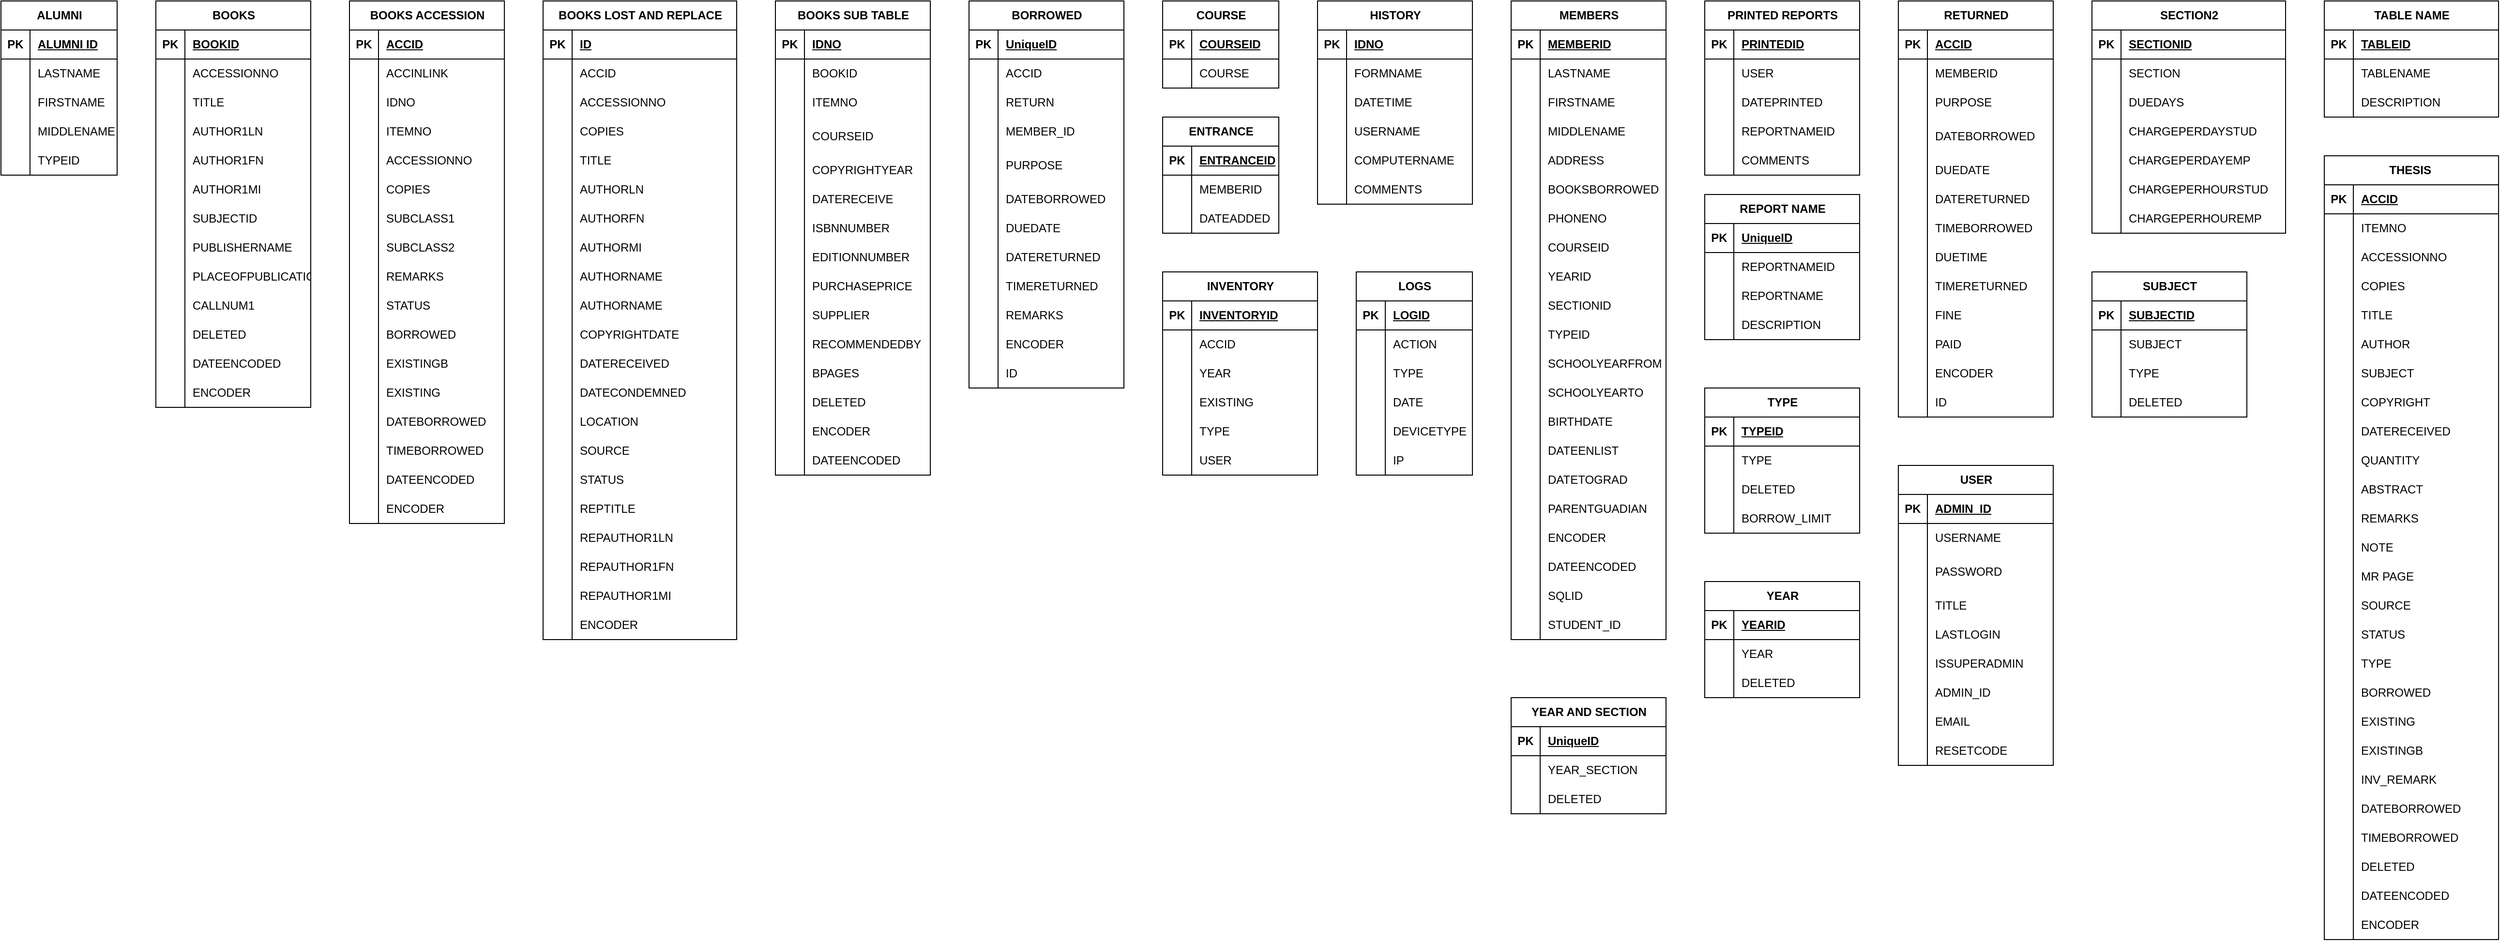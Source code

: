 <mxfile version="22.1.3" type="github">
  <diagram name="Page-1" id="wnF27fI6t9OeiCXQVBjQ">
    <mxGraphModel dx="1623" dy="780" grid="1" gridSize="10" guides="1" tooltips="1" connect="1" arrows="1" fold="1" page="1" pageScale="1" pageWidth="850" pageHeight="1100" math="0" shadow="0">
      <root>
        <mxCell id="0" />
        <mxCell id="1" parent="0" />
        <mxCell id="UucfaHIP2B-Z0CUS1Jej-2" value="&lt;b&gt;ALUMNI&lt;/b&gt;" style="shape=table;startSize=30;container=1;collapsible=1;childLayout=tableLayout;fixedRows=1;rowLines=0;fontStyle=1;align=center;resizeLast=1;html=1;" vertex="1" parent="1">
          <mxGeometry x="120" y="80" width="120" height="180" as="geometry" />
        </mxCell>
        <mxCell id="UucfaHIP2B-Z0CUS1Jej-3" value="" style="shape=tableRow;horizontal=0;startSize=0;swimlaneHead=0;swimlaneBody=0;fillColor=none;collapsible=0;dropTarget=0;points=[[0,0.5],[1,0.5]];portConstraint=eastwest;top=0;left=0;right=0;bottom=1;" vertex="1" parent="UucfaHIP2B-Z0CUS1Jej-2">
          <mxGeometry y="30" width="120" height="30" as="geometry" />
        </mxCell>
        <mxCell id="UucfaHIP2B-Z0CUS1Jej-4" value="PK" style="shape=partialRectangle;connectable=0;fillColor=none;top=0;left=0;bottom=0;right=0;fontStyle=1;overflow=hidden;whiteSpace=wrap;html=1;" vertex="1" parent="UucfaHIP2B-Z0CUS1Jej-3">
          <mxGeometry width="30" height="30" as="geometry">
            <mxRectangle width="30" height="30" as="alternateBounds" />
          </mxGeometry>
        </mxCell>
        <mxCell id="UucfaHIP2B-Z0CUS1Jej-5" value="ALUMNI ID" style="shape=partialRectangle;connectable=0;fillColor=none;top=0;left=0;bottom=0;right=0;align=left;spacingLeft=6;fontStyle=5;overflow=hidden;whiteSpace=wrap;html=1;" vertex="1" parent="UucfaHIP2B-Z0CUS1Jej-3">
          <mxGeometry x="30" width="90" height="30" as="geometry">
            <mxRectangle width="90" height="30" as="alternateBounds" />
          </mxGeometry>
        </mxCell>
        <mxCell id="UucfaHIP2B-Z0CUS1Jej-6" value="" style="shape=tableRow;horizontal=0;startSize=0;swimlaneHead=0;swimlaneBody=0;fillColor=none;collapsible=0;dropTarget=0;points=[[0,0.5],[1,0.5]];portConstraint=eastwest;top=0;left=0;right=0;bottom=0;" vertex="1" parent="UucfaHIP2B-Z0CUS1Jej-2">
          <mxGeometry y="60" width="120" height="30" as="geometry" />
        </mxCell>
        <mxCell id="UucfaHIP2B-Z0CUS1Jej-7" value="" style="shape=partialRectangle;connectable=0;fillColor=none;top=0;left=0;bottom=0;right=0;editable=1;overflow=hidden;whiteSpace=wrap;html=1;" vertex="1" parent="UucfaHIP2B-Z0CUS1Jej-6">
          <mxGeometry width="30" height="30" as="geometry">
            <mxRectangle width="30" height="30" as="alternateBounds" />
          </mxGeometry>
        </mxCell>
        <mxCell id="UucfaHIP2B-Z0CUS1Jej-8" value="LASTNAME" style="shape=partialRectangle;connectable=0;fillColor=none;top=0;left=0;bottom=0;right=0;align=left;spacingLeft=6;overflow=hidden;whiteSpace=wrap;html=1;" vertex="1" parent="UucfaHIP2B-Z0CUS1Jej-6">
          <mxGeometry x="30" width="90" height="30" as="geometry">
            <mxRectangle width="90" height="30" as="alternateBounds" />
          </mxGeometry>
        </mxCell>
        <mxCell id="UucfaHIP2B-Z0CUS1Jej-9" value="" style="shape=tableRow;horizontal=0;startSize=0;swimlaneHead=0;swimlaneBody=0;fillColor=none;collapsible=0;dropTarget=0;points=[[0,0.5],[1,0.5]];portConstraint=eastwest;top=0;left=0;right=0;bottom=0;" vertex="1" parent="UucfaHIP2B-Z0CUS1Jej-2">
          <mxGeometry y="90" width="120" height="30" as="geometry" />
        </mxCell>
        <mxCell id="UucfaHIP2B-Z0CUS1Jej-10" value="" style="shape=partialRectangle;connectable=0;fillColor=none;top=0;left=0;bottom=0;right=0;editable=1;overflow=hidden;whiteSpace=wrap;html=1;" vertex="1" parent="UucfaHIP2B-Z0CUS1Jej-9">
          <mxGeometry width="30" height="30" as="geometry">
            <mxRectangle width="30" height="30" as="alternateBounds" />
          </mxGeometry>
        </mxCell>
        <mxCell id="UucfaHIP2B-Z0CUS1Jej-11" value="FIRSTNAME" style="shape=partialRectangle;connectable=0;fillColor=none;top=0;left=0;bottom=0;right=0;align=left;spacingLeft=6;overflow=hidden;whiteSpace=wrap;html=1;" vertex="1" parent="UucfaHIP2B-Z0CUS1Jej-9">
          <mxGeometry x="30" width="90" height="30" as="geometry">
            <mxRectangle width="90" height="30" as="alternateBounds" />
          </mxGeometry>
        </mxCell>
        <mxCell id="UucfaHIP2B-Z0CUS1Jej-12" value="" style="shape=tableRow;horizontal=0;startSize=0;swimlaneHead=0;swimlaneBody=0;fillColor=none;collapsible=0;dropTarget=0;points=[[0,0.5],[1,0.5]];portConstraint=eastwest;top=0;left=0;right=0;bottom=0;" vertex="1" parent="UucfaHIP2B-Z0CUS1Jej-2">
          <mxGeometry y="120" width="120" height="30" as="geometry" />
        </mxCell>
        <mxCell id="UucfaHIP2B-Z0CUS1Jej-13" value="" style="shape=partialRectangle;connectable=0;fillColor=none;top=0;left=0;bottom=0;right=0;editable=1;overflow=hidden;whiteSpace=wrap;html=1;" vertex="1" parent="UucfaHIP2B-Z0CUS1Jej-12">
          <mxGeometry width="30" height="30" as="geometry">
            <mxRectangle width="30" height="30" as="alternateBounds" />
          </mxGeometry>
        </mxCell>
        <mxCell id="UucfaHIP2B-Z0CUS1Jej-14" value="MIDDLENAME" style="shape=partialRectangle;connectable=0;fillColor=none;top=0;left=0;bottom=0;right=0;align=left;spacingLeft=6;overflow=hidden;whiteSpace=wrap;html=1;" vertex="1" parent="UucfaHIP2B-Z0CUS1Jej-12">
          <mxGeometry x="30" width="90" height="30" as="geometry">
            <mxRectangle width="90" height="30" as="alternateBounds" />
          </mxGeometry>
        </mxCell>
        <mxCell id="UucfaHIP2B-Z0CUS1Jej-16" style="shape=tableRow;horizontal=0;startSize=0;swimlaneHead=0;swimlaneBody=0;fillColor=none;collapsible=0;dropTarget=0;points=[[0,0.5],[1,0.5]];portConstraint=eastwest;top=0;left=0;right=0;bottom=0;" vertex="1" parent="UucfaHIP2B-Z0CUS1Jej-2">
          <mxGeometry y="150" width="120" height="30" as="geometry" />
        </mxCell>
        <mxCell id="UucfaHIP2B-Z0CUS1Jej-17" style="shape=partialRectangle;connectable=0;fillColor=none;top=0;left=0;bottom=0;right=0;editable=1;overflow=hidden;whiteSpace=wrap;html=1;" vertex="1" parent="UucfaHIP2B-Z0CUS1Jej-16">
          <mxGeometry width="30" height="30" as="geometry">
            <mxRectangle width="30" height="30" as="alternateBounds" />
          </mxGeometry>
        </mxCell>
        <mxCell id="UucfaHIP2B-Z0CUS1Jej-18" value="TYPEID" style="shape=partialRectangle;connectable=0;fillColor=none;top=0;left=0;bottom=0;right=0;align=left;spacingLeft=6;overflow=hidden;whiteSpace=wrap;html=1;" vertex="1" parent="UucfaHIP2B-Z0CUS1Jej-16">
          <mxGeometry x="30" width="90" height="30" as="geometry">
            <mxRectangle width="90" height="30" as="alternateBounds" />
          </mxGeometry>
        </mxCell>
        <mxCell id="UucfaHIP2B-Z0CUS1Jej-19" value="&lt;b&gt;BOOKS&lt;/b&gt;" style="shape=table;startSize=30;container=1;collapsible=1;childLayout=tableLayout;fixedRows=1;rowLines=0;fontStyle=1;align=center;resizeLast=1;html=1;" vertex="1" parent="1">
          <mxGeometry x="280" y="80" width="160" height="420" as="geometry" />
        </mxCell>
        <mxCell id="UucfaHIP2B-Z0CUS1Jej-20" value="" style="shape=tableRow;horizontal=0;startSize=0;swimlaneHead=0;swimlaneBody=0;fillColor=none;collapsible=0;dropTarget=0;points=[[0,0.5],[1,0.5]];portConstraint=eastwest;top=0;left=0;right=0;bottom=1;" vertex="1" parent="UucfaHIP2B-Z0CUS1Jej-19">
          <mxGeometry y="30" width="160" height="30" as="geometry" />
        </mxCell>
        <mxCell id="UucfaHIP2B-Z0CUS1Jej-21" value="PK" style="shape=partialRectangle;connectable=0;fillColor=none;top=0;left=0;bottom=0;right=0;fontStyle=1;overflow=hidden;whiteSpace=wrap;html=1;" vertex="1" parent="UucfaHIP2B-Z0CUS1Jej-20">
          <mxGeometry width="30" height="30" as="geometry">
            <mxRectangle width="30" height="30" as="alternateBounds" />
          </mxGeometry>
        </mxCell>
        <mxCell id="UucfaHIP2B-Z0CUS1Jej-22" value="BOOKID" style="shape=partialRectangle;connectable=0;fillColor=none;top=0;left=0;bottom=0;right=0;align=left;spacingLeft=6;fontStyle=5;overflow=hidden;whiteSpace=wrap;html=1;" vertex="1" parent="UucfaHIP2B-Z0CUS1Jej-20">
          <mxGeometry x="30" width="130" height="30" as="geometry">
            <mxRectangle width="130" height="30" as="alternateBounds" />
          </mxGeometry>
        </mxCell>
        <mxCell id="UucfaHIP2B-Z0CUS1Jej-23" value="" style="shape=tableRow;horizontal=0;startSize=0;swimlaneHead=0;swimlaneBody=0;fillColor=none;collapsible=0;dropTarget=0;points=[[0,0.5],[1,0.5]];portConstraint=eastwest;top=0;left=0;right=0;bottom=0;" vertex="1" parent="UucfaHIP2B-Z0CUS1Jej-19">
          <mxGeometry y="60" width="160" height="30" as="geometry" />
        </mxCell>
        <mxCell id="UucfaHIP2B-Z0CUS1Jej-24" value="" style="shape=partialRectangle;connectable=0;fillColor=none;top=0;left=0;bottom=0;right=0;editable=1;overflow=hidden;whiteSpace=wrap;html=1;" vertex="1" parent="UucfaHIP2B-Z0CUS1Jej-23">
          <mxGeometry width="30" height="30" as="geometry">
            <mxRectangle width="30" height="30" as="alternateBounds" />
          </mxGeometry>
        </mxCell>
        <mxCell id="UucfaHIP2B-Z0CUS1Jej-25" value="ACCESSIONNO" style="shape=partialRectangle;connectable=0;fillColor=none;top=0;left=0;bottom=0;right=0;align=left;spacingLeft=6;overflow=hidden;whiteSpace=wrap;html=1;" vertex="1" parent="UucfaHIP2B-Z0CUS1Jej-23">
          <mxGeometry x="30" width="130" height="30" as="geometry">
            <mxRectangle width="130" height="30" as="alternateBounds" />
          </mxGeometry>
        </mxCell>
        <mxCell id="UucfaHIP2B-Z0CUS1Jej-26" value="" style="shape=tableRow;horizontal=0;startSize=0;swimlaneHead=0;swimlaneBody=0;fillColor=none;collapsible=0;dropTarget=0;points=[[0,0.5],[1,0.5]];portConstraint=eastwest;top=0;left=0;right=0;bottom=0;" vertex="1" parent="UucfaHIP2B-Z0CUS1Jej-19">
          <mxGeometry y="90" width="160" height="30" as="geometry" />
        </mxCell>
        <mxCell id="UucfaHIP2B-Z0CUS1Jej-27" value="" style="shape=partialRectangle;connectable=0;fillColor=none;top=0;left=0;bottom=0;right=0;editable=1;overflow=hidden;whiteSpace=wrap;html=1;" vertex="1" parent="UucfaHIP2B-Z0CUS1Jej-26">
          <mxGeometry width="30" height="30" as="geometry">
            <mxRectangle width="30" height="30" as="alternateBounds" />
          </mxGeometry>
        </mxCell>
        <mxCell id="UucfaHIP2B-Z0CUS1Jej-28" value="TITLE" style="shape=partialRectangle;connectable=0;fillColor=none;top=0;left=0;bottom=0;right=0;align=left;spacingLeft=6;overflow=hidden;whiteSpace=wrap;html=1;" vertex="1" parent="UucfaHIP2B-Z0CUS1Jej-26">
          <mxGeometry x="30" width="130" height="30" as="geometry">
            <mxRectangle width="130" height="30" as="alternateBounds" />
          </mxGeometry>
        </mxCell>
        <mxCell id="UucfaHIP2B-Z0CUS1Jej-29" value="" style="shape=tableRow;horizontal=0;startSize=0;swimlaneHead=0;swimlaneBody=0;fillColor=none;collapsible=0;dropTarget=0;points=[[0,0.5],[1,0.5]];portConstraint=eastwest;top=0;left=0;right=0;bottom=0;" vertex="1" parent="UucfaHIP2B-Z0CUS1Jej-19">
          <mxGeometry y="120" width="160" height="30" as="geometry" />
        </mxCell>
        <mxCell id="UucfaHIP2B-Z0CUS1Jej-30" value="" style="shape=partialRectangle;connectable=0;fillColor=none;top=0;left=0;bottom=0;right=0;editable=1;overflow=hidden;whiteSpace=wrap;html=1;" vertex="1" parent="UucfaHIP2B-Z0CUS1Jej-29">
          <mxGeometry width="30" height="30" as="geometry">
            <mxRectangle width="30" height="30" as="alternateBounds" />
          </mxGeometry>
        </mxCell>
        <mxCell id="UucfaHIP2B-Z0CUS1Jej-31" value="AUTHOR1LN" style="shape=partialRectangle;connectable=0;fillColor=none;top=0;left=0;bottom=0;right=0;align=left;spacingLeft=6;overflow=hidden;whiteSpace=wrap;html=1;" vertex="1" parent="UucfaHIP2B-Z0CUS1Jej-29">
          <mxGeometry x="30" width="130" height="30" as="geometry">
            <mxRectangle width="130" height="30" as="alternateBounds" />
          </mxGeometry>
        </mxCell>
        <mxCell id="UucfaHIP2B-Z0CUS1Jej-32" style="shape=tableRow;horizontal=0;startSize=0;swimlaneHead=0;swimlaneBody=0;fillColor=none;collapsible=0;dropTarget=0;points=[[0,0.5],[1,0.5]];portConstraint=eastwest;top=0;left=0;right=0;bottom=0;" vertex="1" parent="UucfaHIP2B-Z0CUS1Jej-19">
          <mxGeometry y="150" width="160" height="30" as="geometry" />
        </mxCell>
        <mxCell id="UucfaHIP2B-Z0CUS1Jej-33" style="shape=partialRectangle;connectable=0;fillColor=none;top=0;left=0;bottom=0;right=0;editable=1;overflow=hidden;whiteSpace=wrap;html=1;" vertex="1" parent="UucfaHIP2B-Z0CUS1Jej-32">
          <mxGeometry width="30" height="30" as="geometry">
            <mxRectangle width="30" height="30" as="alternateBounds" />
          </mxGeometry>
        </mxCell>
        <mxCell id="UucfaHIP2B-Z0CUS1Jej-34" value="AUTHOR1FN" style="shape=partialRectangle;connectable=0;fillColor=none;top=0;left=0;bottom=0;right=0;align=left;spacingLeft=6;overflow=hidden;whiteSpace=wrap;html=1;" vertex="1" parent="UucfaHIP2B-Z0CUS1Jej-32">
          <mxGeometry x="30" width="130" height="30" as="geometry">
            <mxRectangle width="130" height="30" as="alternateBounds" />
          </mxGeometry>
        </mxCell>
        <mxCell id="UucfaHIP2B-Z0CUS1Jej-35" style="shape=tableRow;horizontal=0;startSize=0;swimlaneHead=0;swimlaneBody=0;fillColor=none;collapsible=0;dropTarget=0;points=[[0,0.5],[1,0.5]];portConstraint=eastwest;top=0;left=0;right=0;bottom=0;" vertex="1" parent="UucfaHIP2B-Z0CUS1Jej-19">
          <mxGeometry y="180" width="160" height="30" as="geometry" />
        </mxCell>
        <mxCell id="UucfaHIP2B-Z0CUS1Jej-36" style="shape=partialRectangle;connectable=0;fillColor=none;top=0;left=0;bottom=0;right=0;editable=1;overflow=hidden;whiteSpace=wrap;html=1;" vertex="1" parent="UucfaHIP2B-Z0CUS1Jej-35">
          <mxGeometry width="30" height="30" as="geometry">
            <mxRectangle width="30" height="30" as="alternateBounds" />
          </mxGeometry>
        </mxCell>
        <mxCell id="UucfaHIP2B-Z0CUS1Jej-37" value="AUTHOR1MI" style="shape=partialRectangle;connectable=0;fillColor=none;top=0;left=0;bottom=0;right=0;align=left;spacingLeft=6;overflow=hidden;whiteSpace=wrap;html=1;" vertex="1" parent="UucfaHIP2B-Z0CUS1Jej-35">
          <mxGeometry x="30" width="130" height="30" as="geometry">
            <mxRectangle width="130" height="30" as="alternateBounds" />
          </mxGeometry>
        </mxCell>
        <mxCell id="UucfaHIP2B-Z0CUS1Jej-38" style="shape=tableRow;horizontal=0;startSize=0;swimlaneHead=0;swimlaneBody=0;fillColor=none;collapsible=0;dropTarget=0;points=[[0,0.5],[1,0.5]];portConstraint=eastwest;top=0;left=0;right=0;bottom=0;" vertex="1" parent="UucfaHIP2B-Z0CUS1Jej-19">
          <mxGeometry y="210" width="160" height="30" as="geometry" />
        </mxCell>
        <mxCell id="UucfaHIP2B-Z0CUS1Jej-39" style="shape=partialRectangle;connectable=0;fillColor=none;top=0;left=0;bottom=0;right=0;editable=1;overflow=hidden;whiteSpace=wrap;html=1;" vertex="1" parent="UucfaHIP2B-Z0CUS1Jej-38">
          <mxGeometry width="30" height="30" as="geometry">
            <mxRectangle width="30" height="30" as="alternateBounds" />
          </mxGeometry>
        </mxCell>
        <mxCell id="UucfaHIP2B-Z0CUS1Jej-40" value="SUBJECTID" style="shape=partialRectangle;connectable=0;fillColor=none;top=0;left=0;bottom=0;right=0;align=left;spacingLeft=6;overflow=hidden;whiteSpace=wrap;html=1;" vertex="1" parent="UucfaHIP2B-Z0CUS1Jej-38">
          <mxGeometry x="30" width="130" height="30" as="geometry">
            <mxRectangle width="130" height="30" as="alternateBounds" />
          </mxGeometry>
        </mxCell>
        <mxCell id="UucfaHIP2B-Z0CUS1Jej-50" style="shape=tableRow;horizontal=0;startSize=0;swimlaneHead=0;swimlaneBody=0;fillColor=none;collapsible=0;dropTarget=0;points=[[0,0.5],[1,0.5]];portConstraint=eastwest;top=0;left=0;right=0;bottom=0;" vertex="1" parent="UucfaHIP2B-Z0CUS1Jej-19">
          <mxGeometry y="240" width="160" height="30" as="geometry" />
        </mxCell>
        <mxCell id="UucfaHIP2B-Z0CUS1Jej-51" style="shape=partialRectangle;connectable=0;fillColor=none;top=0;left=0;bottom=0;right=0;editable=1;overflow=hidden;whiteSpace=wrap;html=1;" vertex="1" parent="UucfaHIP2B-Z0CUS1Jej-50">
          <mxGeometry width="30" height="30" as="geometry">
            <mxRectangle width="30" height="30" as="alternateBounds" />
          </mxGeometry>
        </mxCell>
        <mxCell id="UucfaHIP2B-Z0CUS1Jej-52" value="PUBLISHERNAME" style="shape=partialRectangle;connectable=0;fillColor=none;top=0;left=0;bottom=0;right=0;align=left;spacingLeft=6;overflow=hidden;whiteSpace=wrap;html=1;" vertex="1" parent="UucfaHIP2B-Z0CUS1Jej-50">
          <mxGeometry x="30" width="130" height="30" as="geometry">
            <mxRectangle width="130" height="30" as="alternateBounds" />
          </mxGeometry>
        </mxCell>
        <mxCell id="UucfaHIP2B-Z0CUS1Jej-59" style="shape=tableRow;horizontal=0;startSize=0;swimlaneHead=0;swimlaneBody=0;fillColor=none;collapsible=0;dropTarget=0;points=[[0,0.5],[1,0.5]];portConstraint=eastwest;top=0;left=0;right=0;bottom=0;" vertex="1" parent="UucfaHIP2B-Z0CUS1Jej-19">
          <mxGeometry y="270" width="160" height="30" as="geometry" />
        </mxCell>
        <mxCell id="UucfaHIP2B-Z0CUS1Jej-60" style="shape=partialRectangle;connectable=0;fillColor=none;top=0;left=0;bottom=0;right=0;editable=1;overflow=hidden;whiteSpace=wrap;html=1;" vertex="1" parent="UucfaHIP2B-Z0CUS1Jej-59">
          <mxGeometry width="30" height="30" as="geometry">
            <mxRectangle width="30" height="30" as="alternateBounds" />
          </mxGeometry>
        </mxCell>
        <mxCell id="UucfaHIP2B-Z0CUS1Jej-61" value="PLACEOFPUBLICATION" style="shape=partialRectangle;connectable=0;fillColor=none;top=0;left=0;bottom=0;right=0;align=left;spacingLeft=6;overflow=hidden;whiteSpace=wrap;html=1;" vertex="1" parent="UucfaHIP2B-Z0CUS1Jej-59">
          <mxGeometry x="30" width="130" height="30" as="geometry">
            <mxRectangle width="130" height="30" as="alternateBounds" />
          </mxGeometry>
        </mxCell>
        <mxCell id="UucfaHIP2B-Z0CUS1Jej-65" style="shape=tableRow;horizontal=0;startSize=0;swimlaneHead=0;swimlaneBody=0;fillColor=none;collapsible=0;dropTarget=0;points=[[0,0.5],[1,0.5]];portConstraint=eastwest;top=0;left=0;right=0;bottom=0;" vertex="1" parent="UucfaHIP2B-Z0CUS1Jej-19">
          <mxGeometry y="300" width="160" height="30" as="geometry" />
        </mxCell>
        <mxCell id="UucfaHIP2B-Z0CUS1Jej-66" style="shape=partialRectangle;connectable=0;fillColor=none;top=0;left=0;bottom=0;right=0;editable=1;overflow=hidden;whiteSpace=wrap;html=1;" vertex="1" parent="UucfaHIP2B-Z0CUS1Jej-65">
          <mxGeometry width="30" height="30" as="geometry">
            <mxRectangle width="30" height="30" as="alternateBounds" />
          </mxGeometry>
        </mxCell>
        <mxCell id="UucfaHIP2B-Z0CUS1Jej-67" value="CALLNUM1" style="shape=partialRectangle;connectable=0;fillColor=none;top=0;left=0;bottom=0;right=0;align=left;spacingLeft=6;overflow=hidden;whiteSpace=wrap;html=1;" vertex="1" parent="UucfaHIP2B-Z0CUS1Jej-65">
          <mxGeometry x="30" width="130" height="30" as="geometry">
            <mxRectangle width="130" height="30" as="alternateBounds" />
          </mxGeometry>
        </mxCell>
        <mxCell id="UucfaHIP2B-Z0CUS1Jej-68" style="shape=tableRow;horizontal=0;startSize=0;swimlaneHead=0;swimlaneBody=0;fillColor=none;collapsible=0;dropTarget=0;points=[[0,0.5],[1,0.5]];portConstraint=eastwest;top=0;left=0;right=0;bottom=0;" vertex="1" parent="UucfaHIP2B-Z0CUS1Jej-19">
          <mxGeometry y="330" width="160" height="30" as="geometry" />
        </mxCell>
        <mxCell id="UucfaHIP2B-Z0CUS1Jej-69" style="shape=partialRectangle;connectable=0;fillColor=none;top=0;left=0;bottom=0;right=0;editable=1;overflow=hidden;whiteSpace=wrap;html=1;" vertex="1" parent="UucfaHIP2B-Z0CUS1Jej-68">
          <mxGeometry width="30" height="30" as="geometry">
            <mxRectangle width="30" height="30" as="alternateBounds" />
          </mxGeometry>
        </mxCell>
        <mxCell id="UucfaHIP2B-Z0CUS1Jej-70" value="DELETED" style="shape=partialRectangle;connectable=0;fillColor=none;top=0;left=0;bottom=0;right=0;align=left;spacingLeft=6;overflow=hidden;whiteSpace=wrap;html=1;" vertex="1" parent="UucfaHIP2B-Z0CUS1Jej-68">
          <mxGeometry x="30" width="130" height="30" as="geometry">
            <mxRectangle width="130" height="30" as="alternateBounds" />
          </mxGeometry>
        </mxCell>
        <mxCell id="UucfaHIP2B-Z0CUS1Jej-71" style="shape=tableRow;horizontal=0;startSize=0;swimlaneHead=0;swimlaneBody=0;fillColor=none;collapsible=0;dropTarget=0;points=[[0,0.5],[1,0.5]];portConstraint=eastwest;top=0;left=0;right=0;bottom=0;" vertex="1" parent="UucfaHIP2B-Z0CUS1Jej-19">
          <mxGeometry y="360" width="160" height="30" as="geometry" />
        </mxCell>
        <mxCell id="UucfaHIP2B-Z0CUS1Jej-72" style="shape=partialRectangle;connectable=0;fillColor=none;top=0;left=0;bottom=0;right=0;editable=1;overflow=hidden;whiteSpace=wrap;html=1;" vertex="1" parent="UucfaHIP2B-Z0CUS1Jej-71">
          <mxGeometry width="30" height="30" as="geometry">
            <mxRectangle width="30" height="30" as="alternateBounds" />
          </mxGeometry>
        </mxCell>
        <mxCell id="UucfaHIP2B-Z0CUS1Jej-73" value="DATEENCODED" style="shape=partialRectangle;connectable=0;fillColor=none;top=0;left=0;bottom=0;right=0;align=left;spacingLeft=6;overflow=hidden;whiteSpace=wrap;html=1;" vertex="1" parent="UucfaHIP2B-Z0CUS1Jej-71">
          <mxGeometry x="30" width="130" height="30" as="geometry">
            <mxRectangle width="130" height="30" as="alternateBounds" />
          </mxGeometry>
        </mxCell>
        <mxCell id="UucfaHIP2B-Z0CUS1Jej-74" style="shape=tableRow;horizontal=0;startSize=0;swimlaneHead=0;swimlaneBody=0;fillColor=none;collapsible=0;dropTarget=0;points=[[0,0.5],[1,0.5]];portConstraint=eastwest;top=0;left=0;right=0;bottom=0;" vertex="1" parent="UucfaHIP2B-Z0CUS1Jej-19">
          <mxGeometry y="390" width="160" height="30" as="geometry" />
        </mxCell>
        <mxCell id="UucfaHIP2B-Z0CUS1Jej-75" style="shape=partialRectangle;connectable=0;fillColor=none;top=0;left=0;bottom=0;right=0;editable=1;overflow=hidden;whiteSpace=wrap;html=1;" vertex="1" parent="UucfaHIP2B-Z0CUS1Jej-74">
          <mxGeometry width="30" height="30" as="geometry">
            <mxRectangle width="30" height="30" as="alternateBounds" />
          </mxGeometry>
        </mxCell>
        <mxCell id="UucfaHIP2B-Z0CUS1Jej-76" value="ENCODER" style="shape=partialRectangle;connectable=0;fillColor=none;top=0;left=0;bottom=0;right=0;align=left;spacingLeft=6;overflow=hidden;whiteSpace=wrap;html=1;" vertex="1" parent="UucfaHIP2B-Z0CUS1Jej-74">
          <mxGeometry x="30" width="130" height="30" as="geometry">
            <mxRectangle width="130" height="30" as="alternateBounds" />
          </mxGeometry>
        </mxCell>
        <mxCell id="UucfaHIP2B-Z0CUS1Jej-77" value="&lt;b&gt;BOOKS ACCESSION&lt;/b&gt;" style="shape=table;startSize=30;container=1;collapsible=1;childLayout=tableLayout;fixedRows=1;rowLines=0;fontStyle=1;align=center;resizeLast=1;html=1;" vertex="1" parent="1">
          <mxGeometry x="480" y="80" width="160" height="540" as="geometry" />
        </mxCell>
        <mxCell id="UucfaHIP2B-Z0CUS1Jej-78" value="" style="shape=tableRow;horizontal=0;startSize=0;swimlaneHead=0;swimlaneBody=0;fillColor=none;collapsible=0;dropTarget=0;points=[[0,0.5],[1,0.5]];portConstraint=eastwest;top=0;left=0;right=0;bottom=1;" vertex="1" parent="UucfaHIP2B-Z0CUS1Jej-77">
          <mxGeometry y="30" width="160" height="30" as="geometry" />
        </mxCell>
        <mxCell id="UucfaHIP2B-Z0CUS1Jej-79" value="PK" style="shape=partialRectangle;connectable=0;fillColor=none;top=0;left=0;bottom=0;right=0;fontStyle=1;overflow=hidden;whiteSpace=wrap;html=1;" vertex="1" parent="UucfaHIP2B-Z0CUS1Jej-78">
          <mxGeometry width="30" height="30" as="geometry">
            <mxRectangle width="30" height="30" as="alternateBounds" />
          </mxGeometry>
        </mxCell>
        <mxCell id="UucfaHIP2B-Z0CUS1Jej-80" value="ACCID" style="shape=partialRectangle;connectable=0;fillColor=none;top=0;left=0;bottom=0;right=0;align=left;spacingLeft=6;fontStyle=5;overflow=hidden;whiteSpace=wrap;html=1;" vertex="1" parent="UucfaHIP2B-Z0CUS1Jej-78">
          <mxGeometry x="30" width="130" height="30" as="geometry">
            <mxRectangle width="130" height="30" as="alternateBounds" />
          </mxGeometry>
        </mxCell>
        <mxCell id="UucfaHIP2B-Z0CUS1Jej-81" value="" style="shape=tableRow;horizontal=0;startSize=0;swimlaneHead=0;swimlaneBody=0;fillColor=none;collapsible=0;dropTarget=0;points=[[0,0.5],[1,0.5]];portConstraint=eastwest;top=0;left=0;right=0;bottom=0;" vertex="1" parent="UucfaHIP2B-Z0CUS1Jej-77">
          <mxGeometry y="60" width="160" height="30" as="geometry" />
        </mxCell>
        <mxCell id="UucfaHIP2B-Z0CUS1Jej-82" value="" style="shape=partialRectangle;connectable=0;fillColor=none;top=0;left=0;bottom=0;right=0;editable=1;overflow=hidden;whiteSpace=wrap;html=1;" vertex="1" parent="UucfaHIP2B-Z0CUS1Jej-81">
          <mxGeometry width="30" height="30" as="geometry">
            <mxRectangle width="30" height="30" as="alternateBounds" />
          </mxGeometry>
        </mxCell>
        <mxCell id="UucfaHIP2B-Z0CUS1Jej-83" value="ACCINLINK" style="shape=partialRectangle;connectable=0;fillColor=none;top=0;left=0;bottom=0;right=0;align=left;spacingLeft=6;overflow=hidden;whiteSpace=wrap;html=1;" vertex="1" parent="UucfaHIP2B-Z0CUS1Jej-81">
          <mxGeometry x="30" width="130" height="30" as="geometry">
            <mxRectangle width="130" height="30" as="alternateBounds" />
          </mxGeometry>
        </mxCell>
        <mxCell id="UucfaHIP2B-Z0CUS1Jej-84" value="" style="shape=tableRow;horizontal=0;startSize=0;swimlaneHead=0;swimlaneBody=0;fillColor=none;collapsible=0;dropTarget=0;points=[[0,0.5],[1,0.5]];portConstraint=eastwest;top=0;left=0;right=0;bottom=0;" vertex="1" parent="UucfaHIP2B-Z0CUS1Jej-77">
          <mxGeometry y="90" width="160" height="30" as="geometry" />
        </mxCell>
        <mxCell id="UucfaHIP2B-Z0CUS1Jej-85" value="" style="shape=partialRectangle;connectable=0;fillColor=none;top=0;left=0;bottom=0;right=0;editable=1;overflow=hidden;whiteSpace=wrap;html=1;" vertex="1" parent="UucfaHIP2B-Z0CUS1Jej-84">
          <mxGeometry width="30" height="30" as="geometry">
            <mxRectangle width="30" height="30" as="alternateBounds" />
          </mxGeometry>
        </mxCell>
        <mxCell id="UucfaHIP2B-Z0CUS1Jej-86" value="IDNO" style="shape=partialRectangle;connectable=0;fillColor=none;top=0;left=0;bottom=0;right=0;align=left;spacingLeft=6;overflow=hidden;whiteSpace=wrap;html=1;" vertex="1" parent="UucfaHIP2B-Z0CUS1Jej-84">
          <mxGeometry x="30" width="130" height="30" as="geometry">
            <mxRectangle width="130" height="30" as="alternateBounds" />
          </mxGeometry>
        </mxCell>
        <mxCell id="UucfaHIP2B-Z0CUS1Jej-87" value="" style="shape=tableRow;horizontal=0;startSize=0;swimlaneHead=0;swimlaneBody=0;fillColor=none;collapsible=0;dropTarget=0;points=[[0,0.5],[1,0.5]];portConstraint=eastwest;top=0;left=0;right=0;bottom=0;" vertex="1" parent="UucfaHIP2B-Z0CUS1Jej-77">
          <mxGeometry y="120" width="160" height="30" as="geometry" />
        </mxCell>
        <mxCell id="UucfaHIP2B-Z0CUS1Jej-88" value="" style="shape=partialRectangle;connectable=0;fillColor=none;top=0;left=0;bottom=0;right=0;editable=1;overflow=hidden;whiteSpace=wrap;html=1;" vertex="1" parent="UucfaHIP2B-Z0CUS1Jej-87">
          <mxGeometry width="30" height="30" as="geometry">
            <mxRectangle width="30" height="30" as="alternateBounds" />
          </mxGeometry>
        </mxCell>
        <mxCell id="UucfaHIP2B-Z0CUS1Jej-89" value="ITEMNO" style="shape=partialRectangle;connectable=0;fillColor=none;top=0;left=0;bottom=0;right=0;align=left;spacingLeft=6;overflow=hidden;whiteSpace=wrap;html=1;" vertex="1" parent="UucfaHIP2B-Z0CUS1Jej-87">
          <mxGeometry x="30" width="130" height="30" as="geometry">
            <mxRectangle width="130" height="30" as="alternateBounds" />
          </mxGeometry>
        </mxCell>
        <mxCell id="UucfaHIP2B-Z0CUS1Jej-93" style="shape=tableRow;horizontal=0;startSize=0;swimlaneHead=0;swimlaneBody=0;fillColor=none;collapsible=0;dropTarget=0;points=[[0,0.5],[1,0.5]];portConstraint=eastwest;top=0;left=0;right=0;bottom=0;" vertex="1" parent="UucfaHIP2B-Z0CUS1Jej-77">
          <mxGeometry y="150" width="160" height="30" as="geometry" />
        </mxCell>
        <mxCell id="UucfaHIP2B-Z0CUS1Jej-94" value="&#xa;&#xa;&#xa;&lt;table style=&quot;border-collapse:collapse;border:none;mso-border-alt:solid windowtext .5pt;&#xa; mso-yfti-tbllook:1184;mso-padding-alt:0in 5.4pt 0in 5.4pt&quot; cellpadding=&quot;0&quot; cellspacing=&quot;0&quot; border=&quot;1&quot; class=&quot;MsoTableGrid&quot;&gt;&#xa; &lt;tbody&gt;&lt;tr style=&quot;mso-yfti-irow:0;mso-yfti-firstrow:yes&quot;&gt;&#xa;  &lt;td style=&quot;width:124.7pt;border:solid windowtext 1.0pt;&#xa;  mso-border-alt:solid windowtext .5pt;padding:0in 5.4pt 0in 5.4pt&quot; valign=&quot;top&quot; width=&quot;166&quot;&gt;&#xa;  &lt;p style=&quot;margin-bottom:0in;margin-bottom:.0001pt;&#xa;  text-align:center;line-height:150%&quot; align=&quot;center&quot; class=&quot;MsoNormal&quot;&gt;&lt;span style=&quot;font-size:12.0pt;&#xa;  mso-bidi-font-size:10.0pt;line-height:150%;font-family:&amp;quot;Times New Roman&amp;quot;,&amp;quot;serif&amp;quot;;&#xa;  mso-ansi-language:EN-US&quot; lang=&quot;EN-US&quot;&gt;ACCESSIONNO&lt;/span&gt;&lt;/p&gt;&#xa;  &lt;/td&gt;&#xa; &lt;/tr&gt;&#xa; &lt;tr style=&quot;mso-yfti-irow:1&quot;&gt;&#xa;  &lt;td style=&quot;width:124.7pt;border:solid windowtext 1.0pt;&#xa;  border-top:none;mso-border-top-alt:solid windowtext .5pt;mso-border-alt:solid windowtext .5pt;&#xa;  padding:0in 5.4pt 0in 5.4pt&quot; valign=&quot;top&quot; width=&quot;166&quot;&gt;&#xa;  &lt;p style=&quot;margin-bottom:0in;margin-bottom:.0001pt;&#xa;  text-align:center;line-height:150%&quot; align=&quot;center&quot; class=&quot;MsoNormal&quot;&gt;&lt;span style=&quot;font-size:12.0pt;&#xa;  mso-bidi-font-size:10.0pt;line-height:150%;font-family:&amp;quot;Times New Roman&amp;quot;,&amp;quot;serif&amp;quot;;&#xa;  mso-ansi-language:EN-US&quot; lang=&quot;EN-US&quot;&gt;COPIES&lt;/span&gt;&lt;/p&gt;&#xa;  &lt;/td&gt;&#xa; &lt;/tr&gt;&#xa; &lt;tr style=&quot;mso-yfti-irow:2&quot;&gt;&#xa;  &lt;td style=&quot;width:124.7pt;border:solid windowtext 1.0pt;&#xa;  border-top:none;mso-border-top-alt:solid windowtext .5pt;mso-border-alt:solid windowtext .5pt;&#xa;  padding:0in 5.4pt 0in 5.4pt&quot; valign=&quot;top&quot; width=&quot;166&quot;&gt;&#xa;  &lt;p style=&quot;margin-bottom:0in;margin-bottom:.0001pt;&#xa;  text-align:center;line-height:150%&quot; align=&quot;center&quot; class=&quot;MsoNormal&quot;&gt;&lt;span style=&quot;font-size:12.0pt;&#xa;  mso-bidi-font-size:10.0pt;line-height:150%;font-family:&amp;quot;Times New Roman&amp;quot;,&amp;quot;serif&amp;quot;;&#xa;  mso-ansi-language:EN-US&quot; lang=&quot;EN-US&quot;&gt;SUBCLASS1&lt;/span&gt;&lt;/p&gt;&#xa;  &lt;/td&gt;&#xa; &lt;/tr&gt;&#xa; &lt;tr style=&quot;mso-yfti-irow:3&quot;&gt;&#xa;  &lt;td style=&quot;width:124.7pt;border:solid windowtext 1.0pt;&#xa;  border-top:none;mso-border-top-alt:solid windowtext .5pt;mso-border-alt:solid windowtext .5pt;&#xa;  padding:0in 5.4pt 0in 5.4pt&quot; valign=&quot;top&quot; width=&quot;166&quot;&gt;&#xa;  &lt;p style=&quot;margin-bottom:0in;margin-bottom:.0001pt;&#xa;  text-align:center;line-height:150%&quot; align=&quot;center&quot; class=&quot;MsoNormal&quot;&gt;&lt;span style=&quot;font-size:12.0pt;&#xa;  mso-bidi-font-size:10.0pt;line-height:150%;font-family:&amp;quot;Times New Roman&amp;quot;,&amp;quot;serif&amp;quot;;&#xa;  mso-ansi-language:EN-US&quot; lang=&quot;EN-US&quot;&gt;SUBCLASS2&lt;/span&gt;&lt;/p&gt;&#xa;  &lt;/td&gt;&#xa; &lt;/tr&gt;&#xa; &lt;tr style=&quot;mso-yfti-irow:4&quot;&gt;&#xa;  &lt;td style=&quot;width:124.7pt;border:solid windowtext 1.0pt;&#xa;  border-top:none;mso-border-top-alt:solid windowtext .5pt;mso-border-alt:solid windowtext .5pt;&#xa;  padding:0in 5.4pt 0in 5.4pt&quot; valign=&quot;top&quot; width=&quot;166&quot;&gt;&#xa;  &lt;p style=&quot;margin-bottom:0in;margin-bottom:.0001pt;&#xa;  text-align:center;line-height:150%&quot; align=&quot;center&quot; class=&quot;MsoNormal&quot;&gt;&lt;span style=&quot;font-size:12.0pt;&#xa;  mso-bidi-font-size:10.0pt;line-height:150%;font-family:&amp;quot;Times New Roman&amp;quot;,&amp;quot;serif&amp;quot;;&#xa;  mso-ansi-language:EN-US&quot; lang=&quot;EN-US&quot;&gt;REMARKS&lt;/span&gt;&lt;/p&gt;&#xa;  &lt;/td&gt;&#xa; &lt;/tr&gt;&#xa; &lt;tr style=&quot;mso-yfti-irow:5&quot;&gt;&#xa;  &lt;td style=&quot;width:124.7pt;border:solid windowtext 1.0pt;&#xa;  border-top:none;mso-border-top-alt:solid windowtext .5pt;mso-border-alt:solid windowtext .5pt;&#xa;  padding:0in 5.4pt 0in 5.4pt&quot; valign=&quot;top&quot; width=&quot;166&quot;&gt;&#xa;  &lt;p style=&quot;margin-bottom:0in;margin-bottom:.0001pt;&#xa;  text-align:center;line-height:150%&quot; align=&quot;center&quot; class=&quot;MsoNormal&quot;&gt;&lt;span style=&quot;font-size:12.0pt;&#xa;  mso-bidi-font-size:10.0pt;line-height:150%;font-family:&amp;quot;Times New Roman&amp;quot;,&amp;quot;serif&amp;quot;;&#xa;  mso-ansi-language:EN-US&quot; lang=&quot;EN-US&quot;&gt;STATUS&lt;/span&gt;&lt;/p&gt;&#xa;  &lt;/td&gt;&#xa; &lt;/tr&gt;&#xa; &lt;tr style=&quot;mso-yfti-irow:6&quot;&gt;&#xa;  &lt;td style=&quot;width:124.7pt;border:solid windowtext 1.0pt;&#xa;  border-top:none;mso-border-top-alt:solid windowtext .5pt;mso-border-alt:solid windowtext .5pt;&#xa;  padding:0in 5.4pt 0in 5.4pt&quot; valign=&quot;top&quot; width=&quot;166&quot;&gt;&#xa;  &lt;p style=&quot;margin-bottom:0in;margin-bottom:.0001pt;&#xa;  text-align:center;line-height:150%&quot; align=&quot;center&quot; class=&quot;MsoNormal&quot;&gt;&lt;span style=&quot;font-size:12.0pt;&#xa;  mso-bidi-font-size:10.0pt;line-height:150%;font-family:&amp;quot;Times New Roman&amp;quot;,&amp;quot;serif&amp;quot;;&#xa;  mso-ansi-language:EN-US&quot; lang=&quot;EN-US&quot;&gt;BORROWED&lt;/span&gt;&lt;/p&gt;&#xa;  &lt;/td&gt;&#xa; &lt;/tr&gt;&#xa; &lt;tr style=&quot;mso-yfti-irow:7&quot;&gt;&#xa;  &lt;td style=&quot;width:124.7pt;border:solid windowtext 1.0pt;&#xa;  border-top:none;mso-border-top-alt:solid windowtext .5pt;mso-border-alt:solid windowtext .5pt;&#xa;  padding:0in 5.4pt 0in 5.4pt&quot; valign=&quot;top&quot; width=&quot;166&quot;&gt;&#xa;  &lt;p style=&quot;margin-bottom:0in;margin-bottom:.0001pt;&#xa;  text-align:center;line-height:150%&quot; align=&quot;center&quot; class=&quot;MsoNormal&quot;&gt;&lt;span style=&quot;font-size:12.0pt;&#xa;  mso-bidi-font-size:10.0pt;line-height:150%;font-family:&amp;quot;Times New Roman&amp;quot;,&amp;quot;serif&amp;quot;;&#xa;  mso-ansi-language:EN-US&quot; lang=&quot;EN-US&quot;&gt;EXISTINGB&lt;/span&gt;&lt;/p&gt;&#xa;  &lt;/td&gt;&#xa; &lt;/tr&gt;&#xa; &lt;tr style=&quot;mso-yfti-irow:8&quot;&gt;&#xa;  &lt;td style=&quot;width:124.7pt;border:solid windowtext 1.0pt;&#xa;  border-top:none;mso-border-top-alt:solid windowtext .5pt;mso-border-alt:solid windowtext .5pt;&#xa;  padding:0in 5.4pt 0in 5.4pt&quot; valign=&quot;top&quot; width=&quot;166&quot;&gt;&#xa;  &lt;p style=&quot;margin-bottom:0in;margin-bottom:.0001pt;&#xa;  text-align:center;line-height:150%&quot; align=&quot;center&quot; class=&quot;MsoNormal&quot;&gt;&lt;span style=&quot;font-size:12.0pt;&#xa;  mso-bidi-font-size:10.0pt;line-height:150%;font-family:&amp;quot;Times New Roman&amp;quot;,&amp;quot;serif&amp;quot;;&#xa;  mso-ansi-language:EN-US&quot; lang=&quot;EN-US&quot;&gt;EXISTING&lt;/span&gt;&lt;/p&gt;&#xa;  &lt;/td&gt;&#xa; &lt;/tr&gt;&#xa; &lt;tr style=&quot;mso-yfti-irow:9&quot;&gt;&#xa;  &lt;td style=&quot;width:124.7pt;border:solid windowtext 1.0pt;&#xa;  border-top:none;mso-border-top-alt:solid windowtext .5pt;mso-border-alt:solid windowtext .5pt;&#xa;  padding:0in 5.4pt 0in 5.4pt&quot; valign=&quot;top&quot; width=&quot;166&quot;&gt;&#xa;  &lt;p style=&quot;margin-bottom:0in;margin-bottom:.0001pt;&#xa;  text-align:center;line-height:150%&quot; align=&quot;center&quot; class=&quot;MsoNormal&quot;&gt;&lt;span style=&quot;font-size:12.0pt;&#xa;  mso-bidi-font-size:10.0pt;line-height:150%;font-family:&amp;quot;Times New Roman&amp;quot;,&amp;quot;serif&amp;quot;;&#xa;  mso-ansi-language:EN-US&quot; lang=&quot;EN-US&quot;&gt;DATEBORROWED&lt;/span&gt;&lt;/p&gt;&#xa;  &lt;/td&gt;&#xa; &lt;/tr&gt;&#xa; &lt;tr style=&quot;mso-yfti-irow:10&quot;&gt;&#xa;  &lt;td style=&quot;width:124.7pt;border:solid windowtext 1.0pt;&#xa;  border-top:none;mso-border-top-alt:solid windowtext .5pt;mso-border-alt:solid windowtext .5pt;&#xa;  padding:0in 5.4pt 0in 5.4pt&quot; valign=&quot;top&quot; width=&quot;166&quot;&gt;&#xa;  &lt;p style=&quot;margin-bottom:0in;margin-bottom:.0001pt;&#xa;  text-align:center;line-height:150%&quot; align=&quot;center&quot; class=&quot;MsoNormal&quot;&gt;&lt;span style=&quot;font-size:12.0pt;&#xa;  mso-bidi-font-size:10.0pt;line-height:150%;font-family:&amp;quot;Times New Roman&amp;quot;,&amp;quot;serif&amp;quot;;&#xa;  mso-ansi-language:EN-US&quot; lang=&quot;EN-US&quot;&gt;TIMEBORROWED&lt;/span&gt;&lt;/p&gt;&#xa;  &lt;/td&gt;&#xa; &lt;/tr&gt;&#xa; &lt;tr style=&quot;mso-yfti-irow:11&quot;&gt;&#xa;  &lt;td style=&quot;width:124.7pt;border:solid windowtext 1.0pt;&#xa;  border-top:none;mso-border-top-alt:solid windowtext .5pt;mso-border-alt:solid windowtext .5pt;&#xa;  padding:0in 5.4pt 0in 5.4pt&quot; valign=&quot;top&quot; width=&quot;166&quot;&gt;&#xa;  &lt;p style=&quot;margin-bottom:0in;margin-bottom:.0001pt;&#xa;  text-align:center;line-height:150%&quot; align=&quot;center&quot; class=&quot;MsoNormal&quot;&gt;&lt;span style=&quot;font-size:12.0pt;&#xa;  mso-bidi-font-size:10.0pt;line-height:150%;font-family:&amp;quot;Times New Roman&amp;quot;,&amp;quot;serif&amp;quot;;&#xa;  mso-ansi-language:EN-US&quot; lang=&quot;EN-US&quot;&gt;DATEENCODED&lt;/span&gt;&lt;/p&gt;&#xa;  &lt;/td&gt;&#xa; &lt;/tr&gt;&#xa; &lt;tr style=&quot;mso-yfti-irow:12;mso-yfti-lastrow:yes&quot;&gt;&#xa;  &lt;td style=&quot;width:124.7pt;border:solid windowtext 1.0pt;&#xa;  border-top:none;mso-border-top-alt:solid windowtext .5pt;mso-border-alt:solid windowtext .5pt;&#xa;  padding:0in 5.4pt 0in 5.4pt&quot; valign=&quot;top&quot; width=&quot;166&quot;&gt;&#xa;  &lt;p style=&quot;margin-bottom:0in;margin-bottom:.0001pt;&#xa;  text-align:center;line-height:150%&quot; align=&quot;center&quot; class=&quot;MsoNormal&quot;&gt;&lt;span style=&quot;font-size:12.0pt;&#xa;  mso-bidi-font-size:10.0pt;line-height:150%;font-family:&amp;quot;Times New Roman&amp;quot;,&amp;quot;serif&amp;quot;;&#xa;  mso-ansi-language:EN-US&quot; lang=&quot;EN-US&quot;&gt;ENCODER&lt;/span&gt;&lt;/p&gt;&#xa;  &lt;/td&gt;&#xa; &lt;/tr&gt;&#xa;&lt;/tbody&gt;&lt;/table&gt;&#xa;&#xa;&#xa;&#xa;&#xa;&#xa;" style="shape=partialRectangle;connectable=0;fillColor=none;top=0;left=0;bottom=0;right=0;editable=1;overflow=hidden;whiteSpace=wrap;html=1;" vertex="1" parent="UucfaHIP2B-Z0CUS1Jej-93">
          <mxGeometry width="30" height="30" as="geometry">
            <mxRectangle width="30" height="30" as="alternateBounds" />
          </mxGeometry>
        </mxCell>
        <mxCell id="UucfaHIP2B-Z0CUS1Jej-95" value="ACCESSIONNO" style="shape=partialRectangle;connectable=0;fillColor=none;top=0;left=0;bottom=0;right=0;align=left;spacingLeft=6;overflow=hidden;whiteSpace=wrap;html=1;" vertex="1" parent="UucfaHIP2B-Z0CUS1Jej-93">
          <mxGeometry x="30" width="130" height="30" as="geometry">
            <mxRectangle width="130" height="30" as="alternateBounds" />
          </mxGeometry>
        </mxCell>
        <mxCell id="UucfaHIP2B-Z0CUS1Jej-90" style="shape=tableRow;horizontal=0;startSize=0;swimlaneHead=0;swimlaneBody=0;fillColor=none;collapsible=0;dropTarget=0;points=[[0,0.5],[1,0.5]];portConstraint=eastwest;top=0;left=0;right=0;bottom=0;" vertex="1" parent="UucfaHIP2B-Z0CUS1Jej-77">
          <mxGeometry y="180" width="160" height="30" as="geometry" />
        </mxCell>
        <mxCell id="UucfaHIP2B-Z0CUS1Jej-91" style="shape=partialRectangle;connectable=0;fillColor=none;top=0;left=0;bottom=0;right=0;editable=1;overflow=hidden;whiteSpace=wrap;html=1;" vertex="1" parent="UucfaHIP2B-Z0CUS1Jej-90">
          <mxGeometry width="30" height="30" as="geometry">
            <mxRectangle width="30" height="30" as="alternateBounds" />
          </mxGeometry>
        </mxCell>
        <mxCell id="UucfaHIP2B-Z0CUS1Jej-92" value="COPIES" style="shape=partialRectangle;connectable=0;fillColor=none;top=0;left=0;bottom=0;right=0;align=left;spacingLeft=6;overflow=hidden;whiteSpace=wrap;html=1;" vertex="1" parent="UucfaHIP2B-Z0CUS1Jej-90">
          <mxGeometry x="30" width="130" height="30" as="geometry">
            <mxRectangle width="130" height="30" as="alternateBounds" />
          </mxGeometry>
        </mxCell>
        <mxCell id="UucfaHIP2B-Z0CUS1Jej-132" style="shape=tableRow;horizontal=0;startSize=0;swimlaneHead=0;swimlaneBody=0;fillColor=none;collapsible=0;dropTarget=0;points=[[0,0.5],[1,0.5]];portConstraint=eastwest;top=0;left=0;right=0;bottom=0;" vertex="1" parent="UucfaHIP2B-Z0CUS1Jej-77">
          <mxGeometry y="210" width="160" height="30" as="geometry" />
        </mxCell>
        <mxCell id="UucfaHIP2B-Z0CUS1Jej-133" style="shape=partialRectangle;connectable=0;fillColor=none;top=0;left=0;bottom=0;right=0;editable=1;overflow=hidden;whiteSpace=wrap;html=1;" vertex="1" parent="UucfaHIP2B-Z0CUS1Jej-132">
          <mxGeometry width="30" height="30" as="geometry">
            <mxRectangle width="30" height="30" as="alternateBounds" />
          </mxGeometry>
        </mxCell>
        <mxCell id="UucfaHIP2B-Z0CUS1Jej-134" value="SUBCLASS1" style="shape=partialRectangle;connectable=0;fillColor=none;top=0;left=0;bottom=0;right=0;align=left;spacingLeft=6;overflow=hidden;whiteSpace=wrap;html=1;" vertex="1" parent="UucfaHIP2B-Z0CUS1Jej-132">
          <mxGeometry x="30" width="130" height="30" as="geometry">
            <mxRectangle width="130" height="30" as="alternateBounds" />
          </mxGeometry>
        </mxCell>
        <mxCell id="UucfaHIP2B-Z0CUS1Jej-129" style="shape=tableRow;horizontal=0;startSize=0;swimlaneHead=0;swimlaneBody=0;fillColor=none;collapsible=0;dropTarget=0;points=[[0,0.5],[1,0.5]];portConstraint=eastwest;top=0;left=0;right=0;bottom=0;" vertex="1" parent="UucfaHIP2B-Z0CUS1Jej-77">
          <mxGeometry y="240" width="160" height="30" as="geometry" />
        </mxCell>
        <mxCell id="UucfaHIP2B-Z0CUS1Jej-130" style="shape=partialRectangle;connectable=0;fillColor=none;top=0;left=0;bottom=0;right=0;editable=1;overflow=hidden;whiteSpace=wrap;html=1;" vertex="1" parent="UucfaHIP2B-Z0CUS1Jej-129">
          <mxGeometry width="30" height="30" as="geometry">
            <mxRectangle width="30" height="30" as="alternateBounds" />
          </mxGeometry>
        </mxCell>
        <mxCell id="UucfaHIP2B-Z0CUS1Jej-131" value="SUBCLASS2" style="shape=partialRectangle;connectable=0;fillColor=none;top=0;left=0;bottom=0;right=0;align=left;spacingLeft=6;overflow=hidden;whiteSpace=wrap;html=1;" vertex="1" parent="UucfaHIP2B-Z0CUS1Jej-129">
          <mxGeometry x="30" width="130" height="30" as="geometry">
            <mxRectangle width="130" height="30" as="alternateBounds" />
          </mxGeometry>
        </mxCell>
        <mxCell id="UucfaHIP2B-Z0CUS1Jej-126" style="shape=tableRow;horizontal=0;startSize=0;swimlaneHead=0;swimlaneBody=0;fillColor=none;collapsible=0;dropTarget=0;points=[[0,0.5],[1,0.5]];portConstraint=eastwest;top=0;left=0;right=0;bottom=0;" vertex="1" parent="UucfaHIP2B-Z0CUS1Jej-77">
          <mxGeometry y="270" width="160" height="30" as="geometry" />
        </mxCell>
        <mxCell id="UucfaHIP2B-Z0CUS1Jej-127" style="shape=partialRectangle;connectable=0;fillColor=none;top=0;left=0;bottom=0;right=0;editable=1;overflow=hidden;whiteSpace=wrap;html=1;" vertex="1" parent="UucfaHIP2B-Z0CUS1Jej-126">
          <mxGeometry width="30" height="30" as="geometry">
            <mxRectangle width="30" height="30" as="alternateBounds" />
          </mxGeometry>
        </mxCell>
        <mxCell id="UucfaHIP2B-Z0CUS1Jej-128" value="REMARKS" style="shape=partialRectangle;connectable=0;fillColor=none;top=0;left=0;bottom=0;right=0;align=left;spacingLeft=6;overflow=hidden;whiteSpace=wrap;html=1;" vertex="1" parent="UucfaHIP2B-Z0CUS1Jej-126">
          <mxGeometry x="30" width="130" height="30" as="geometry">
            <mxRectangle width="130" height="30" as="alternateBounds" />
          </mxGeometry>
        </mxCell>
        <mxCell id="UucfaHIP2B-Z0CUS1Jej-123" style="shape=tableRow;horizontal=0;startSize=0;swimlaneHead=0;swimlaneBody=0;fillColor=none;collapsible=0;dropTarget=0;points=[[0,0.5],[1,0.5]];portConstraint=eastwest;top=0;left=0;right=0;bottom=0;" vertex="1" parent="UucfaHIP2B-Z0CUS1Jej-77">
          <mxGeometry y="300" width="160" height="30" as="geometry" />
        </mxCell>
        <mxCell id="UucfaHIP2B-Z0CUS1Jej-124" style="shape=partialRectangle;connectable=0;fillColor=none;top=0;left=0;bottom=0;right=0;editable=1;overflow=hidden;whiteSpace=wrap;html=1;" vertex="1" parent="UucfaHIP2B-Z0CUS1Jej-123">
          <mxGeometry width="30" height="30" as="geometry">
            <mxRectangle width="30" height="30" as="alternateBounds" />
          </mxGeometry>
        </mxCell>
        <mxCell id="UucfaHIP2B-Z0CUS1Jej-125" value="STATUS" style="shape=partialRectangle;connectable=0;fillColor=none;top=0;left=0;bottom=0;right=0;align=left;spacingLeft=6;overflow=hidden;whiteSpace=wrap;html=1;" vertex="1" parent="UucfaHIP2B-Z0CUS1Jej-123">
          <mxGeometry x="30" width="130" height="30" as="geometry">
            <mxRectangle width="130" height="30" as="alternateBounds" />
          </mxGeometry>
        </mxCell>
        <mxCell id="UucfaHIP2B-Z0CUS1Jej-120" style="shape=tableRow;horizontal=0;startSize=0;swimlaneHead=0;swimlaneBody=0;fillColor=none;collapsible=0;dropTarget=0;points=[[0,0.5],[1,0.5]];portConstraint=eastwest;top=0;left=0;right=0;bottom=0;" vertex="1" parent="UucfaHIP2B-Z0CUS1Jej-77">
          <mxGeometry y="330" width="160" height="30" as="geometry" />
        </mxCell>
        <mxCell id="UucfaHIP2B-Z0CUS1Jej-121" style="shape=partialRectangle;connectable=0;fillColor=none;top=0;left=0;bottom=0;right=0;editable=1;overflow=hidden;whiteSpace=wrap;html=1;" vertex="1" parent="UucfaHIP2B-Z0CUS1Jej-120">
          <mxGeometry width="30" height="30" as="geometry">
            <mxRectangle width="30" height="30" as="alternateBounds" />
          </mxGeometry>
        </mxCell>
        <mxCell id="UucfaHIP2B-Z0CUS1Jej-122" value="BORROWED" style="shape=partialRectangle;connectable=0;fillColor=none;top=0;left=0;bottom=0;right=0;align=left;spacingLeft=6;overflow=hidden;whiteSpace=wrap;html=1;" vertex="1" parent="UucfaHIP2B-Z0CUS1Jej-120">
          <mxGeometry x="30" width="130" height="30" as="geometry">
            <mxRectangle width="130" height="30" as="alternateBounds" />
          </mxGeometry>
        </mxCell>
        <mxCell id="UucfaHIP2B-Z0CUS1Jej-117" style="shape=tableRow;horizontal=0;startSize=0;swimlaneHead=0;swimlaneBody=0;fillColor=none;collapsible=0;dropTarget=0;points=[[0,0.5],[1,0.5]];portConstraint=eastwest;top=0;left=0;right=0;bottom=0;" vertex="1" parent="UucfaHIP2B-Z0CUS1Jej-77">
          <mxGeometry y="360" width="160" height="30" as="geometry" />
        </mxCell>
        <mxCell id="UucfaHIP2B-Z0CUS1Jej-118" style="shape=partialRectangle;connectable=0;fillColor=none;top=0;left=0;bottom=0;right=0;editable=1;overflow=hidden;whiteSpace=wrap;html=1;" vertex="1" parent="UucfaHIP2B-Z0CUS1Jej-117">
          <mxGeometry width="30" height="30" as="geometry">
            <mxRectangle width="30" height="30" as="alternateBounds" />
          </mxGeometry>
        </mxCell>
        <mxCell id="UucfaHIP2B-Z0CUS1Jej-119" value="EXISTINGB" style="shape=partialRectangle;connectable=0;fillColor=none;top=0;left=0;bottom=0;right=0;align=left;spacingLeft=6;overflow=hidden;whiteSpace=wrap;html=1;" vertex="1" parent="UucfaHIP2B-Z0CUS1Jej-117">
          <mxGeometry x="30" width="130" height="30" as="geometry">
            <mxRectangle width="130" height="30" as="alternateBounds" />
          </mxGeometry>
        </mxCell>
        <mxCell id="UucfaHIP2B-Z0CUS1Jej-114" style="shape=tableRow;horizontal=0;startSize=0;swimlaneHead=0;swimlaneBody=0;fillColor=none;collapsible=0;dropTarget=0;points=[[0,0.5],[1,0.5]];portConstraint=eastwest;top=0;left=0;right=0;bottom=0;" vertex="1" parent="UucfaHIP2B-Z0CUS1Jej-77">
          <mxGeometry y="390" width="160" height="30" as="geometry" />
        </mxCell>
        <mxCell id="UucfaHIP2B-Z0CUS1Jej-115" style="shape=partialRectangle;connectable=0;fillColor=none;top=0;left=0;bottom=0;right=0;editable=1;overflow=hidden;whiteSpace=wrap;html=1;" vertex="1" parent="UucfaHIP2B-Z0CUS1Jej-114">
          <mxGeometry width="30" height="30" as="geometry">
            <mxRectangle width="30" height="30" as="alternateBounds" />
          </mxGeometry>
        </mxCell>
        <mxCell id="UucfaHIP2B-Z0CUS1Jej-116" value="EXISTING" style="shape=partialRectangle;connectable=0;fillColor=none;top=0;left=0;bottom=0;right=0;align=left;spacingLeft=6;overflow=hidden;whiteSpace=wrap;html=1;" vertex="1" parent="UucfaHIP2B-Z0CUS1Jej-114">
          <mxGeometry x="30" width="130" height="30" as="geometry">
            <mxRectangle width="130" height="30" as="alternateBounds" />
          </mxGeometry>
        </mxCell>
        <mxCell id="UucfaHIP2B-Z0CUS1Jej-111" style="shape=tableRow;horizontal=0;startSize=0;swimlaneHead=0;swimlaneBody=0;fillColor=none;collapsible=0;dropTarget=0;points=[[0,0.5],[1,0.5]];portConstraint=eastwest;top=0;left=0;right=0;bottom=0;" vertex="1" parent="UucfaHIP2B-Z0CUS1Jej-77">
          <mxGeometry y="420" width="160" height="30" as="geometry" />
        </mxCell>
        <mxCell id="UucfaHIP2B-Z0CUS1Jej-112" style="shape=partialRectangle;connectable=0;fillColor=none;top=0;left=0;bottom=0;right=0;editable=1;overflow=hidden;whiteSpace=wrap;html=1;" vertex="1" parent="UucfaHIP2B-Z0CUS1Jej-111">
          <mxGeometry width="30" height="30" as="geometry">
            <mxRectangle width="30" height="30" as="alternateBounds" />
          </mxGeometry>
        </mxCell>
        <mxCell id="UucfaHIP2B-Z0CUS1Jej-113" value="DATEBORROWED" style="shape=partialRectangle;connectable=0;fillColor=none;top=0;left=0;bottom=0;right=0;align=left;spacingLeft=6;overflow=hidden;whiteSpace=wrap;html=1;" vertex="1" parent="UucfaHIP2B-Z0CUS1Jej-111">
          <mxGeometry x="30" width="130" height="30" as="geometry">
            <mxRectangle width="130" height="30" as="alternateBounds" />
          </mxGeometry>
        </mxCell>
        <mxCell id="UucfaHIP2B-Z0CUS1Jej-108" style="shape=tableRow;horizontal=0;startSize=0;swimlaneHead=0;swimlaneBody=0;fillColor=none;collapsible=0;dropTarget=0;points=[[0,0.5],[1,0.5]];portConstraint=eastwest;top=0;left=0;right=0;bottom=0;" vertex="1" parent="UucfaHIP2B-Z0CUS1Jej-77">
          <mxGeometry y="450" width="160" height="30" as="geometry" />
        </mxCell>
        <mxCell id="UucfaHIP2B-Z0CUS1Jej-109" style="shape=partialRectangle;connectable=0;fillColor=none;top=0;left=0;bottom=0;right=0;editable=1;overflow=hidden;whiteSpace=wrap;html=1;" vertex="1" parent="UucfaHIP2B-Z0CUS1Jej-108">
          <mxGeometry width="30" height="30" as="geometry">
            <mxRectangle width="30" height="30" as="alternateBounds" />
          </mxGeometry>
        </mxCell>
        <mxCell id="UucfaHIP2B-Z0CUS1Jej-110" value="TIMEBORROWED" style="shape=partialRectangle;connectable=0;fillColor=none;top=0;left=0;bottom=0;right=0;align=left;spacingLeft=6;overflow=hidden;whiteSpace=wrap;html=1;" vertex="1" parent="UucfaHIP2B-Z0CUS1Jej-108">
          <mxGeometry x="30" width="130" height="30" as="geometry">
            <mxRectangle width="130" height="30" as="alternateBounds" />
          </mxGeometry>
        </mxCell>
        <mxCell id="UucfaHIP2B-Z0CUS1Jej-105" style="shape=tableRow;horizontal=0;startSize=0;swimlaneHead=0;swimlaneBody=0;fillColor=none;collapsible=0;dropTarget=0;points=[[0,0.5],[1,0.5]];portConstraint=eastwest;top=0;left=0;right=0;bottom=0;" vertex="1" parent="UucfaHIP2B-Z0CUS1Jej-77">
          <mxGeometry y="480" width="160" height="30" as="geometry" />
        </mxCell>
        <mxCell id="UucfaHIP2B-Z0CUS1Jej-106" style="shape=partialRectangle;connectable=0;fillColor=none;top=0;left=0;bottom=0;right=0;editable=1;overflow=hidden;whiteSpace=wrap;html=1;" vertex="1" parent="UucfaHIP2B-Z0CUS1Jej-105">
          <mxGeometry width="30" height="30" as="geometry">
            <mxRectangle width="30" height="30" as="alternateBounds" />
          </mxGeometry>
        </mxCell>
        <mxCell id="UucfaHIP2B-Z0CUS1Jej-107" value="DATEENCODED" style="shape=partialRectangle;connectable=0;fillColor=none;top=0;left=0;bottom=0;right=0;align=left;spacingLeft=6;overflow=hidden;whiteSpace=wrap;html=1;" vertex="1" parent="UucfaHIP2B-Z0CUS1Jej-105">
          <mxGeometry x="30" width="130" height="30" as="geometry">
            <mxRectangle width="130" height="30" as="alternateBounds" />
          </mxGeometry>
        </mxCell>
        <mxCell id="UucfaHIP2B-Z0CUS1Jej-102" style="shape=tableRow;horizontal=0;startSize=0;swimlaneHead=0;swimlaneBody=0;fillColor=none;collapsible=0;dropTarget=0;points=[[0,0.5],[1,0.5]];portConstraint=eastwest;top=0;left=0;right=0;bottom=0;" vertex="1" parent="UucfaHIP2B-Z0CUS1Jej-77">
          <mxGeometry y="510" width="160" height="30" as="geometry" />
        </mxCell>
        <mxCell id="UucfaHIP2B-Z0CUS1Jej-103" style="shape=partialRectangle;connectable=0;fillColor=none;top=0;left=0;bottom=0;right=0;editable=1;overflow=hidden;whiteSpace=wrap;html=1;" vertex="1" parent="UucfaHIP2B-Z0CUS1Jej-102">
          <mxGeometry width="30" height="30" as="geometry">
            <mxRectangle width="30" height="30" as="alternateBounds" />
          </mxGeometry>
        </mxCell>
        <mxCell id="UucfaHIP2B-Z0CUS1Jej-104" value="ENCODER" style="shape=partialRectangle;connectable=0;fillColor=none;top=0;left=0;bottom=0;right=0;align=left;spacingLeft=6;overflow=hidden;whiteSpace=wrap;html=1;" vertex="1" parent="UucfaHIP2B-Z0CUS1Jej-102">
          <mxGeometry x="30" width="130" height="30" as="geometry">
            <mxRectangle width="130" height="30" as="alternateBounds" />
          </mxGeometry>
        </mxCell>
        <mxCell id="UucfaHIP2B-Z0CUS1Jej-136" value="&lt;b&gt;BOOKS LOST AND REPLACE&lt;/b&gt;" style="shape=table;startSize=30;container=1;collapsible=1;childLayout=tableLayout;fixedRows=1;rowLines=0;fontStyle=1;align=center;resizeLast=1;html=1;" vertex="1" parent="1">
          <mxGeometry x="680" y="80" width="200" height="660" as="geometry" />
        </mxCell>
        <mxCell id="UucfaHIP2B-Z0CUS1Jej-137" value="" style="shape=tableRow;horizontal=0;startSize=0;swimlaneHead=0;swimlaneBody=0;fillColor=none;collapsible=0;dropTarget=0;points=[[0,0.5],[1,0.5]];portConstraint=eastwest;top=0;left=0;right=0;bottom=1;" vertex="1" parent="UucfaHIP2B-Z0CUS1Jej-136">
          <mxGeometry y="30" width="200" height="30" as="geometry" />
        </mxCell>
        <mxCell id="UucfaHIP2B-Z0CUS1Jej-138" value="PK" style="shape=partialRectangle;connectable=0;fillColor=none;top=0;left=0;bottom=0;right=0;fontStyle=1;overflow=hidden;whiteSpace=wrap;html=1;" vertex="1" parent="UucfaHIP2B-Z0CUS1Jej-137">
          <mxGeometry width="30" height="30" as="geometry">
            <mxRectangle width="30" height="30" as="alternateBounds" />
          </mxGeometry>
        </mxCell>
        <mxCell id="UucfaHIP2B-Z0CUS1Jej-139" value="ID" style="shape=partialRectangle;connectable=0;fillColor=none;top=0;left=0;bottom=0;right=0;align=left;spacingLeft=6;fontStyle=5;overflow=hidden;whiteSpace=wrap;html=1;" vertex="1" parent="UucfaHIP2B-Z0CUS1Jej-137">
          <mxGeometry x="30" width="170" height="30" as="geometry">
            <mxRectangle width="170" height="30" as="alternateBounds" />
          </mxGeometry>
        </mxCell>
        <mxCell id="UucfaHIP2B-Z0CUS1Jej-140" value="" style="shape=tableRow;horizontal=0;startSize=0;swimlaneHead=0;swimlaneBody=0;fillColor=none;collapsible=0;dropTarget=0;points=[[0,0.5],[1,0.5]];portConstraint=eastwest;top=0;left=0;right=0;bottom=0;" vertex="1" parent="UucfaHIP2B-Z0CUS1Jej-136">
          <mxGeometry y="60" width="200" height="30" as="geometry" />
        </mxCell>
        <mxCell id="UucfaHIP2B-Z0CUS1Jej-141" value="" style="shape=partialRectangle;connectable=0;fillColor=none;top=0;left=0;bottom=0;right=0;editable=1;overflow=hidden;whiteSpace=wrap;html=1;" vertex="1" parent="UucfaHIP2B-Z0CUS1Jej-140">
          <mxGeometry width="30" height="30" as="geometry">
            <mxRectangle width="30" height="30" as="alternateBounds" />
          </mxGeometry>
        </mxCell>
        <mxCell id="UucfaHIP2B-Z0CUS1Jej-142" value="ACCID" style="shape=partialRectangle;connectable=0;fillColor=none;top=0;left=0;bottom=0;right=0;align=left;spacingLeft=6;overflow=hidden;whiteSpace=wrap;html=1;" vertex="1" parent="UucfaHIP2B-Z0CUS1Jej-140">
          <mxGeometry x="30" width="170" height="30" as="geometry">
            <mxRectangle width="170" height="30" as="alternateBounds" />
          </mxGeometry>
        </mxCell>
        <mxCell id="UucfaHIP2B-Z0CUS1Jej-143" value="" style="shape=tableRow;horizontal=0;startSize=0;swimlaneHead=0;swimlaneBody=0;fillColor=none;collapsible=0;dropTarget=0;points=[[0,0.5],[1,0.5]];portConstraint=eastwest;top=0;left=0;right=0;bottom=0;" vertex="1" parent="UucfaHIP2B-Z0CUS1Jej-136">
          <mxGeometry y="90" width="200" height="30" as="geometry" />
        </mxCell>
        <mxCell id="UucfaHIP2B-Z0CUS1Jej-144" value="" style="shape=partialRectangle;connectable=0;fillColor=none;top=0;left=0;bottom=0;right=0;editable=1;overflow=hidden;whiteSpace=wrap;html=1;" vertex="1" parent="UucfaHIP2B-Z0CUS1Jej-143">
          <mxGeometry width="30" height="30" as="geometry">
            <mxRectangle width="30" height="30" as="alternateBounds" />
          </mxGeometry>
        </mxCell>
        <mxCell id="UucfaHIP2B-Z0CUS1Jej-145" value="ACCESSIONNO" style="shape=partialRectangle;connectable=0;fillColor=none;top=0;left=0;bottom=0;right=0;align=left;spacingLeft=6;overflow=hidden;whiteSpace=wrap;html=1;" vertex="1" parent="UucfaHIP2B-Z0CUS1Jej-143">
          <mxGeometry x="30" width="170" height="30" as="geometry">
            <mxRectangle width="170" height="30" as="alternateBounds" />
          </mxGeometry>
        </mxCell>
        <mxCell id="UucfaHIP2B-Z0CUS1Jej-146" value="" style="shape=tableRow;horizontal=0;startSize=0;swimlaneHead=0;swimlaneBody=0;fillColor=none;collapsible=0;dropTarget=0;points=[[0,0.5],[1,0.5]];portConstraint=eastwest;top=0;left=0;right=0;bottom=0;" vertex="1" parent="UucfaHIP2B-Z0CUS1Jej-136">
          <mxGeometry y="120" width="200" height="30" as="geometry" />
        </mxCell>
        <mxCell id="UucfaHIP2B-Z0CUS1Jej-147" value="" style="shape=partialRectangle;connectable=0;fillColor=none;top=0;left=0;bottom=0;right=0;editable=1;overflow=hidden;whiteSpace=wrap;html=1;" vertex="1" parent="UucfaHIP2B-Z0CUS1Jej-146">
          <mxGeometry width="30" height="30" as="geometry">
            <mxRectangle width="30" height="30" as="alternateBounds" />
          </mxGeometry>
        </mxCell>
        <mxCell id="UucfaHIP2B-Z0CUS1Jej-148" value="COPIES" style="shape=partialRectangle;connectable=0;fillColor=none;top=0;left=0;bottom=0;right=0;align=left;spacingLeft=6;overflow=hidden;whiteSpace=wrap;html=1;" vertex="1" parent="UucfaHIP2B-Z0CUS1Jej-146">
          <mxGeometry x="30" width="170" height="30" as="geometry">
            <mxRectangle width="170" height="30" as="alternateBounds" />
          </mxGeometry>
        </mxCell>
        <mxCell id="UucfaHIP2B-Z0CUS1Jej-152" style="shape=tableRow;horizontal=0;startSize=0;swimlaneHead=0;swimlaneBody=0;fillColor=none;collapsible=0;dropTarget=0;points=[[0,0.5],[1,0.5]];portConstraint=eastwest;top=0;left=0;right=0;bottom=0;" vertex="1" parent="UucfaHIP2B-Z0CUS1Jej-136">
          <mxGeometry y="150" width="200" height="30" as="geometry" />
        </mxCell>
        <mxCell id="UucfaHIP2B-Z0CUS1Jej-153" style="shape=partialRectangle;connectable=0;fillColor=none;top=0;left=0;bottom=0;right=0;editable=1;overflow=hidden;whiteSpace=wrap;html=1;" vertex="1" parent="UucfaHIP2B-Z0CUS1Jej-152">
          <mxGeometry width="30" height="30" as="geometry">
            <mxRectangle width="30" height="30" as="alternateBounds" />
          </mxGeometry>
        </mxCell>
        <mxCell id="UucfaHIP2B-Z0CUS1Jej-154" value="TITLE" style="shape=partialRectangle;connectable=0;fillColor=none;top=0;left=0;bottom=0;right=0;align=left;spacingLeft=6;overflow=hidden;whiteSpace=wrap;html=1;" vertex="1" parent="UucfaHIP2B-Z0CUS1Jej-152">
          <mxGeometry x="30" width="170" height="30" as="geometry">
            <mxRectangle width="170" height="30" as="alternateBounds" />
          </mxGeometry>
        </mxCell>
        <mxCell id="UucfaHIP2B-Z0CUS1Jej-149" style="shape=tableRow;horizontal=0;startSize=0;swimlaneHead=0;swimlaneBody=0;fillColor=none;collapsible=0;dropTarget=0;points=[[0,0.5],[1,0.5]];portConstraint=eastwest;top=0;left=0;right=0;bottom=0;" vertex="1" parent="UucfaHIP2B-Z0CUS1Jej-136">
          <mxGeometry y="180" width="200" height="30" as="geometry" />
        </mxCell>
        <mxCell id="UucfaHIP2B-Z0CUS1Jej-150" style="shape=partialRectangle;connectable=0;fillColor=none;top=0;left=0;bottom=0;right=0;editable=1;overflow=hidden;whiteSpace=wrap;html=1;" vertex="1" parent="UucfaHIP2B-Z0CUS1Jej-149">
          <mxGeometry width="30" height="30" as="geometry">
            <mxRectangle width="30" height="30" as="alternateBounds" />
          </mxGeometry>
        </mxCell>
        <mxCell id="UucfaHIP2B-Z0CUS1Jej-151" value="AUTHORLN" style="shape=partialRectangle;connectable=0;fillColor=none;top=0;left=0;bottom=0;right=0;align=left;spacingLeft=6;overflow=hidden;whiteSpace=wrap;html=1;" vertex="1" parent="UucfaHIP2B-Z0CUS1Jej-149">
          <mxGeometry x="30" width="170" height="30" as="geometry">
            <mxRectangle width="170" height="30" as="alternateBounds" />
          </mxGeometry>
        </mxCell>
        <mxCell id="UucfaHIP2B-Z0CUS1Jej-182" style="shape=tableRow;horizontal=0;startSize=0;swimlaneHead=0;swimlaneBody=0;fillColor=none;collapsible=0;dropTarget=0;points=[[0,0.5],[1,0.5]];portConstraint=eastwest;top=0;left=0;right=0;bottom=0;" vertex="1" parent="UucfaHIP2B-Z0CUS1Jej-136">
          <mxGeometry y="210" width="200" height="30" as="geometry" />
        </mxCell>
        <mxCell id="UucfaHIP2B-Z0CUS1Jej-183" style="shape=partialRectangle;connectable=0;fillColor=none;top=0;left=0;bottom=0;right=0;editable=1;overflow=hidden;whiteSpace=wrap;html=1;" vertex="1" parent="UucfaHIP2B-Z0CUS1Jej-182">
          <mxGeometry width="30" height="30" as="geometry">
            <mxRectangle width="30" height="30" as="alternateBounds" />
          </mxGeometry>
        </mxCell>
        <mxCell id="UucfaHIP2B-Z0CUS1Jej-184" value="AUTHORFN" style="shape=partialRectangle;connectable=0;fillColor=none;top=0;left=0;bottom=0;right=0;align=left;spacingLeft=6;overflow=hidden;whiteSpace=wrap;html=1;" vertex="1" parent="UucfaHIP2B-Z0CUS1Jej-182">
          <mxGeometry x="30" width="170" height="30" as="geometry">
            <mxRectangle width="170" height="30" as="alternateBounds" />
          </mxGeometry>
        </mxCell>
        <mxCell id="UucfaHIP2B-Z0CUS1Jej-179" style="shape=tableRow;horizontal=0;startSize=0;swimlaneHead=0;swimlaneBody=0;fillColor=none;collapsible=0;dropTarget=0;points=[[0,0.5],[1,0.5]];portConstraint=eastwest;top=0;left=0;right=0;bottom=0;" vertex="1" parent="UucfaHIP2B-Z0CUS1Jej-136">
          <mxGeometry y="240" width="200" height="30" as="geometry" />
        </mxCell>
        <mxCell id="UucfaHIP2B-Z0CUS1Jej-180" style="shape=partialRectangle;connectable=0;fillColor=none;top=0;left=0;bottom=0;right=0;editable=1;overflow=hidden;whiteSpace=wrap;html=1;" vertex="1" parent="UucfaHIP2B-Z0CUS1Jej-179">
          <mxGeometry width="30" height="30" as="geometry">
            <mxRectangle width="30" height="30" as="alternateBounds" />
          </mxGeometry>
        </mxCell>
        <mxCell id="UucfaHIP2B-Z0CUS1Jej-181" value="AUTHORMI" style="shape=partialRectangle;connectable=0;fillColor=none;top=0;left=0;bottom=0;right=0;align=left;spacingLeft=6;overflow=hidden;whiteSpace=wrap;html=1;" vertex="1" parent="UucfaHIP2B-Z0CUS1Jej-179">
          <mxGeometry x="30" width="170" height="30" as="geometry">
            <mxRectangle width="170" height="30" as="alternateBounds" />
          </mxGeometry>
        </mxCell>
        <mxCell id="UucfaHIP2B-Z0CUS1Jej-176" style="shape=tableRow;horizontal=0;startSize=0;swimlaneHead=0;swimlaneBody=0;fillColor=none;collapsible=0;dropTarget=0;points=[[0,0.5],[1,0.5]];portConstraint=eastwest;top=0;left=0;right=0;bottom=0;" vertex="1" parent="UucfaHIP2B-Z0CUS1Jej-136">
          <mxGeometry y="270" width="200" height="30" as="geometry" />
        </mxCell>
        <mxCell id="UucfaHIP2B-Z0CUS1Jej-177" style="shape=partialRectangle;connectable=0;fillColor=none;top=0;left=0;bottom=0;right=0;editable=1;overflow=hidden;whiteSpace=wrap;html=1;" vertex="1" parent="UucfaHIP2B-Z0CUS1Jej-176">
          <mxGeometry width="30" height="30" as="geometry">
            <mxRectangle width="30" height="30" as="alternateBounds" />
          </mxGeometry>
        </mxCell>
        <mxCell id="UucfaHIP2B-Z0CUS1Jej-178" value="AUTHORNAME" style="shape=partialRectangle;connectable=0;fillColor=none;top=0;left=0;bottom=0;right=0;align=left;spacingLeft=6;overflow=hidden;whiteSpace=wrap;html=1;" vertex="1" parent="UucfaHIP2B-Z0CUS1Jej-176">
          <mxGeometry x="30" width="170" height="30" as="geometry">
            <mxRectangle width="170" height="30" as="alternateBounds" />
          </mxGeometry>
        </mxCell>
        <mxCell id="UucfaHIP2B-Z0CUS1Jej-173" style="shape=tableRow;horizontal=0;startSize=0;swimlaneHead=0;swimlaneBody=0;fillColor=none;collapsible=0;dropTarget=0;points=[[0,0.5],[1,0.5]];portConstraint=eastwest;top=0;left=0;right=0;bottom=0;" vertex="1" parent="UucfaHIP2B-Z0CUS1Jej-136">
          <mxGeometry y="300" width="200" height="30" as="geometry" />
        </mxCell>
        <mxCell id="UucfaHIP2B-Z0CUS1Jej-174" style="shape=partialRectangle;connectable=0;fillColor=none;top=0;left=0;bottom=0;right=0;editable=1;overflow=hidden;whiteSpace=wrap;html=1;" vertex="1" parent="UucfaHIP2B-Z0CUS1Jej-173">
          <mxGeometry width="30" height="30" as="geometry">
            <mxRectangle width="30" height="30" as="alternateBounds" />
          </mxGeometry>
        </mxCell>
        <mxCell id="UucfaHIP2B-Z0CUS1Jej-175" value="AUTHORNAME" style="shape=partialRectangle;connectable=0;fillColor=none;top=0;left=0;bottom=0;right=0;align=left;spacingLeft=6;overflow=hidden;whiteSpace=wrap;html=1;" vertex="1" parent="UucfaHIP2B-Z0CUS1Jej-173">
          <mxGeometry x="30" width="170" height="30" as="geometry">
            <mxRectangle width="170" height="30" as="alternateBounds" />
          </mxGeometry>
        </mxCell>
        <mxCell id="UucfaHIP2B-Z0CUS1Jej-170" style="shape=tableRow;horizontal=0;startSize=0;swimlaneHead=0;swimlaneBody=0;fillColor=none;collapsible=0;dropTarget=0;points=[[0,0.5],[1,0.5]];portConstraint=eastwest;top=0;left=0;right=0;bottom=0;" vertex="1" parent="UucfaHIP2B-Z0CUS1Jej-136">
          <mxGeometry y="330" width="200" height="30" as="geometry" />
        </mxCell>
        <mxCell id="UucfaHIP2B-Z0CUS1Jej-171" style="shape=partialRectangle;connectable=0;fillColor=none;top=0;left=0;bottom=0;right=0;editable=1;overflow=hidden;whiteSpace=wrap;html=1;" vertex="1" parent="UucfaHIP2B-Z0CUS1Jej-170">
          <mxGeometry width="30" height="30" as="geometry">
            <mxRectangle width="30" height="30" as="alternateBounds" />
          </mxGeometry>
        </mxCell>
        <mxCell id="UucfaHIP2B-Z0CUS1Jej-172" value="COPYRIGHTDATE" style="shape=partialRectangle;connectable=0;fillColor=none;top=0;left=0;bottom=0;right=0;align=left;spacingLeft=6;overflow=hidden;whiteSpace=wrap;html=1;" vertex="1" parent="UucfaHIP2B-Z0CUS1Jej-170">
          <mxGeometry x="30" width="170" height="30" as="geometry">
            <mxRectangle width="170" height="30" as="alternateBounds" />
          </mxGeometry>
        </mxCell>
        <mxCell id="UucfaHIP2B-Z0CUS1Jej-167" style="shape=tableRow;horizontal=0;startSize=0;swimlaneHead=0;swimlaneBody=0;fillColor=none;collapsible=0;dropTarget=0;points=[[0,0.5],[1,0.5]];portConstraint=eastwest;top=0;left=0;right=0;bottom=0;" vertex="1" parent="UucfaHIP2B-Z0CUS1Jej-136">
          <mxGeometry y="360" width="200" height="30" as="geometry" />
        </mxCell>
        <mxCell id="UucfaHIP2B-Z0CUS1Jej-168" style="shape=partialRectangle;connectable=0;fillColor=none;top=0;left=0;bottom=0;right=0;editable=1;overflow=hidden;whiteSpace=wrap;html=1;" vertex="1" parent="UucfaHIP2B-Z0CUS1Jej-167">
          <mxGeometry width="30" height="30" as="geometry">
            <mxRectangle width="30" height="30" as="alternateBounds" />
          </mxGeometry>
        </mxCell>
        <mxCell id="UucfaHIP2B-Z0CUS1Jej-169" value="DATERECEIVED" style="shape=partialRectangle;connectable=0;fillColor=none;top=0;left=0;bottom=0;right=0;align=left;spacingLeft=6;overflow=hidden;whiteSpace=wrap;html=1;" vertex="1" parent="UucfaHIP2B-Z0CUS1Jej-167">
          <mxGeometry x="30" width="170" height="30" as="geometry">
            <mxRectangle width="170" height="30" as="alternateBounds" />
          </mxGeometry>
        </mxCell>
        <mxCell id="UucfaHIP2B-Z0CUS1Jej-164" style="shape=tableRow;horizontal=0;startSize=0;swimlaneHead=0;swimlaneBody=0;fillColor=none;collapsible=0;dropTarget=0;points=[[0,0.5],[1,0.5]];portConstraint=eastwest;top=0;left=0;right=0;bottom=0;" vertex="1" parent="UucfaHIP2B-Z0CUS1Jej-136">
          <mxGeometry y="390" width="200" height="30" as="geometry" />
        </mxCell>
        <mxCell id="UucfaHIP2B-Z0CUS1Jej-165" style="shape=partialRectangle;connectable=0;fillColor=none;top=0;left=0;bottom=0;right=0;editable=1;overflow=hidden;whiteSpace=wrap;html=1;" vertex="1" parent="UucfaHIP2B-Z0CUS1Jej-164">
          <mxGeometry width="30" height="30" as="geometry">
            <mxRectangle width="30" height="30" as="alternateBounds" />
          </mxGeometry>
        </mxCell>
        <mxCell id="UucfaHIP2B-Z0CUS1Jej-166" value="DATECONDEMNED" style="shape=partialRectangle;connectable=0;fillColor=none;top=0;left=0;bottom=0;right=0;align=left;spacingLeft=6;overflow=hidden;whiteSpace=wrap;html=1;" vertex="1" parent="UucfaHIP2B-Z0CUS1Jej-164">
          <mxGeometry x="30" width="170" height="30" as="geometry">
            <mxRectangle width="170" height="30" as="alternateBounds" />
          </mxGeometry>
        </mxCell>
        <mxCell id="UucfaHIP2B-Z0CUS1Jej-161" style="shape=tableRow;horizontal=0;startSize=0;swimlaneHead=0;swimlaneBody=0;fillColor=none;collapsible=0;dropTarget=0;points=[[0,0.5],[1,0.5]];portConstraint=eastwest;top=0;left=0;right=0;bottom=0;" vertex="1" parent="UucfaHIP2B-Z0CUS1Jej-136">
          <mxGeometry y="420" width="200" height="30" as="geometry" />
        </mxCell>
        <mxCell id="UucfaHIP2B-Z0CUS1Jej-162" style="shape=partialRectangle;connectable=0;fillColor=none;top=0;left=0;bottom=0;right=0;editable=1;overflow=hidden;whiteSpace=wrap;html=1;" vertex="1" parent="UucfaHIP2B-Z0CUS1Jej-161">
          <mxGeometry width="30" height="30" as="geometry">
            <mxRectangle width="30" height="30" as="alternateBounds" />
          </mxGeometry>
        </mxCell>
        <mxCell id="UucfaHIP2B-Z0CUS1Jej-163" value="LOCATION" style="shape=partialRectangle;connectable=0;fillColor=none;top=0;left=0;bottom=0;right=0;align=left;spacingLeft=6;overflow=hidden;whiteSpace=wrap;html=1;" vertex="1" parent="UucfaHIP2B-Z0CUS1Jej-161">
          <mxGeometry x="30" width="170" height="30" as="geometry">
            <mxRectangle width="170" height="30" as="alternateBounds" />
          </mxGeometry>
        </mxCell>
        <mxCell id="UucfaHIP2B-Z0CUS1Jej-158" style="shape=tableRow;horizontal=0;startSize=0;swimlaneHead=0;swimlaneBody=0;fillColor=none;collapsible=0;dropTarget=0;points=[[0,0.5],[1,0.5]];portConstraint=eastwest;top=0;left=0;right=0;bottom=0;" vertex="1" parent="UucfaHIP2B-Z0CUS1Jej-136">
          <mxGeometry y="450" width="200" height="30" as="geometry" />
        </mxCell>
        <mxCell id="UucfaHIP2B-Z0CUS1Jej-159" style="shape=partialRectangle;connectable=0;fillColor=none;top=0;left=0;bottom=0;right=0;editable=1;overflow=hidden;whiteSpace=wrap;html=1;" vertex="1" parent="UucfaHIP2B-Z0CUS1Jej-158">
          <mxGeometry width="30" height="30" as="geometry">
            <mxRectangle width="30" height="30" as="alternateBounds" />
          </mxGeometry>
        </mxCell>
        <mxCell id="UucfaHIP2B-Z0CUS1Jej-160" value="SOURCE" style="shape=partialRectangle;connectable=0;fillColor=none;top=0;left=0;bottom=0;right=0;align=left;spacingLeft=6;overflow=hidden;whiteSpace=wrap;html=1;" vertex="1" parent="UucfaHIP2B-Z0CUS1Jej-158">
          <mxGeometry x="30" width="170" height="30" as="geometry">
            <mxRectangle width="170" height="30" as="alternateBounds" />
          </mxGeometry>
        </mxCell>
        <mxCell id="UucfaHIP2B-Z0CUS1Jej-155" style="shape=tableRow;horizontal=0;startSize=0;swimlaneHead=0;swimlaneBody=0;fillColor=none;collapsible=0;dropTarget=0;points=[[0,0.5],[1,0.5]];portConstraint=eastwest;top=0;left=0;right=0;bottom=0;" vertex="1" parent="UucfaHIP2B-Z0CUS1Jej-136">
          <mxGeometry y="480" width="200" height="30" as="geometry" />
        </mxCell>
        <mxCell id="UucfaHIP2B-Z0CUS1Jej-156" style="shape=partialRectangle;connectable=0;fillColor=none;top=0;left=0;bottom=0;right=0;editable=1;overflow=hidden;whiteSpace=wrap;html=1;" vertex="1" parent="UucfaHIP2B-Z0CUS1Jej-155">
          <mxGeometry width="30" height="30" as="geometry">
            <mxRectangle width="30" height="30" as="alternateBounds" />
          </mxGeometry>
        </mxCell>
        <mxCell id="UucfaHIP2B-Z0CUS1Jej-157" value="STATUS" style="shape=partialRectangle;connectable=0;fillColor=none;top=0;left=0;bottom=0;right=0;align=left;spacingLeft=6;overflow=hidden;whiteSpace=wrap;html=1;" vertex="1" parent="UucfaHIP2B-Z0CUS1Jej-155">
          <mxGeometry x="30" width="170" height="30" as="geometry">
            <mxRectangle width="170" height="30" as="alternateBounds" />
          </mxGeometry>
        </mxCell>
        <mxCell id="UucfaHIP2B-Z0CUS1Jej-197" style="shape=tableRow;horizontal=0;startSize=0;swimlaneHead=0;swimlaneBody=0;fillColor=none;collapsible=0;dropTarget=0;points=[[0,0.5],[1,0.5]];portConstraint=eastwest;top=0;left=0;right=0;bottom=0;" vertex="1" parent="UucfaHIP2B-Z0CUS1Jej-136">
          <mxGeometry y="510" width="200" height="30" as="geometry" />
        </mxCell>
        <mxCell id="UucfaHIP2B-Z0CUS1Jej-198" style="shape=partialRectangle;connectable=0;fillColor=none;top=0;left=0;bottom=0;right=0;editable=1;overflow=hidden;whiteSpace=wrap;html=1;" vertex="1" parent="UucfaHIP2B-Z0CUS1Jej-197">
          <mxGeometry width="30" height="30" as="geometry">
            <mxRectangle width="30" height="30" as="alternateBounds" />
          </mxGeometry>
        </mxCell>
        <mxCell id="UucfaHIP2B-Z0CUS1Jej-199" value="REPTITLE" style="shape=partialRectangle;connectable=0;fillColor=none;top=0;left=0;bottom=0;right=0;align=left;spacingLeft=6;overflow=hidden;whiteSpace=wrap;html=1;" vertex="1" parent="UucfaHIP2B-Z0CUS1Jej-197">
          <mxGeometry x="30" width="170" height="30" as="geometry">
            <mxRectangle width="170" height="30" as="alternateBounds" />
          </mxGeometry>
        </mxCell>
        <mxCell id="UucfaHIP2B-Z0CUS1Jej-194" style="shape=tableRow;horizontal=0;startSize=0;swimlaneHead=0;swimlaneBody=0;fillColor=none;collapsible=0;dropTarget=0;points=[[0,0.5],[1,0.5]];portConstraint=eastwest;top=0;left=0;right=0;bottom=0;" vertex="1" parent="UucfaHIP2B-Z0CUS1Jej-136">
          <mxGeometry y="540" width="200" height="30" as="geometry" />
        </mxCell>
        <mxCell id="UucfaHIP2B-Z0CUS1Jej-195" style="shape=partialRectangle;connectable=0;fillColor=none;top=0;left=0;bottom=0;right=0;editable=1;overflow=hidden;whiteSpace=wrap;html=1;" vertex="1" parent="UucfaHIP2B-Z0CUS1Jej-194">
          <mxGeometry width="30" height="30" as="geometry">
            <mxRectangle width="30" height="30" as="alternateBounds" />
          </mxGeometry>
        </mxCell>
        <mxCell id="UucfaHIP2B-Z0CUS1Jej-196" value="REPAUTHOR1LN" style="shape=partialRectangle;connectable=0;fillColor=none;top=0;left=0;bottom=0;right=0;align=left;spacingLeft=6;overflow=hidden;whiteSpace=wrap;html=1;" vertex="1" parent="UucfaHIP2B-Z0CUS1Jej-194">
          <mxGeometry x="30" width="170" height="30" as="geometry">
            <mxRectangle width="170" height="30" as="alternateBounds" />
          </mxGeometry>
        </mxCell>
        <mxCell id="UucfaHIP2B-Z0CUS1Jej-191" style="shape=tableRow;horizontal=0;startSize=0;swimlaneHead=0;swimlaneBody=0;fillColor=none;collapsible=0;dropTarget=0;points=[[0,0.5],[1,0.5]];portConstraint=eastwest;top=0;left=0;right=0;bottom=0;" vertex="1" parent="UucfaHIP2B-Z0CUS1Jej-136">
          <mxGeometry y="570" width="200" height="30" as="geometry" />
        </mxCell>
        <mxCell id="UucfaHIP2B-Z0CUS1Jej-192" style="shape=partialRectangle;connectable=0;fillColor=none;top=0;left=0;bottom=0;right=0;editable=1;overflow=hidden;whiteSpace=wrap;html=1;" vertex="1" parent="UucfaHIP2B-Z0CUS1Jej-191">
          <mxGeometry width="30" height="30" as="geometry">
            <mxRectangle width="30" height="30" as="alternateBounds" />
          </mxGeometry>
        </mxCell>
        <mxCell id="UucfaHIP2B-Z0CUS1Jej-193" value="REPAUTHOR1FN" style="shape=partialRectangle;connectable=0;fillColor=none;top=0;left=0;bottom=0;right=0;align=left;spacingLeft=6;overflow=hidden;whiteSpace=wrap;html=1;" vertex="1" parent="UucfaHIP2B-Z0CUS1Jej-191">
          <mxGeometry x="30" width="170" height="30" as="geometry">
            <mxRectangle width="170" height="30" as="alternateBounds" />
          </mxGeometry>
        </mxCell>
        <mxCell id="UucfaHIP2B-Z0CUS1Jej-188" style="shape=tableRow;horizontal=0;startSize=0;swimlaneHead=0;swimlaneBody=0;fillColor=none;collapsible=0;dropTarget=0;points=[[0,0.5],[1,0.5]];portConstraint=eastwest;top=0;left=0;right=0;bottom=0;" vertex="1" parent="UucfaHIP2B-Z0CUS1Jej-136">
          <mxGeometry y="600" width="200" height="30" as="geometry" />
        </mxCell>
        <mxCell id="UucfaHIP2B-Z0CUS1Jej-189" style="shape=partialRectangle;connectable=0;fillColor=none;top=0;left=0;bottom=0;right=0;editable=1;overflow=hidden;whiteSpace=wrap;html=1;" vertex="1" parent="UucfaHIP2B-Z0CUS1Jej-188">
          <mxGeometry width="30" height="30" as="geometry">
            <mxRectangle width="30" height="30" as="alternateBounds" />
          </mxGeometry>
        </mxCell>
        <mxCell id="UucfaHIP2B-Z0CUS1Jej-190" value="REPAUTHOR1MI" style="shape=partialRectangle;connectable=0;fillColor=none;top=0;left=0;bottom=0;right=0;align=left;spacingLeft=6;overflow=hidden;whiteSpace=wrap;html=1;" vertex="1" parent="UucfaHIP2B-Z0CUS1Jej-188">
          <mxGeometry x="30" width="170" height="30" as="geometry">
            <mxRectangle width="170" height="30" as="alternateBounds" />
          </mxGeometry>
        </mxCell>
        <mxCell id="UucfaHIP2B-Z0CUS1Jej-185" style="shape=tableRow;horizontal=0;startSize=0;swimlaneHead=0;swimlaneBody=0;fillColor=none;collapsible=0;dropTarget=0;points=[[0,0.5],[1,0.5]];portConstraint=eastwest;top=0;left=0;right=0;bottom=0;" vertex="1" parent="UucfaHIP2B-Z0CUS1Jej-136">
          <mxGeometry y="630" width="200" height="30" as="geometry" />
        </mxCell>
        <mxCell id="UucfaHIP2B-Z0CUS1Jej-186" style="shape=partialRectangle;connectable=0;fillColor=none;top=0;left=0;bottom=0;right=0;editable=1;overflow=hidden;whiteSpace=wrap;html=1;" vertex="1" parent="UucfaHIP2B-Z0CUS1Jej-185">
          <mxGeometry width="30" height="30" as="geometry">
            <mxRectangle width="30" height="30" as="alternateBounds" />
          </mxGeometry>
        </mxCell>
        <mxCell id="UucfaHIP2B-Z0CUS1Jej-187" value="ENCODER" style="shape=partialRectangle;connectable=0;fillColor=none;top=0;left=0;bottom=0;right=0;align=left;spacingLeft=6;overflow=hidden;whiteSpace=wrap;html=1;" vertex="1" parent="UucfaHIP2B-Z0CUS1Jej-185">
          <mxGeometry x="30" width="170" height="30" as="geometry">
            <mxRectangle width="170" height="30" as="alternateBounds" />
          </mxGeometry>
        </mxCell>
        <mxCell id="UucfaHIP2B-Z0CUS1Jej-200" value="&lt;b&gt;BOOKS SUB TABLE&lt;/b&gt;" style="shape=table;startSize=30;container=1;collapsible=1;childLayout=tableLayout;fixedRows=1;rowLines=0;fontStyle=1;align=center;resizeLast=1;html=1;" vertex="1" parent="1">
          <mxGeometry x="920" y="80" width="160" height="490" as="geometry" />
        </mxCell>
        <mxCell id="UucfaHIP2B-Z0CUS1Jej-201" value="" style="shape=tableRow;horizontal=0;startSize=0;swimlaneHead=0;swimlaneBody=0;fillColor=none;collapsible=0;dropTarget=0;points=[[0,0.5],[1,0.5]];portConstraint=eastwest;top=0;left=0;right=0;bottom=1;" vertex="1" parent="UucfaHIP2B-Z0CUS1Jej-200">
          <mxGeometry y="30" width="160" height="30" as="geometry" />
        </mxCell>
        <mxCell id="UucfaHIP2B-Z0CUS1Jej-202" value="PK" style="shape=partialRectangle;connectable=0;fillColor=none;top=0;left=0;bottom=0;right=0;fontStyle=1;overflow=hidden;whiteSpace=wrap;html=1;" vertex="1" parent="UucfaHIP2B-Z0CUS1Jej-201">
          <mxGeometry width="30" height="30" as="geometry">
            <mxRectangle width="30" height="30" as="alternateBounds" />
          </mxGeometry>
        </mxCell>
        <mxCell id="UucfaHIP2B-Z0CUS1Jej-203" value="IDNO" style="shape=partialRectangle;connectable=0;fillColor=none;top=0;left=0;bottom=0;right=0;align=left;spacingLeft=6;fontStyle=5;overflow=hidden;whiteSpace=wrap;html=1;" vertex="1" parent="UucfaHIP2B-Z0CUS1Jej-201">
          <mxGeometry x="30" width="130" height="30" as="geometry">
            <mxRectangle width="130" height="30" as="alternateBounds" />
          </mxGeometry>
        </mxCell>
        <mxCell id="UucfaHIP2B-Z0CUS1Jej-204" value="" style="shape=tableRow;horizontal=0;startSize=0;swimlaneHead=0;swimlaneBody=0;fillColor=none;collapsible=0;dropTarget=0;points=[[0,0.5],[1,0.5]];portConstraint=eastwest;top=0;left=0;right=0;bottom=0;" vertex="1" parent="UucfaHIP2B-Z0CUS1Jej-200">
          <mxGeometry y="60" width="160" height="30" as="geometry" />
        </mxCell>
        <mxCell id="UucfaHIP2B-Z0CUS1Jej-205" value="" style="shape=partialRectangle;connectable=0;fillColor=none;top=0;left=0;bottom=0;right=0;editable=1;overflow=hidden;whiteSpace=wrap;html=1;" vertex="1" parent="UucfaHIP2B-Z0CUS1Jej-204">
          <mxGeometry width="30" height="30" as="geometry">
            <mxRectangle width="30" height="30" as="alternateBounds" />
          </mxGeometry>
        </mxCell>
        <mxCell id="UucfaHIP2B-Z0CUS1Jej-206" value="BOOKID" style="shape=partialRectangle;connectable=0;fillColor=none;top=0;left=0;bottom=0;right=0;align=left;spacingLeft=6;overflow=hidden;whiteSpace=wrap;html=1;" vertex="1" parent="UucfaHIP2B-Z0CUS1Jej-204">
          <mxGeometry x="30" width="130" height="30" as="geometry">
            <mxRectangle width="130" height="30" as="alternateBounds" />
          </mxGeometry>
        </mxCell>
        <mxCell id="UucfaHIP2B-Z0CUS1Jej-207" value="" style="shape=tableRow;horizontal=0;startSize=0;swimlaneHead=0;swimlaneBody=0;fillColor=none;collapsible=0;dropTarget=0;points=[[0,0.5],[1,0.5]];portConstraint=eastwest;top=0;left=0;right=0;bottom=0;" vertex="1" parent="UucfaHIP2B-Z0CUS1Jej-200">
          <mxGeometry y="90" width="160" height="30" as="geometry" />
        </mxCell>
        <mxCell id="UucfaHIP2B-Z0CUS1Jej-208" value="" style="shape=partialRectangle;connectable=0;fillColor=none;top=0;left=0;bottom=0;right=0;editable=1;overflow=hidden;whiteSpace=wrap;html=1;" vertex="1" parent="UucfaHIP2B-Z0CUS1Jej-207">
          <mxGeometry width="30" height="30" as="geometry">
            <mxRectangle width="30" height="30" as="alternateBounds" />
          </mxGeometry>
        </mxCell>
        <mxCell id="UucfaHIP2B-Z0CUS1Jej-209" value="ITEMNO" style="shape=partialRectangle;connectable=0;fillColor=none;top=0;left=0;bottom=0;right=0;align=left;spacingLeft=6;overflow=hidden;whiteSpace=wrap;html=1;" vertex="1" parent="UucfaHIP2B-Z0CUS1Jej-207">
          <mxGeometry x="30" width="130" height="30" as="geometry">
            <mxRectangle width="130" height="30" as="alternateBounds" />
          </mxGeometry>
        </mxCell>
        <mxCell id="UucfaHIP2B-Z0CUS1Jej-210" value="" style="shape=tableRow;horizontal=0;startSize=0;swimlaneHead=0;swimlaneBody=0;fillColor=none;collapsible=0;dropTarget=0;points=[[0,0.5],[1,0.5]];portConstraint=eastwest;top=0;left=0;right=0;bottom=0;" vertex="1" parent="UucfaHIP2B-Z0CUS1Jej-200">
          <mxGeometry y="120" width="160" height="40" as="geometry" />
        </mxCell>
        <mxCell id="UucfaHIP2B-Z0CUS1Jej-211" value="" style="shape=partialRectangle;connectable=0;fillColor=none;top=0;left=0;bottom=0;right=0;editable=1;overflow=hidden;whiteSpace=wrap;html=1;" vertex="1" parent="UucfaHIP2B-Z0CUS1Jej-210">
          <mxGeometry width="30" height="40" as="geometry">
            <mxRectangle width="30" height="40" as="alternateBounds" />
          </mxGeometry>
        </mxCell>
        <mxCell id="UucfaHIP2B-Z0CUS1Jej-212" value="COURSEID" style="shape=partialRectangle;connectable=0;fillColor=none;top=0;left=0;bottom=0;right=0;align=left;spacingLeft=6;overflow=hidden;whiteSpace=wrap;html=1;" vertex="1" parent="UucfaHIP2B-Z0CUS1Jej-210">
          <mxGeometry x="30" width="130" height="40" as="geometry">
            <mxRectangle width="130" height="40" as="alternateBounds" />
          </mxGeometry>
        </mxCell>
        <mxCell id="UucfaHIP2B-Z0CUS1Jej-216" style="shape=tableRow;horizontal=0;startSize=0;swimlaneHead=0;swimlaneBody=0;fillColor=none;collapsible=0;dropTarget=0;points=[[0,0.5],[1,0.5]];portConstraint=eastwest;top=0;left=0;right=0;bottom=0;" vertex="1" parent="UucfaHIP2B-Z0CUS1Jej-200">
          <mxGeometry y="160" width="160" height="30" as="geometry" />
        </mxCell>
        <mxCell id="UucfaHIP2B-Z0CUS1Jej-217" style="shape=partialRectangle;connectable=0;fillColor=none;top=0;left=0;bottom=0;right=0;editable=1;overflow=hidden;whiteSpace=wrap;html=1;" vertex="1" parent="UucfaHIP2B-Z0CUS1Jej-216">
          <mxGeometry width="30" height="30" as="geometry">
            <mxRectangle width="30" height="30" as="alternateBounds" />
          </mxGeometry>
        </mxCell>
        <mxCell id="UucfaHIP2B-Z0CUS1Jej-218" value="COPYRIGHTYEAR" style="shape=partialRectangle;connectable=0;fillColor=none;top=0;left=0;bottom=0;right=0;align=left;spacingLeft=6;overflow=hidden;whiteSpace=wrap;html=1;" vertex="1" parent="UucfaHIP2B-Z0CUS1Jej-216">
          <mxGeometry x="30" width="130" height="30" as="geometry">
            <mxRectangle width="130" height="30" as="alternateBounds" />
          </mxGeometry>
        </mxCell>
        <mxCell id="UucfaHIP2B-Z0CUS1Jej-213" style="shape=tableRow;horizontal=0;startSize=0;swimlaneHead=0;swimlaneBody=0;fillColor=none;collapsible=0;dropTarget=0;points=[[0,0.5],[1,0.5]];portConstraint=eastwest;top=0;left=0;right=0;bottom=0;" vertex="1" parent="UucfaHIP2B-Z0CUS1Jej-200">
          <mxGeometry y="190" width="160" height="30" as="geometry" />
        </mxCell>
        <mxCell id="UucfaHIP2B-Z0CUS1Jej-214" style="shape=partialRectangle;connectable=0;fillColor=none;top=0;left=0;bottom=0;right=0;editable=1;overflow=hidden;whiteSpace=wrap;html=1;" vertex="1" parent="UucfaHIP2B-Z0CUS1Jej-213">
          <mxGeometry width="30" height="30" as="geometry">
            <mxRectangle width="30" height="30" as="alternateBounds" />
          </mxGeometry>
        </mxCell>
        <mxCell id="UucfaHIP2B-Z0CUS1Jej-215" value="DATERECEIVE" style="shape=partialRectangle;connectable=0;fillColor=none;top=0;left=0;bottom=0;right=0;align=left;spacingLeft=6;overflow=hidden;whiteSpace=wrap;html=1;" vertex="1" parent="UucfaHIP2B-Z0CUS1Jej-213">
          <mxGeometry x="30" width="130" height="30" as="geometry">
            <mxRectangle width="130" height="30" as="alternateBounds" />
          </mxGeometry>
        </mxCell>
        <mxCell id="UucfaHIP2B-Z0CUS1Jej-243" style="shape=tableRow;horizontal=0;startSize=0;swimlaneHead=0;swimlaneBody=0;fillColor=none;collapsible=0;dropTarget=0;points=[[0,0.5],[1,0.5]];portConstraint=eastwest;top=0;left=0;right=0;bottom=0;" vertex="1" parent="UucfaHIP2B-Z0CUS1Jej-200">
          <mxGeometry y="220" width="160" height="30" as="geometry" />
        </mxCell>
        <mxCell id="UucfaHIP2B-Z0CUS1Jej-244" style="shape=partialRectangle;connectable=0;fillColor=none;top=0;left=0;bottom=0;right=0;editable=1;overflow=hidden;whiteSpace=wrap;html=1;" vertex="1" parent="UucfaHIP2B-Z0CUS1Jej-243">
          <mxGeometry width="30" height="30" as="geometry">
            <mxRectangle width="30" height="30" as="alternateBounds" />
          </mxGeometry>
        </mxCell>
        <mxCell id="UucfaHIP2B-Z0CUS1Jej-245" value="ISBNNUMBER" style="shape=partialRectangle;connectable=0;fillColor=none;top=0;left=0;bottom=0;right=0;align=left;spacingLeft=6;overflow=hidden;whiteSpace=wrap;html=1;" vertex="1" parent="UucfaHIP2B-Z0CUS1Jej-243">
          <mxGeometry x="30" width="130" height="30" as="geometry">
            <mxRectangle width="130" height="30" as="alternateBounds" />
          </mxGeometry>
        </mxCell>
        <mxCell id="UucfaHIP2B-Z0CUS1Jej-240" style="shape=tableRow;horizontal=0;startSize=0;swimlaneHead=0;swimlaneBody=0;fillColor=none;collapsible=0;dropTarget=0;points=[[0,0.5],[1,0.5]];portConstraint=eastwest;top=0;left=0;right=0;bottom=0;" vertex="1" parent="UucfaHIP2B-Z0CUS1Jej-200">
          <mxGeometry y="250" width="160" height="30" as="geometry" />
        </mxCell>
        <mxCell id="UucfaHIP2B-Z0CUS1Jej-241" style="shape=partialRectangle;connectable=0;fillColor=none;top=0;left=0;bottom=0;right=0;editable=1;overflow=hidden;whiteSpace=wrap;html=1;" vertex="1" parent="UucfaHIP2B-Z0CUS1Jej-240">
          <mxGeometry width="30" height="30" as="geometry">
            <mxRectangle width="30" height="30" as="alternateBounds" />
          </mxGeometry>
        </mxCell>
        <mxCell id="UucfaHIP2B-Z0CUS1Jej-242" value="EDITIONNUMBER" style="shape=partialRectangle;connectable=0;fillColor=none;top=0;left=0;bottom=0;right=0;align=left;spacingLeft=6;overflow=hidden;whiteSpace=wrap;html=1;" vertex="1" parent="UucfaHIP2B-Z0CUS1Jej-240">
          <mxGeometry x="30" width="130" height="30" as="geometry">
            <mxRectangle width="130" height="30" as="alternateBounds" />
          </mxGeometry>
        </mxCell>
        <mxCell id="UucfaHIP2B-Z0CUS1Jej-237" style="shape=tableRow;horizontal=0;startSize=0;swimlaneHead=0;swimlaneBody=0;fillColor=none;collapsible=0;dropTarget=0;points=[[0,0.5],[1,0.5]];portConstraint=eastwest;top=0;left=0;right=0;bottom=0;" vertex="1" parent="UucfaHIP2B-Z0CUS1Jej-200">
          <mxGeometry y="280" width="160" height="30" as="geometry" />
        </mxCell>
        <mxCell id="UucfaHIP2B-Z0CUS1Jej-238" style="shape=partialRectangle;connectable=0;fillColor=none;top=0;left=0;bottom=0;right=0;editable=1;overflow=hidden;whiteSpace=wrap;html=1;" vertex="1" parent="UucfaHIP2B-Z0CUS1Jej-237">
          <mxGeometry width="30" height="30" as="geometry">
            <mxRectangle width="30" height="30" as="alternateBounds" />
          </mxGeometry>
        </mxCell>
        <mxCell id="UucfaHIP2B-Z0CUS1Jej-239" value="PURCHASEPRICE" style="shape=partialRectangle;connectable=0;fillColor=none;top=0;left=0;bottom=0;right=0;align=left;spacingLeft=6;overflow=hidden;whiteSpace=wrap;html=1;" vertex="1" parent="UucfaHIP2B-Z0CUS1Jej-237">
          <mxGeometry x="30" width="130" height="30" as="geometry">
            <mxRectangle width="130" height="30" as="alternateBounds" />
          </mxGeometry>
        </mxCell>
        <mxCell id="UucfaHIP2B-Z0CUS1Jej-234" style="shape=tableRow;horizontal=0;startSize=0;swimlaneHead=0;swimlaneBody=0;fillColor=none;collapsible=0;dropTarget=0;points=[[0,0.5],[1,0.5]];portConstraint=eastwest;top=0;left=0;right=0;bottom=0;" vertex="1" parent="UucfaHIP2B-Z0CUS1Jej-200">
          <mxGeometry y="310" width="160" height="30" as="geometry" />
        </mxCell>
        <mxCell id="UucfaHIP2B-Z0CUS1Jej-235" style="shape=partialRectangle;connectable=0;fillColor=none;top=0;left=0;bottom=0;right=0;editable=1;overflow=hidden;whiteSpace=wrap;html=1;" vertex="1" parent="UucfaHIP2B-Z0CUS1Jej-234">
          <mxGeometry width="30" height="30" as="geometry">
            <mxRectangle width="30" height="30" as="alternateBounds" />
          </mxGeometry>
        </mxCell>
        <mxCell id="UucfaHIP2B-Z0CUS1Jej-236" value="SUPPLIER" style="shape=partialRectangle;connectable=0;fillColor=none;top=0;left=0;bottom=0;right=0;align=left;spacingLeft=6;overflow=hidden;whiteSpace=wrap;html=1;" vertex="1" parent="UucfaHIP2B-Z0CUS1Jej-234">
          <mxGeometry x="30" width="130" height="30" as="geometry">
            <mxRectangle width="130" height="30" as="alternateBounds" />
          </mxGeometry>
        </mxCell>
        <mxCell id="UucfaHIP2B-Z0CUS1Jej-231" style="shape=tableRow;horizontal=0;startSize=0;swimlaneHead=0;swimlaneBody=0;fillColor=none;collapsible=0;dropTarget=0;points=[[0,0.5],[1,0.5]];portConstraint=eastwest;top=0;left=0;right=0;bottom=0;" vertex="1" parent="UucfaHIP2B-Z0CUS1Jej-200">
          <mxGeometry y="340" width="160" height="30" as="geometry" />
        </mxCell>
        <mxCell id="UucfaHIP2B-Z0CUS1Jej-232" style="shape=partialRectangle;connectable=0;fillColor=none;top=0;left=0;bottom=0;right=0;editable=1;overflow=hidden;whiteSpace=wrap;html=1;" vertex="1" parent="UucfaHIP2B-Z0CUS1Jej-231">
          <mxGeometry width="30" height="30" as="geometry">
            <mxRectangle width="30" height="30" as="alternateBounds" />
          </mxGeometry>
        </mxCell>
        <mxCell id="UucfaHIP2B-Z0CUS1Jej-233" value="RECOMMENDEDBY" style="shape=partialRectangle;connectable=0;fillColor=none;top=0;left=0;bottom=0;right=0;align=left;spacingLeft=6;overflow=hidden;whiteSpace=wrap;html=1;" vertex="1" parent="UucfaHIP2B-Z0CUS1Jej-231">
          <mxGeometry x="30" width="130" height="30" as="geometry">
            <mxRectangle width="130" height="30" as="alternateBounds" />
          </mxGeometry>
        </mxCell>
        <mxCell id="UucfaHIP2B-Z0CUS1Jej-228" style="shape=tableRow;horizontal=0;startSize=0;swimlaneHead=0;swimlaneBody=0;fillColor=none;collapsible=0;dropTarget=0;points=[[0,0.5],[1,0.5]];portConstraint=eastwest;top=0;left=0;right=0;bottom=0;" vertex="1" parent="UucfaHIP2B-Z0CUS1Jej-200">
          <mxGeometry y="370" width="160" height="30" as="geometry" />
        </mxCell>
        <mxCell id="UucfaHIP2B-Z0CUS1Jej-229" style="shape=partialRectangle;connectable=0;fillColor=none;top=0;left=0;bottom=0;right=0;editable=1;overflow=hidden;whiteSpace=wrap;html=1;" vertex="1" parent="UucfaHIP2B-Z0CUS1Jej-228">
          <mxGeometry width="30" height="30" as="geometry">
            <mxRectangle width="30" height="30" as="alternateBounds" />
          </mxGeometry>
        </mxCell>
        <mxCell id="UucfaHIP2B-Z0CUS1Jej-230" value="BPAGES" style="shape=partialRectangle;connectable=0;fillColor=none;top=0;left=0;bottom=0;right=0;align=left;spacingLeft=6;overflow=hidden;whiteSpace=wrap;html=1;" vertex="1" parent="UucfaHIP2B-Z0CUS1Jej-228">
          <mxGeometry x="30" width="130" height="30" as="geometry">
            <mxRectangle width="130" height="30" as="alternateBounds" />
          </mxGeometry>
        </mxCell>
        <mxCell id="UucfaHIP2B-Z0CUS1Jej-225" style="shape=tableRow;horizontal=0;startSize=0;swimlaneHead=0;swimlaneBody=0;fillColor=none;collapsible=0;dropTarget=0;points=[[0,0.5],[1,0.5]];portConstraint=eastwest;top=0;left=0;right=0;bottom=0;" vertex="1" parent="UucfaHIP2B-Z0CUS1Jej-200">
          <mxGeometry y="400" width="160" height="30" as="geometry" />
        </mxCell>
        <mxCell id="UucfaHIP2B-Z0CUS1Jej-226" style="shape=partialRectangle;connectable=0;fillColor=none;top=0;left=0;bottom=0;right=0;editable=1;overflow=hidden;whiteSpace=wrap;html=1;" vertex="1" parent="UucfaHIP2B-Z0CUS1Jej-225">
          <mxGeometry width="30" height="30" as="geometry">
            <mxRectangle width="30" height="30" as="alternateBounds" />
          </mxGeometry>
        </mxCell>
        <mxCell id="UucfaHIP2B-Z0CUS1Jej-227" value="DELETED" style="shape=partialRectangle;connectable=0;fillColor=none;top=0;left=0;bottom=0;right=0;align=left;spacingLeft=6;overflow=hidden;whiteSpace=wrap;html=1;" vertex="1" parent="UucfaHIP2B-Z0CUS1Jej-225">
          <mxGeometry x="30" width="130" height="30" as="geometry">
            <mxRectangle width="130" height="30" as="alternateBounds" />
          </mxGeometry>
        </mxCell>
        <mxCell id="UucfaHIP2B-Z0CUS1Jej-222" style="shape=tableRow;horizontal=0;startSize=0;swimlaneHead=0;swimlaneBody=0;fillColor=none;collapsible=0;dropTarget=0;points=[[0,0.5],[1,0.5]];portConstraint=eastwest;top=0;left=0;right=0;bottom=0;" vertex="1" parent="UucfaHIP2B-Z0CUS1Jej-200">
          <mxGeometry y="430" width="160" height="30" as="geometry" />
        </mxCell>
        <mxCell id="UucfaHIP2B-Z0CUS1Jej-223" style="shape=partialRectangle;connectable=0;fillColor=none;top=0;left=0;bottom=0;right=0;editable=1;overflow=hidden;whiteSpace=wrap;html=1;" vertex="1" parent="UucfaHIP2B-Z0CUS1Jej-222">
          <mxGeometry width="30" height="30" as="geometry">
            <mxRectangle width="30" height="30" as="alternateBounds" />
          </mxGeometry>
        </mxCell>
        <mxCell id="UucfaHIP2B-Z0CUS1Jej-224" value="ENCODER" style="shape=partialRectangle;connectable=0;fillColor=none;top=0;left=0;bottom=0;right=0;align=left;spacingLeft=6;overflow=hidden;whiteSpace=wrap;html=1;" vertex="1" parent="UucfaHIP2B-Z0CUS1Jej-222">
          <mxGeometry x="30" width="130" height="30" as="geometry">
            <mxRectangle width="130" height="30" as="alternateBounds" />
          </mxGeometry>
        </mxCell>
        <mxCell id="UucfaHIP2B-Z0CUS1Jej-219" style="shape=tableRow;horizontal=0;startSize=0;swimlaneHead=0;swimlaneBody=0;fillColor=none;collapsible=0;dropTarget=0;points=[[0,0.5],[1,0.5]];portConstraint=eastwest;top=0;left=0;right=0;bottom=0;" vertex="1" parent="UucfaHIP2B-Z0CUS1Jej-200">
          <mxGeometry y="460" width="160" height="30" as="geometry" />
        </mxCell>
        <mxCell id="UucfaHIP2B-Z0CUS1Jej-220" style="shape=partialRectangle;connectable=0;fillColor=none;top=0;left=0;bottom=0;right=0;editable=1;overflow=hidden;whiteSpace=wrap;html=1;" vertex="1" parent="UucfaHIP2B-Z0CUS1Jej-219">
          <mxGeometry width="30" height="30" as="geometry">
            <mxRectangle width="30" height="30" as="alternateBounds" />
          </mxGeometry>
        </mxCell>
        <mxCell id="UucfaHIP2B-Z0CUS1Jej-221" value="DATEENCODED" style="shape=partialRectangle;connectable=0;fillColor=none;top=0;left=0;bottom=0;right=0;align=left;spacingLeft=6;overflow=hidden;whiteSpace=wrap;html=1;" vertex="1" parent="UucfaHIP2B-Z0CUS1Jej-219">
          <mxGeometry x="30" width="130" height="30" as="geometry">
            <mxRectangle width="130" height="30" as="alternateBounds" />
          </mxGeometry>
        </mxCell>
        <mxCell id="UucfaHIP2B-Z0CUS1Jej-246" value="&lt;b&gt;BORROWED&lt;/b&gt;" style="shape=table;startSize=30;container=1;collapsible=1;childLayout=tableLayout;fixedRows=1;rowLines=0;fontStyle=1;align=center;resizeLast=1;html=1;" vertex="1" parent="1">
          <mxGeometry x="1120" y="80" width="160" height="400" as="geometry" />
        </mxCell>
        <mxCell id="UucfaHIP2B-Z0CUS1Jej-247" value="" style="shape=tableRow;horizontal=0;startSize=0;swimlaneHead=0;swimlaneBody=0;fillColor=none;collapsible=0;dropTarget=0;points=[[0,0.5],[1,0.5]];portConstraint=eastwest;top=0;left=0;right=0;bottom=1;" vertex="1" parent="UucfaHIP2B-Z0CUS1Jej-246">
          <mxGeometry y="30" width="160" height="30" as="geometry" />
        </mxCell>
        <mxCell id="UucfaHIP2B-Z0CUS1Jej-248" value="PK" style="shape=partialRectangle;connectable=0;fillColor=none;top=0;left=0;bottom=0;right=0;fontStyle=1;overflow=hidden;whiteSpace=wrap;html=1;" vertex="1" parent="UucfaHIP2B-Z0CUS1Jej-247">
          <mxGeometry width="30" height="30" as="geometry">
            <mxRectangle width="30" height="30" as="alternateBounds" />
          </mxGeometry>
        </mxCell>
        <mxCell id="UucfaHIP2B-Z0CUS1Jej-249" value="UniqueID" style="shape=partialRectangle;connectable=0;fillColor=none;top=0;left=0;bottom=0;right=0;align=left;spacingLeft=6;fontStyle=5;overflow=hidden;whiteSpace=wrap;html=1;" vertex="1" parent="UucfaHIP2B-Z0CUS1Jej-247">
          <mxGeometry x="30" width="130" height="30" as="geometry">
            <mxRectangle width="130" height="30" as="alternateBounds" />
          </mxGeometry>
        </mxCell>
        <mxCell id="UucfaHIP2B-Z0CUS1Jej-250" value="" style="shape=tableRow;horizontal=0;startSize=0;swimlaneHead=0;swimlaneBody=0;fillColor=none;collapsible=0;dropTarget=0;points=[[0,0.5],[1,0.5]];portConstraint=eastwest;top=0;left=0;right=0;bottom=0;" vertex="1" parent="UucfaHIP2B-Z0CUS1Jej-246">
          <mxGeometry y="60" width="160" height="30" as="geometry" />
        </mxCell>
        <mxCell id="UucfaHIP2B-Z0CUS1Jej-251" value="" style="shape=partialRectangle;connectable=0;fillColor=none;top=0;left=0;bottom=0;right=0;editable=1;overflow=hidden;whiteSpace=wrap;html=1;" vertex="1" parent="UucfaHIP2B-Z0CUS1Jej-250">
          <mxGeometry width="30" height="30" as="geometry">
            <mxRectangle width="30" height="30" as="alternateBounds" />
          </mxGeometry>
        </mxCell>
        <mxCell id="UucfaHIP2B-Z0CUS1Jej-252" value="ACCID" style="shape=partialRectangle;connectable=0;fillColor=none;top=0;left=0;bottom=0;right=0;align=left;spacingLeft=6;overflow=hidden;whiteSpace=wrap;html=1;" vertex="1" parent="UucfaHIP2B-Z0CUS1Jej-250">
          <mxGeometry x="30" width="130" height="30" as="geometry">
            <mxRectangle width="130" height="30" as="alternateBounds" />
          </mxGeometry>
        </mxCell>
        <mxCell id="UucfaHIP2B-Z0CUS1Jej-253" value="" style="shape=tableRow;horizontal=0;startSize=0;swimlaneHead=0;swimlaneBody=0;fillColor=none;collapsible=0;dropTarget=0;points=[[0,0.5],[1,0.5]];portConstraint=eastwest;top=0;left=0;right=0;bottom=0;" vertex="1" parent="UucfaHIP2B-Z0CUS1Jej-246">
          <mxGeometry y="90" width="160" height="30" as="geometry" />
        </mxCell>
        <mxCell id="UucfaHIP2B-Z0CUS1Jej-254" value="" style="shape=partialRectangle;connectable=0;fillColor=none;top=0;left=0;bottom=0;right=0;editable=1;overflow=hidden;whiteSpace=wrap;html=1;" vertex="1" parent="UucfaHIP2B-Z0CUS1Jej-253">
          <mxGeometry width="30" height="30" as="geometry">
            <mxRectangle width="30" height="30" as="alternateBounds" />
          </mxGeometry>
        </mxCell>
        <mxCell id="UucfaHIP2B-Z0CUS1Jej-255" value="RETURN" style="shape=partialRectangle;connectable=0;fillColor=none;top=0;left=0;bottom=0;right=0;align=left;spacingLeft=6;overflow=hidden;whiteSpace=wrap;html=1;" vertex="1" parent="UucfaHIP2B-Z0CUS1Jej-253">
          <mxGeometry x="30" width="130" height="30" as="geometry">
            <mxRectangle width="130" height="30" as="alternateBounds" />
          </mxGeometry>
        </mxCell>
        <mxCell id="UucfaHIP2B-Z0CUS1Jej-256" value="" style="shape=tableRow;horizontal=0;startSize=0;swimlaneHead=0;swimlaneBody=0;fillColor=none;collapsible=0;dropTarget=0;points=[[0,0.5],[1,0.5]];portConstraint=eastwest;top=0;left=0;right=0;bottom=0;" vertex="1" parent="UucfaHIP2B-Z0CUS1Jej-246">
          <mxGeometry y="120" width="160" height="30" as="geometry" />
        </mxCell>
        <mxCell id="UucfaHIP2B-Z0CUS1Jej-257" value="" style="shape=partialRectangle;connectable=0;fillColor=none;top=0;left=0;bottom=0;right=0;editable=1;overflow=hidden;whiteSpace=wrap;html=1;" vertex="1" parent="UucfaHIP2B-Z0CUS1Jej-256">
          <mxGeometry width="30" height="30" as="geometry">
            <mxRectangle width="30" height="30" as="alternateBounds" />
          </mxGeometry>
        </mxCell>
        <mxCell id="UucfaHIP2B-Z0CUS1Jej-258" value="MEMBER_ID" style="shape=partialRectangle;connectable=0;fillColor=none;top=0;left=0;bottom=0;right=0;align=left;spacingLeft=6;overflow=hidden;whiteSpace=wrap;html=1;" vertex="1" parent="UucfaHIP2B-Z0CUS1Jej-256">
          <mxGeometry x="30" width="130" height="30" as="geometry">
            <mxRectangle width="130" height="30" as="alternateBounds" />
          </mxGeometry>
        </mxCell>
        <mxCell id="UucfaHIP2B-Z0CUS1Jej-280" style="shape=tableRow;horizontal=0;startSize=0;swimlaneHead=0;swimlaneBody=0;fillColor=none;collapsible=0;dropTarget=0;points=[[0,0.5],[1,0.5]];portConstraint=eastwest;top=0;left=0;right=0;bottom=0;" vertex="1" parent="UucfaHIP2B-Z0CUS1Jej-246">
          <mxGeometry y="150" width="160" height="40" as="geometry" />
        </mxCell>
        <mxCell id="UucfaHIP2B-Z0CUS1Jej-281" style="shape=partialRectangle;connectable=0;fillColor=none;top=0;left=0;bottom=0;right=0;editable=1;overflow=hidden;whiteSpace=wrap;html=1;" vertex="1" parent="UucfaHIP2B-Z0CUS1Jej-280">
          <mxGeometry width="30" height="40" as="geometry">
            <mxRectangle width="30" height="40" as="alternateBounds" />
          </mxGeometry>
        </mxCell>
        <mxCell id="UucfaHIP2B-Z0CUS1Jej-282" value="PURPOSE" style="shape=partialRectangle;connectable=0;fillColor=none;top=0;left=0;bottom=0;right=0;align=left;spacingLeft=6;overflow=hidden;whiteSpace=wrap;html=1;" vertex="1" parent="UucfaHIP2B-Z0CUS1Jej-280">
          <mxGeometry x="30" width="130" height="40" as="geometry">
            <mxRectangle width="130" height="40" as="alternateBounds" />
          </mxGeometry>
        </mxCell>
        <mxCell id="UucfaHIP2B-Z0CUS1Jej-277" style="shape=tableRow;horizontal=0;startSize=0;swimlaneHead=0;swimlaneBody=0;fillColor=none;collapsible=0;dropTarget=0;points=[[0,0.5],[1,0.5]];portConstraint=eastwest;top=0;left=0;right=0;bottom=0;" vertex="1" parent="UucfaHIP2B-Z0CUS1Jej-246">
          <mxGeometry y="190" width="160" height="30" as="geometry" />
        </mxCell>
        <mxCell id="UucfaHIP2B-Z0CUS1Jej-278" style="shape=partialRectangle;connectable=0;fillColor=none;top=0;left=0;bottom=0;right=0;editable=1;overflow=hidden;whiteSpace=wrap;html=1;" vertex="1" parent="UucfaHIP2B-Z0CUS1Jej-277">
          <mxGeometry width="30" height="30" as="geometry">
            <mxRectangle width="30" height="30" as="alternateBounds" />
          </mxGeometry>
        </mxCell>
        <mxCell id="UucfaHIP2B-Z0CUS1Jej-279" value="DATEBORROWED" style="shape=partialRectangle;connectable=0;fillColor=none;top=0;left=0;bottom=0;right=0;align=left;spacingLeft=6;overflow=hidden;whiteSpace=wrap;html=1;" vertex="1" parent="UucfaHIP2B-Z0CUS1Jej-277">
          <mxGeometry x="30" width="130" height="30" as="geometry">
            <mxRectangle width="130" height="30" as="alternateBounds" />
          </mxGeometry>
        </mxCell>
        <mxCell id="UucfaHIP2B-Z0CUS1Jej-274" style="shape=tableRow;horizontal=0;startSize=0;swimlaneHead=0;swimlaneBody=0;fillColor=none;collapsible=0;dropTarget=0;points=[[0,0.5],[1,0.5]];portConstraint=eastwest;top=0;left=0;right=0;bottom=0;" vertex="1" parent="UucfaHIP2B-Z0CUS1Jej-246">
          <mxGeometry y="220" width="160" height="30" as="geometry" />
        </mxCell>
        <mxCell id="UucfaHIP2B-Z0CUS1Jej-275" style="shape=partialRectangle;connectable=0;fillColor=none;top=0;left=0;bottom=0;right=0;editable=1;overflow=hidden;whiteSpace=wrap;html=1;" vertex="1" parent="UucfaHIP2B-Z0CUS1Jej-274">
          <mxGeometry width="30" height="30" as="geometry">
            <mxRectangle width="30" height="30" as="alternateBounds" />
          </mxGeometry>
        </mxCell>
        <mxCell id="UucfaHIP2B-Z0CUS1Jej-276" value="DUEDATE" style="shape=partialRectangle;connectable=0;fillColor=none;top=0;left=0;bottom=0;right=0;align=left;spacingLeft=6;overflow=hidden;whiteSpace=wrap;html=1;" vertex="1" parent="UucfaHIP2B-Z0CUS1Jej-274">
          <mxGeometry x="30" width="130" height="30" as="geometry">
            <mxRectangle width="130" height="30" as="alternateBounds" />
          </mxGeometry>
        </mxCell>
        <mxCell id="UucfaHIP2B-Z0CUS1Jej-271" style="shape=tableRow;horizontal=0;startSize=0;swimlaneHead=0;swimlaneBody=0;fillColor=none;collapsible=0;dropTarget=0;points=[[0,0.5],[1,0.5]];portConstraint=eastwest;top=0;left=0;right=0;bottom=0;" vertex="1" parent="UucfaHIP2B-Z0CUS1Jej-246">
          <mxGeometry y="250" width="160" height="30" as="geometry" />
        </mxCell>
        <mxCell id="UucfaHIP2B-Z0CUS1Jej-272" style="shape=partialRectangle;connectable=0;fillColor=none;top=0;left=0;bottom=0;right=0;editable=1;overflow=hidden;whiteSpace=wrap;html=1;" vertex="1" parent="UucfaHIP2B-Z0CUS1Jej-271">
          <mxGeometry width="30" height="30" as="geometry">
            <mxRectangle width="30" height="30" as="alternateBounds" />
          </mxGeometry>
        </mxCell>
        <mxCell id="UucfaHIP2B-Z0CUS1Jej-273" value="DATERETURNED" style="shape=partialRectangle;connectable=0;fillColor=none;top=0;left=0;bottom=0;right=0;align=left;spacingLeft=6;overflow=hidden;whiteSpace=wrap;html=1;" vertex="1" parent="UucfaHIP2B-Z0CUS1Jej-271">
          <mxGeometry x="30" width="130" height="30" as="geometry">
            <mxRectangle width="130" height="30" as="alternateBounds" />
          </mxGeometry>
        </mxCell>
        <mxCell id="UucfaHIP2B-Z0CUS1Jej-268" style="shape=tableRow;horizontal=0;startSize=0;swimlaneHead=0;swimlaneBody=0;fillColor=none;collapsible=0;dropTarget=0;points=[[0,0.5],[1,0.5]];portConstraint=eastwest;top=0;left=0;right=0;bottom=0;" vertex="1" parent="UucfaHIP2B-Z0CUS1Jej-246">
          <mxGeometry y="280" width="160" height="30" as="geometry" />
        </mxCell>
        <mxCell id="UucfaHIP2B-Z0CUS1Jej-269" style="shape=partialRectangle;connectable=0;fillColor=none;top=0;left=0;bottom=0;right=0;editable=1;overflow=hidden;whiteSpace=wrap;html=1;" vertex="1" parent="UucfaHIP2B-Z0CUS1Jej-268">
          <mxGeometry width="30" height="30" as="geometry">
            <mxRectangle width="30" height="30" as="alternateBounds" />
          </mxGeometry>
        </mxCell>
        <mxCell id="UucfaHIP2B-Z0CUS1Jej-270" value="TIMERETURNED" style="shape=partialRectangle;connectable=0;fillColor=none;top=0;left=0;bottom=0;right=0;align=left;spacingLeft=6;overflow=hidden;whiteSpace=wrap;html=1;" vertex="1" parent="UucfaHIP2B-Z0CUS1Jej-268">
          <mxGeometry x="30" width="130" height="30" as="geometry">
            <mxRectangle width="130" height="30" as="alternateBounds" />
          </mxGeometry>
        </mxCell>
        <mxCell id="UucfaHIP2B-Z0CUS1Jej-265" style="shape=tableRow;horizontal=0;startSize=0;swimlaneHead=0;swimlaneBody=0;fillColor=none;collapsible=0;dropTarget=0;points=[[0,0.5],[1,0.5]];portConstraint=eastwest;top=0;left=0;right=0;bottom=0;" vertex="1" parent="UucfaHIP2B-Z0CUS1Jej-246">
          <mxGeometry y="310" width="160" height="30" as="geometry" />
        </mxCell>
        <mxCell id="UucfaHIP2B-Z0CUS1Jej-266" style="shape=partialRectangle;connectable=0;fillColor=none;top=0;left=0;bottom=0;right=0;editable=1;overflow=hidden;whiteSpace=wrap;html=1;" vertex="1" parent="UucfaHIP2B-Z0CUS1Jej-265">
          <mxGeometry width="30" height="30" as="geometry">
            <mxRectangle width="30" height="30" as="alternateBounds" />
          </mxGeometry>
        </mxCell>
        <mxCell id="UucfaHIP2B-Z0CUS1Jej-267" value="REMARKS" style="shape=partialRectangle;connectable=0;fillColor=none;top=0;left=0;bottom=0;right=0;align=left;spacingLeft=6;overflow=hidden;whiteSpace=wrap;html=1;" vertex="1" parent="UucfaHIP2B-Z0CUS1Jej-265">
          <mxGeometry x="30" width="130" height="30" as="geometry">
            <mxRectangle width="130" height="30" as="alternateBounds" />
          </mxGeometry>
        </mxCell>
        <mxCell id="UucfaHIP2B-Z0CUS1Jej-262" style="shape=tableRow;horizontal=0;startSize=0;swimlaneHead=0;swimlaneBody=0;fillColor=none;collapsible=0;dropTarget=0;points=[[0,0.5],[1,0.5]];portConstraint=eastwest;top=0;left=0;right=0;bottom=0;" vertex="1" parent="UucfaHIP2B-Z0CUS1Jej-246">
          <mxGeometry y="340" width="160" height="30" as="geometry" />
        </mxCell>
        <mxCell id="UucfaHIP2B-Z0CUS1Jej-263" style="shape=partialRectangle;connectable=0;fillColor=none;top=0;left=0;bottom=0;right=0;editable=1;overflow=hidden;whiteSpace=wrap;html=1;" vertex="1" parent="UucfaHIP2B-Z0CUS1Jej-262">
          <mxGeometry width="30" height="30" as="geometry">
            <mxRectangle width="30" height="30" as="alternateBounds" />
          </mxGeometry>
        </mxCell>
        <mxCell id="UucfaHIP2B-Z0CUS1Jej-264" value="ENCODER" style="shape=partialRectangle;connectable=0;fillColor=none;top=0;left=0;bottom=0;right=0;align=left;spacingLeft=6;overflow=hidden;whiteSpace=wrap;html=1;" vertex="1" parent="UucfaHIP2B-Z0CUS1Jej-262">
          <mxGeometry x="30" width="130" height="30" as="geometry">
            <mxRectangle width="130" height="30" as="alternateBounds" />
          </mxGeometry>
        </mxCell>
        <mxCell id="UucfaHIP2B-Z0CUS1Jej-259" style="shape=tableRow;horizontal=0;startSize=0;swimlaneHead=0;swimlaneBody=0;fillColor=none;collapsible=0;dropTarget=0;points=[[0,0.5],[1,0.5]];portConstraint=eastwest;top=0;left=0;right=0;bottom=0;" vertex="1" parent="UucfaHIP2B-Z0CUS1Jej-246">
          <mxGeometry y="370" width="160" height="30" as="geometry" />
        </mxCell>
        <mxCell id="UucfaHIP2B-Z0CUS1Jej-260" style="shape=partialRectangle;connectable=0;fillColor=none;top=0;left=0;bottom=0;right=0;editable=1;overflow=hidden;whiteSpace=wrap;html=1;" vertex="1" parent="UucfaHIP2B-Z0CUS1Jej-259">
          <mxGeometry width="30" height="30" as="geometry">
            <mxRectangle width="30" height="30" as="alternateBounds" />
          </mxGeometry>
        </mxCell>
        <mxCell id="UucfaHIP2B-Z0CUS1Jej-261" value="ID" style="shape=partialRectangle;connectable=0;fillColor=none;top=0;left=0;bottom=0;right=0;align=left;spacingLeft=6;overflow=hidden;whiteSpace=wrap;html=1;" vertex="1" parent="UucfaHIP2B-Z0CUS1Jej-259">
          <mxGeometry x="30" width="130" height="30" as="geometry">
            <mxRectangle width="130" height="30" as="alternateBounds" />
          </mxGeometry>
        </mxCell>
        <mxCell id="UucfaHIP2B-Z0CUS1Jej-283" value="&lt;b&gt;COURSE&lt;/b&gt;" style="shape=table;startSize=30;container=1;collapsible=1;childLayout=tableLayout;fixedRows=1;rowLines=0;fontStyle=1;align=center;resizeLast=1;html=1;" vertex="1" parent="1">
          <mxGeometry x="1320" y="80" width="120" height="90" as="geometry" />
        </mxCell>
        <mxCell id="UucfaHIP2B-Z0CUS1Jej-284" value="" style="shape=tableRow;horizontal=0;startSize=0;swimlaneHead=0;swimlaneBody=0;fillColor=none;collapsible=0;dropTarget=0;points=[[0,0.5],[1,0.5]];portConstraint=eastwest;top=0;left=0;right=0;bottom=1;" vertex="1" parent="UucfaHIP2B-Z0CUS1Jej-283">
          <mxGeometry y="30" width="120" height="30" as="geometry" />
        </mxCell>
        <mxCell id="UucfaHIP2B-Z0CUS1Jej-285" value="PK" style="shape=partialRectangle;connectable=0;fillColor=none;top=0;left=0;bottom=0;right=0;fontStyle=1;overflow=hidden;whiteSpace=wrap;html=1;" vertex="1" parent="UucfaHIP2B-Z0CUS1Jej-284">
          <mxGeometry width="30" height="30" as="geometry">
            <mxRectangle width="30" height="30" as="alternateBounds" />
          </mxGeometry>
        </mxCell>
        <mxCell id="UucfaHIP2B-Z0CUS1Jej-286" value="COURSEID" style="shape=partialRectangle;connectable=0;fillColor=none;top=0;left=0;bottom=0;right=0;align=left;spacingLeft=6;fontStyle=5;overflow=hidden;whiteSpace=wrap;html=1;" vertex="1" parent="UucfaHIP2B-Z0CUS1Jej-284">
          <mxGeometry x="30" width="90" height="30" as="geometry">
            <mxRectangle width="90" height="30" as="alternateBounds" />
          </mxGeometry>
        </mxCell>
        <mxCell id="UucfaHIP2B-Z0CUS1Jej-287" value="" style="shape=tableRow;horizontal=0;startSize=0;swimlaneHead=0;swimlaneBody=0;fillColor=none;collapsible=0;dropTarget=0;points=[[0,0.5],[1,0.5]];portConstraint=eastwest;top=0;left=0;right=0;bottom=0;" vertex="1" parent="UucfaHIP2B-Z0CUS1Jej-283">
          <mxGeometry y="60" width="120" height="30" as="geometry" />
        </mxCell>
        <mxCell id="UucfaHIP2B-Z0CUS1Jej-288" value="" style="shape=partialRectangle;connectable=0;fillColor=none;top=0;left=0;bottom=0;right=0;editable=1;overflow=hidden;whiteSpace=wrap;html=1;" vertex="1" parent="UucfaHIP2B-Z0CUS1Jej-287">
          <mxGeometry width="30" height="30" as="geometry">
            <mxRectangle width="30" height="30" as="alternateBounds" />
          </mxGeometry>
        </mxCell>
        <mxCell id="UucfaHIP2B-Z0CUS1Jej-289" value="COURSE" style="shape=partialRectangle;connectable=0;fillColor=none;top=0;left=0;bottom=0;right=0;align=left;spacingLeft=6;overflow=hidden;whiteSpace=wrap;html=1;" vertex="1" parent="UucfaHIP2B-Z0CUS1Jej-287">
          <mxGeometry x="30" width="90" height="30" as="geometry">
            <mxRectangle width="90" height="30" as="alternateBounds" />
          </mxGeometry>
        </mxCell>
        <mxCell id="UucfaHIP2B-Z0CUS1Jej-296" value="&lt;b&gt;ENTRANCE&lt;/b&gt;" style="shape=table;startSize=30;container=1;collapsible=1;childLayout=tableLayout;fixedRows=1;rowLines=0;fontStyle=1;align=center;resizeLast=1;html=1;" vertex="1" parent="1">
          <mxGeometry x="1320" y="200" width="120" height="120" as="geometry" />
        </mxCell>
        <mxCell id="UucfaHIP2B-Z0CUS1Jej-297" value="" style="shape=tableRow;horizontal=0;startSize=0;swimlaneHead=0;swimlaneBody=0;fillColor=none;collapsible=0;dropTarget=0;points=[[0,0.5],[1,0.5]];portConstraint=eastwest;top=0;left=0;right=0;bottom=1;" vertex="1" parent="UucfaHIP2B-Z0CUS1Jej-296">
          <mxGeometry y="30" width="120" height="30" as="geometry" />
        </mxCell>
        <mxCell id="UucfaHIP2B-Z0CUS1Jej-298" value="PK" style="shape=partialRectangle;connectable=0;fillColor=none;top=0;left=0;bottom=0;right=0;fontStyle=1;overflow=hidden;whiteSpace=wrap;html=1;" vertex="1" parent="UucfaHIP2B-Z0CUS1Jej-297">
          <mxGeometry width="30" height="30" as="geometry">
            <mxRectangle width="30" height="30" as="alternateBounds" />
          </mxGeometry>
        </mxCell>
        <mxCell id="UucfaHIP2B-Z0CUS1Jej-299" value="ENTRANCEID" style="shape=partialRectangle;connectable=0;fillColor=none;top=0;left=0;bottom=0;right=0;align=left;spacingLeft=6;fontStyle=5;overflow=hidden;whiteSpace=wrap;html=1;" vertex="1" parent="UucfaHIP2B-Z0CUS1Jej-297">
          <mxGeometry x="30" width="90" height="30" as="geometry">
            <mxRectangle width="90" height="30" as="alternateBounds" />
          </mxGeometry>
        </mxCell>
        <mxCell id="UucfaHIP2B-Z0CUS1Jej-300" value="" style="shape=tableRow;horizontal=0;startSize=0;swimlaneHead=0;swimlaneBody=0;fillColor=none;collapsible=0;dropTarget=0;points=[[0,0.5],[1,0.5]];portConstraint=eastwest;top=0;left=0;right=0;bottom=0;" vertex="1" parent="UucfaHIP2B-Z0CUS1Jej-296">
          <mxGeometry y="60" width="120" height="30" as="geometry" />
        </mxCell>
        <mxCell id="UucfaHIP2B-Z0CUS1Jej-301" value="" style="shape=partialRectangle;connectable=0;fillColor=none;top=0;left=0;bottom=0;right=0;editable=1;overflow=hidden;whiteSpace=wrap;html=1;" vertex="1" parent="UucfaHIP2B-Z0CUS1Jej-300">
          <mxGeometry width="30" height="30" as="geometry">
            <mxRectangle width="30" height="30" as="alternateBounds" />
          </mxGeometry>
        </mxCell>
        <mxCell id="UucfaHIP2B-Z0CUS1Jej-302" value="MEMBERID" style="shape=partialRectangle;connectable=0;fillColor=none;top=0;left=0;bottom=0;right=0;align=left;spacingLeft=6;overflow=hidden;whiteSpace=wrap;html=1;" vertex="1" parent="UucfaHIP2B-Z0CUS1Jej-300">
          <mxGeometry x="30" width="90" height="30" as="geometry">
            <mxRectangle width="90" height="30" as="alternateBounds" />
          </mxGeometry>
        </mxCell>
        <mxCell id="UucfaHIP2B-Z0CUS1Jej-303" value="" style="shape=tableRow;horizontal=0;startSize=0;swimlaneHead=0;swimlaneBody=0;fillColor=none;collapsible=0;dropTarget=0;points=[[0,0.5],[1,0.5]];portConstraint=eastwest;top=0;left=0;right=0;bottom=0;" vertex="1" parent="UucfaHIP2B-Z0CUS1Jej-296">
          <mxGeometry y="90" width="120" height="30" as="geometry" />
        </mxCell>
        <mxCell id="UucfaHIP2B-Z0CUS1Jej-304" value="" style="shape=partialRectangle;connectable=0;fillColor=none;top=0;left=0;bottom=0;right=0;editable=1;overflow=hidden;whiteSpace=wrap;html=1;" vertex="1" parent="UucfaHIP2B-Z0CUS1Jej-303">
          <mxGeometry width="30" height="30" as="geometry">
            <mxRectangle width="30" height="30" as="alternateBounds" />
          </mxGeometry>
        </mxCell>
        <mxCell id="UucfaHIP2B-Z0CUS1Jej-305" value="DATEADDED" style="shape=partialRectangle;connectable=0;fillColor=none;top=0;left=0;bottom=0;right=0;align=left;spacingLeft=6;overflow=hidden;whiteSpace=wrap;html=1;" vertex="1" parent="UucfaHIP2B-Z0CUS1Jej-303">
          <mxGeometry x="30" width="90" height="30" as="geometry">
            <mxRectangle width="90" height="30" as="alternateBounds" />
          </mxGeometry>
        </mxCell>
        <mxCell id="UucfaHIP2B-Z0CUS1Jej-309" value="&lt;b&gt;HISTORY&lt;/b&gt;" style="shape=table;startSize=30;container=1;collapsible=1;childLayout=tableLayout;fixedRows=1;rowLines=0;fontStyle=1;align=center;resizeLast=1;html=1;" vertex="1" parent="1">
          <mxGeometry x="1480" y="80" width="160" height="210" as="geometry" />
        </mxCell>
        <mxCell id="UucfaHIP2B-Z0CUS1Jej-310" value="" style="shape=tableRow;horizontal=0;startSize=0;swimlaneHead=0;swimlaneBody=0;fillColor=none;collapsible=0;dropTarget=0;points=[[0,0.5],[1,0.5]];portConstraint=eastwest;top=0;left=0;right=0;bottom=1;" vertex="1" parent="UucfaHIP2B-Z0CUS1Jej-309">
          <mxGeometry y="30" width="160" height="30" as="geometry" />
        </mxCell>
        <mxCell id="UucfaHIP2B-Z0CUS1Jej-311" value="PK" style="shape=partialRectangle;connectable=0;fillColor=none;top=0;left=0;bottom=0;right=0;fontStyle=1;overflow=hidden;whiteSpace=wrap;html=1;" vertex="1" parent="UucfaHIP2B-Z0CUS1Jej-310">
          <mxGeometry width="30" height="30" as="geometry">
            <mxRectangle width="30" height="30" as="alternateBounds" />
          </mxGeometry>
        </mxCell>
        <mxCell id="UucfaHIP2B-Z0CUS1Jej-312" value="IDNO" style="shape=partialRectangle;connectable=0;fillColor=none;top=0;left=0;bottom=0;right=0;align=left;spacingLeft=6;fontStyle=5;overflow=hidden;whiteSpace=wrap;html=1;" vertex="1" parent="UucfaHIP2B-Z0CUS1Jej-310">
          <mxGeometry x="30" width="130" height="30" as="geometry">
            <mxRectangle width="130" height="30" as="alternateBounds" />
          </mxGeometry>
        </mxCell>
        <mxCell id="UucfaHIP2B-Z0CUS1Jej-313" value="" style="shape=tableRow;horizontal=0;startSize=0;swimlaneHead=0;swimlaneBody=0;fillColor=none;collapsible=0;dropTarget=0;points=[[0,0.5],[1,0.5]];portConstraint=eastwest;top=0;left=0;right=0;bottom=0;" vertex="1" parent="UucfaHIP2B-Z0CUS1Jej-309">
          <mxGeometry y="60" width="160" height="30" as="geometry" />
        </mxCell>
        <mxCell id="UucfaHIP2B-Z0CUS1Jej-314" value="" style="shape=partialRectangle;connectable=0;fillColor=none;top=0;left=0;bottom=0;right=0;editable=1;overflow=hidden;whiteSpace=wrap;html=1;" vertex="1" parent="UucfaHIP2B-Z0CUS1Jej-313">
          <mxGeometry width="30" height="30" as="geometry">
            <mxRectangle width="30" height="30" as="alternateBounds" />
          </mxGeometry>
        </mxCell>
        <mxCell id="UucfaHIP2B-Z0CUS1Jej-315" value="FORMNAME" style="shape=partialRectangle;connectable=0;fillColor=none;top=0;left=0;bottom=0;right=0;align=left;spacingLeft=6;overflow=hidden;whiteSpace=wrap;html=1;" vertex="1" parent="UucfaHIP2B-Z0CUS1Jej-313">
          <mxGeometry x="30" width="130" height="30" as="geometry">
            <mxRectangle width="130" height="30" as="alternateBounds" />
          </mxGeometry>
        </mxCell>
        <mxCell id="UucfaHIP2B-Z0CUS1Jej-316" value="" style="shape=tableRow;horizontal=0;startSize=0;swimlaneHead=0;swimlaneBody=0;fillColor=none;collapsible=0;dropTarget=0;points=[[0,0.5],[1,0.5]];portConstraint=eastwest;top=0;left=0;right=0;bottom=0;" vertex="1" parent="UucfaHIP2B-Z0CUS1Jej-309">
          <mxGeometry y="90" width="160" height="30" as="geometry" />
        </mxCell>
        <mxCell id="UucfaHIP2B-Z0CUS1Jej-317" value="" style="shape=partialRectangle;connectable=0;fillColor=none;top=0;left=0;bottom=0;right=0;editable=1;overflow=hidden;whiteSpace=wrap;html=1;" vertex="1" parent="UucfaHIP2B-Z0CUS1Jej-316">
          <mxGeometry width="30" height="30" as="geometry">
            <mxRectangle width="30" height="30" as="alternateBounds" />
          </mxGeometry>
        </mxCell>
        <mxCell id="UucfaHIP2B-Z0CUS1Jej-318" value="DATETIME" style="shape=partialRectangle;connectable=0;fillColor=none;top=0;left=0;bottom=0;right=0;align=left;spacingLeft=6;overflow=hidden;whiteSpace=wrap;html=1;" vertex="1" parent="UucfaHIP2B-Z0CUS1Jej-316">
          <mxGeometry x="30" width="130" height="30" as="geometry">
            <mxRectangle width="130" height="30" as="alternateBounds" />
          </mxGeometry>
        </mxCell>
        <mxCell id="UucfaHIP2B-Z0CUS1Jej-319" value="" style="shape=tableRow;horizontal=0;startSize=0;swimlaneHead=0;swimlaneBody=0;fillColor=none;collapsible=0;dropTarget=0;points=[[0,0.5],[1,0.5]];portConstraint=eastwest;top=0;left=0;right=0;bottom=0;" vertex="1" parent="UucfaHIP2B-Z0CUS1Jej-309">
          <mxGeometry y="120" width="160" height="30" as="geometry" />
        </mxCell>
        <mxCell id="UucfaHIP2B-Z0CUS1Jej-320" value="" style="shape=partialRectangle;connectable=0;fillColor=none;top=0;left=0;bottom=0;right=0;editable=1;overflow=hidden;whiteSpace=wrap;html=1;" vertex="1" parent="UucfaHIP2B-Z0CUS1Jej-319">
          <mxGeometry width="30" height="30" as="geometry">
            <mxRectangle width="30" height="30" as="alternateBounds" />
          </mxGeometry>
        </mxCell>
        <mxCell id="UucfaHIP2B-Z0CUS1Jej-321" value="USERNAME" style="shape=partialRectangle;connectable=0;fillColor=none;top=0;left=0;bottom=0;right=0;align=left;spacingLeft=6;overflow=hidden;whiteSpace=wrap;html=1;" vertex="1" parent="UucfaHIP2B-Z0CUS1Jej-319">
          <mxGeometry x="30" width="130" height="30" as="geometry">
            <mxRectangle width="130" height="30" as="alternateBounds" />
          </mxGeometry>
        </mxCell>
        <mxCell id="UucfaHIP2B-Z0CUS1Jej-322" style="shape=tableRow;horizontal=0;startSize=0;swimlaneHead=0;swimlaneBody=0;fillColor=none;collapsible=0;dropTarget=0;points=[[0,0.5],[1,0.5]];portConstraint=eastwest;top=0;left=0;right=0;bottom=0;" vertex="1" parent="UucfaHIP2B-Z0CUS1Jej-309">
          <mxGeometry y="150" width="160" height="30" as="geometry" />
        </mxCell>
        <mxCell id="UucfaHIP2B-Z0CUS1Jej-323" style="shape=partialRectangle;connectable=0;fillColor=none;top=0;left=0;bottom=0;right=0;editable=1;overflow=hidden;whiteSpace=wrap;html=1;" vertex="1" parent="UucfaHIP2B-Z0CUS1Jej-322">
          <mxGeometry width="30" height="30" as="geometry">
            <mxRectangle width="30" height="30" as="alternateBounds" />
          </mxGeometry>
        </mxCell>
        <mxCell id="UucfaHIP2B-Z0CUS1Jej-324" value="COMPUTERNAME" style="shape=partialRectangle;connectable=0;fillColor=none;top=0;left=0;bottom=0;right=0;align=left;spacingLeft=6;overflow=hidden;whiteSpace=wrap;html=1;" vertex="1" parent="UucfaHIP2B-Z0CUS1Jej-322">
          <mxGeometry x="30" width="130" height="30" as="geometry">
            <mxRectangle width="130" height="30" as="alternateBounds" />
          </mxGeometry>
        </mxCell>
        <mxCell id="UucfaHIP2B-Z0CUS1Jej-325" style="shape=tableRow;horizontal=0;startSize=0;swimlaneHead=0;swimlaneBody=0;fillColor=none;collapsible=0;dropTarget=0;points=[[0,0.5],[1,0.5]];portConstraint=eastwest;top=0;left=0;right=0;bottom=0;" vertex="1" parent="UucfaHIP2B-Z0CUS1Jej-309">
          <mxGeometry y="180" width="160" height="30" as="geometry" />
        </mxCell>
        <mxCell id="UucfaHIP2B-Z0CUS1Jej-326" style="shape=partialRectangle;connectable=0;fillColor=none;top=0;left=0;bottom=0;right=0;editable=1;overflow=hidden;whiteSpace=wrap;html=1;" vertex="1" parent="UucfaHIP2B-Z0CUS1Jej-325">
          <mxGeometry width="30" height="30" as="geometry">
            <mxRectangle width="30" height="30" as="alternateBounds" />
          </mxGeometry>
        </mxCell>
        <mxCell id="UucfaHIP2B-Z0CUS1Jej-327" value="COMMENTS" style="shape=partialRectangle;connectable=0;fillColor=none;top=0;left=0;bottom=0;right=0;align=left;spacingLeft=6;overflow=hidden;whiteSpace=wrap;html=1;" vertex="1" parent="UucfaHIP2B-Z0CUS1Jej-325">
          <mxGeometry x="30" width="130" height="30" as="geometry">
            <mxRectangle width="130" height="30" as="alternateBounds" />
          </mxGeometry>
        </mxCell>
        <mxCell id="UucfaHIP2B-Z0CUS1Jej-328" value="&lt;b&gt;INVENTORY&lt;/b&gt;" style="shape=table;startSize=30;container=1;collapsible=1;childLayout=tableLayout;fixedRows=1;rowLines=0;fontStyle=1;align=center;resizeLast=1;html=1;" vertex="1" parent="1">
          <mxGeometry x="1320" y="360" width="160" height="210" as="geometry" />
        </mxCell>
        <mxCell id="UucfaHIP2B-Z0CUS1Jej-329" value="" style="shape=tableRow;horizontal=0;startSize=0;swimlaneHead=0;swimlaneBody=0;fillColor=none;collapsible=0;dropTarget=0;points=[[0,0.5],[1,0.5]];portConstraint=eastwest;top=0;left=0;right=0;bottom=1;" vertex="1" parent="UucfaHIP2B-Z0CUS1Jej-328">
          <mxGeometry y="30" width="160" height="30" as="geometry" />
        </mxCell>
        <mxCell id="UucfaHIP2B-Z0CUS1Jej-330" value="PK" style="shape=partialRectangle;connectable=0;fillColor=none;top=0;left=0;bottom=0;right=0;fontStyle=1;overflow=hidden;whiteSpace=wrap;html=1;" vertex="1" parent="UucfaHIP2B-Z0CUS1Jej-329">
          <mxGeometry width="30" height="30" as="geometry">
            <mxRectangle width="30" height="30" as="alternateBounds" />
          </mxGeometry>
        </mxCell>
        <mxCell id="UucfaHIP2B-Z0CUS1Jej-331" value="INVENTORYID" style="shape=partialRectangle;connectable=0;fillColor=none;top=0;left=0;bottom=0;right=0;align=left;spacingLeft=6;fontStyle=5;overflow=hidden;whiteSpace=wrap;html=1;" vertex="1" parent="UucfaHIP2B-Z0CUS1Jej-329">
          <mxGeometry x="30" width="130" height="30" as="geometry">
            <mxRectangle width="130" height="30" as="alternateBounds" />
          </mxGeometry>
        </mxCell>
        <mxCell id="UucfaHIP2B-Z0CUS1Jej-332" value="" style="shape=tableRow;horizontal=0;startSize=0;swimlaneHead=0;swimlaneBody=0;fillColor=none;collapsible=0;dropTarget=0;points=[[0,0.5],[1,0.5]];portConstraint=eastwest;top=0;left=0;right=0;bottom=0;" vertex="1" parent="UucfaHIP2B-Z0CUS1Jej-328">
          <mxGeometry y="60" width="160" height="30" as="geometry" />
        </mxCell>
        <mxCell id="UucfaHIP2B-Z0CUS1Jej-333" value="" style="shape=partialRectangle;connectable=0;fillColor=none;top=0;left=0;bottom=0;right=0;editable=1;overflow=hidden;whiteSpace=wrap;html=1;" vertex="1" parent="UucfaHIP2B-Z0CUS1Jej-332">
          <mxGeometry width="30" height="30" as="geometry">
            <mxRectangle width="30" height="30" as="alternateBounds" />
          </mxGeometry>
        </mxCell>
        <mxCell id="UucfaHIP2B-Z0CUS1Jej-334" value="ACCID" style="shape=partialRectangle;connectable=0;fillColor=none;top=0;left=0;bottom=0;right=0;align=left;spacingLeft=6;overflow=hidden;whiteSpace=wrap;html=1;" vertex="1" parent="UucfaHIP2B-Z0CUS1Jej-332">
          <mxGeometry x="30" width="130" height="30" as="geometry">
            <mxRectangle width="130" height="30" as="alternateBounds" />
          </mxGeometry>
        </mxCell>
        <mxCell id="UucfaHIP2B-Z0CUS1Jej-335" value="" style="shape=tableRow;horizontal=0;startSize=0;swimlaneHead=0;swimlaneBody=0;fillColor=none;collapsible=0;dropTarget=0;points=[[0,0.5],[1,0.5]];portConstraint=eastwest;top=0;left=0;right=0;bottom=0;" vertex="1" parent="UucfaHIP2B-Z0CUS1Jej-328">
          <mxGeometry y="90" width="160" height="30" as="geometry" />
        </mxCell>
        <mxCell id="UucfaHIP2B-Z0CUS1Jej-336" value="" style="shape=partialRectangle;connectable=0;fillColor=none;top=0;left=0;bottom=0;right=0;editable=1;overflow=hidden;whiteSpace=wrap;html=1;" vertex="1" parent="UucfaHIP2B-Z0CUS1Jej-335">
          <mxGeometry width="30" height="30" as="geometry">
            <mxRectangle width="30" height="30" as="alternateBounds" />
          </mxGeometry>
        </mxCell>
        <mxCell id="UucfaHIP2B-Z0CUS1Jej-337" value="YEAR" style="shape=partialRectangle;connectable=0;fillColor=none;top=0;left=0;bottom=0;right=0;align=left;spacingLeft=6;overflow=hidden;whiteSpace=wrap;html=1;" vertex="1" parent="UucfaHIP2B-Z0CUS1Jej-335">
          <mxGeometry x="30" width="130" height="30" as="geometry">
            <mxRectangle width="130" height="30" as="alternateBounds" />
          </mxGeometry>
        </mxCell>
        <mxCell id="UucfaHIP2B-Z0CUS1Jej-338" value="" style="shape=tableRow;horizontal=0;startSize=0;swimlaneHead=0;swimlaneBody=0;fillColor=none;collapsible=0;dropTarget=0;points=[[0,0.5],[1,0.5]];portConstraint=eastwest;top=0;left=0;right=0;bottom=0;" vertex="1" parent="UucfaHIP2B-Z0CUS1Jej-328">
          <mxGeometry y="120" width="160" height="30" as="geometry" />
        </mxCell>
        <mxCell id="UucfaHIP2B-Z0CUS1Jej-339" value="" style="shape=partialRectangle;connectable=0;fillColor=none;top=0;left=0;bottom=0;right=0;editable=1;overflow=hidden;whiteSpace=wrap;html=1;" vertex="1" parent="UucfaHIP2B-Z0CUS1Jej-338">
          <mxGeometry width="30" height="30" as="geometry">
            <mxRectangle width="30" height="30" as="alternateBounds" />
          </mxGeometry>
        </mxCell>
        <mxCell id="UucfaHIP2B-Z0CUS1Jej-340" value="EXISTING" style="shape=partialRectangle;connectable=0;fillColor=none;top=0;left=0;bottom=0;right=0;align=left;spacingLeft=6;overflow=hidden;whiteSpace=wrap;html=1;" vertex="1" parent="UucfaHIP2B-Z0CUS1Jej-338">
          <mxGeometry x="30" width="130" height="30" as="geometry">
            <mxRectangle width="130" height="30" as="alternateBounds" />
          </mxGeometry>
        </mxCell>
        <mxCell id="UucfaHIP2B-Z0CUS1Jej-341" style="shape=tableRow;horizontal=0;startSize=0;swimlaneHead=0;swimlaneBody=0;fillColor=none;collapsible=0;dropTarget=0;points=[[0,0.5],[1,0.5]];portConstraint=eastwest;top=0;left=0;right=0;bottom=0;" vertex="1" parent="UucfaHIP2B-Z0CUS1Jej-328">
          <mxGeometry y="150" width="160" height="30" as="geometry" />
        </mxCell>
        <mxCell id="UucfaHIP2B-Z0CUS1Jej-342" style="shape=partialRectangle;connectable=0;fillColor=none;top=0;left=0;bottom=0;right=0;editable=1;overflow=hidden;whiteSpace=wrap;html=1;" vertex="1" parent="UucfaHIP2B-Z0CUS1Jej-341">
          <mxGeometry width="30" height="30" as="geometry">
            <mxRectangle width="30" height="30" as="alternateBounds" />
          </mxGeometry>
        </mxCell>
        <mxCell id="UucfaHIP2B-Z0CUS1Jej-343" value="TYPE" style="shape=partialRectangle;connectable=0;fillColor=none;top=0;left=0;bottom=0;right=0;align=left;spacingLeft=6;overflow=hidden;whiteSpace=wrap;html=1;" vertex="1" parent="UucfaHIP2B-Z0CUS1Jej-341">
          <mxGeometry x="30" width="130" height="30" as="geometry">
            <mxRectangle width="130" height="30" as="alternateBounds" />
          </mxGeometry>
        </mxCell>
        <mxCell id="UucfaHIP2B-Z0CUS1Jej-344" style="shape=tableRow;horizontal=0;startSize=0;swimlaneHead=0;swimlaneBody=0;fillColor=none;collapsible=0;dropTarget=0;points=[[0,0.5],[1,0.5]];portConstraint=eastwest;top=0;left=0;right=0;bottom=0;" vertex="1" parent="UucfaHIP2B-Z0CUS1Jej-328">
          <mxGeometry y="180" width="160" height="30" as="geometry" />
        </mxCell>
        <mxCell id="UucfaHIP2B-Z0CUS1Jej-345" style="shape=partialRectangle;connectable=0;fillColor=none;top=0;left=0;bottom=0;right=0;editable=1;overflow=hidden;whiteSpace=wrap;html=1;" vertex="1" parent="UucfaHIP2B-Z0CUS1Jej-344">
          <mxGeometry width="30" height="30" as="geometry">
            <mxRectangle width="30" height="30" as="alternateBounds" />
          </mxGeometry>
        </mxCell>
        <mxCell id="UucfaHIP2B-Z0CUS1Jej-346" value="USER" style="shape=partialRectangle;connectable=0;fillColor=none;top=0;left=0;bottom=0;right=0;align=left;spacingLeft=6;overflow=hidden;whiteSpace=wrap;html=1;" vertex="1" parent="UucfaHIP2B-Z0CUS1Jej-344">
          <mxGeometry x="30" width="130" height="30" as="geometry">
            <mxRectangle width="130" height="30" as="alternateBounds" />
          </mxGeometry>
        </mxCell>
        <mxCell id="UucfaHIP2B-Z0CUS1Jej-347" value="&lt;b&gt;LOGS&lt;/b&gt;" style="shape=table;startSize=30;container=1;collapsible=1;childLayout=tableLayout;fixedRows=1;rowLines=0;fontStyle=1;align=center;resizeLast=1;html=1;" vertex="1" parent="1">
          <mxGeometry x="1520" y="360" width="120" height="210" as="geometry" />
        </mxCell>
        <mxCell id="UucfaHIP2B-Z0CUS1Jej-348" value="" style="shape=tableRow;horizontal=0;startSize=0;swimlaneHead=0;swimlaneBody=0;fillColor=none;collapsible=0;dropTarget=0;points=[[0,0.5],[1,0.5]];portConstraint=eastwest;top=0;left=0;right=0;bottom=1;" vertex="1" parent="UucfaHIP2B-Z0CUS1Jej-347">
          <mxGeometry y="30" width="120" height="30" as="geometry" />
        </mxCell>
        <mxCell id="UucfaHIP2B-Z0CUS1Jej-349" value="PK" style="shape=partialRectangle;connectable=0;fillColor=none;top=0;left=0;bottom=0;right=0;fontStyle=1;overflow=hidden;whiteSpace=wrap;html=1;" vertex="1" parent="UucfaHIP2B-Z0CUS1Jej-348">
          <mxGeometry width="30" height="30" as="geometry">
            <mxRectangle width="30" height="30" as="alternateBounds" />
          </mxGeometry>
        </mxCell>
        <mxCell id="UucfaHIP2B-Z0CUS1Jej-350" value="LOGID" style="shape=partialRectangle;connectable=0;fillColor=none;top=0;left=0;bottom=0;right=0;align=left;spacingLeft=6;fontStyle=5;overflow=hidden;whiteSpace=wrap;html=1;" vertex="1" parent="UucfaHIP2B-Z0CUS1Jej-348">
          <mxGeometry x="30" width="90" height="30" as="geometry">
            <mxRectangle width="90" height="30" as="alternateBounds" />
          </mxGeometry>
        </mxCell>
        <mxCell id="UucfaHIP2B-Z0CUS1Jej-351" value="" style="shape=tableRow;horizontal=0;startSize=0;swimlaneHead=0;swimlaneBody=0;fillColor=none;collapsible=0;dropTarget=0;points=[[0,0.5],[1,0.5]];portConstraint=eastwest;top=0;left=0;right=0;bottom=0;" vertex="1" parent="UucfaHIP2B-Z0CUS1Jej-347">
          <mxGeometry y="60" width="120" height="30" as="geometry" />
        </mxCell>
        <mxCell id="UucfaHIP2B-Z0CUS1Jej-352" value="" style="shape=partialRectangle;connectable=0;fillColor=none;top=0;left=0;bottom=0;right=0;editable=1;overflow=hidden;whiteSpace=wrap;html=1;" vertex="1" parent="UucfaHIP2B-Z0CUS1Jej-351">
          <mxGeometry width="30" height="30" as="geometry">
            <mxRectangle width="30" height="30" as="alternateBounds" />
          </mxGeometry>
        </mxCell>
        <mxCell id="UucfaHIP2B-Z0CUS1Jej-353" value="ACTION" style="shape=partialRectangle;connectable=0;fillColor=none;top=0;left=0;bottom=0;right=0;align=left;spacingLeft=6;overflow=hidden;whiteSpace=wrap;html=1;" vertex="1" parent="UucfaHIP2B-Z0CUS1Jej-351">
          <mxGeometry x="30" width="90" height="30" as="geometry">
            <mxRectangle width="90" height="30" as="alternateBounds" />
          </mxGeometry>
        </mxCell>
        <mxCell id="UucfaHIP2B-Z0CUS1Jej-354" value="" style="shape=tableRow;horizontal=0;startSize=0;swimlaneHead=0;swimlaneBody=0;fillColor=none;collapsible=0;dropTarget=0;points=[[0,0.5],[1,0.5]];portConstraint=eastwest;top=0;left=0;right=0;bottom=0;" vertex="1" parent="UucfaHIP2B-Z0CUS1Jej-347">
          <mxGeometry y="90" width="120" height="30" as="geometry" />
        </mxCell>
        <mxCell id="UucfaHIP2B-Z0CUS1Jej-355" value="" style="shape=partialRectangle;connectable=0;fillColor=none;top=0;left=0;bottom=0;right=0;editable=1;overflow=hidden;whiteSpace=wrap;html=1;" vertex="1" parent="UucfaHIP2B-Z0CUS1Jej-354">
          <mxGeometry width="30" height="30" as="geometry">
            <mxRectangle width="30" height="30" as="alternateBounds" />
          </mxGeometry>
        </mxCell>
        <mxCell id="UucfaHIP2B-Z0CUS1Jej-356" value="TYPE" style="shape=partialRectangle;connectable=0;fillColor=none;top=0;left=0;bottom=0;right=0;align=left;spacingLeft=6;overflow=hidden;whiteSpace=wrap;html=1;" vertex="1" parent="UucfaHIP2B-Z0CUS1Jej-354">
          <mxGeometry x="30" width="90" height="30" as="geometry">
            <mxRectangle width="90" height="30" as="alternateBounds" />
          </mxGeometry>
        </mxCell>
        <mxCell id="UucfaHIP2B-Z0CUS1Jej-357" value="" style="shape=tableRow;horizontal=0;startSize=0;swimlaneHead=0;swimlaneBody=0;fillColor=none;collapsible=0;dropTarget=0;points=[[0,0.5],[1,0.5]];portConstraint=eastwest;top=0;left=0;right=0;bottom=0;" vertex="1" parent="UucfaHIP2B-Z0CUS1Jej-347">
          <mxGeometry y="120" width="120" height="30" as="geometry" />
        </mxCell>
        <mxCell id="UucfaHIP2B-Z0CUS1Jej-358" value="" style="shape=partialRectangle;connectable=0;fillColor=none;top=0;left=0;bottom=0;right=0;editable=1;overflow=hidden;whiteSpace=wrap;html=1;" vertex="1" parent="UucfaHIP2B-Z0CUS1Jej-357">
          <mxGeometry width="30" height="30" as="geometry">
            <mxRectangle width="30" height="30" as="alternateBounds" />
          </mxGeometry>
        </mxCell>
        <mxCell id="UucfaHIP2B-Z0CUS1Jej-359" value="DATE" style="shape=partialRectangle;connectable=0;fillColor=none;top=0;left=0;bottom=0;right=0;align=left;spacingLeft=6;overflow=hidden;whiteSpace=wrap;html=1;" vertex="1" parent="UucfaHIP2B-Z0CUS1Jej-357">
          <mxGeometry x="30" width="90" height="30" as="geometry">
            <mxRectangle width="90" height="30" as="alternateBounds" />
          </mxGeometry>
        </mxCell>
        <mxCell id="UucfaHIP2B-Z0CUS1Jej-360" style="shape=tableRow;horizontal=0;startSize=0;swimlaneHead=0;swimlaneBody=0;fillColor=none;collapsible=0;dropTarget=0;points=[[0,0.5],[1,0.5]];portConstraint=eastwest;top=0;left=0;right=0;bottom=0;" vertex="1" parent="UucfaHIP2B-Z0CUS1Jej-347">
          <mxGeometry y="150" width="120" height="30" as="geometry" />
        </mxCell>
        <mxCell id="UucfaHIP2B-Z0CUS1Jej-361" style="shape=partialRectangle;connectable=0;fillColor=none;top=0;left=0;bottom=0;right=0;editable=1;overflow=hidden;whiteSpace=wrap;html=1;" vertex="1" parent="UucfaHIP2B-Z0CUS1Jej-360">
          <mxGeometry width="30" height="30" as="geometry">
            <mxRectangle width="30" height="30" as="alternateBounds" />
          </mxGeometry>
        </mxCell>
        <mxCell id="UucfaHIP2B-Z0CUS1Jej-362" value="DEVICETYPE" style="shape=partialRectangle;connectable=0;fillColor=none;top=0;left=0;bottom=0;right=0;align=left;spacingLeft=6;overflow=hidden;whiteSpace=wrap;html=1;" vertex="1" parent="UucfaHIP2B-Z0CUS1Jej-360">
          <mxGeometry x="30" width="90" height="30" as="geometry">
            <mxRectangle width="90" height="30" as="alternateBounds" />
          </mxGeometry>
        </mxCell>
        <mxCell id="UucfaHIP2B-Z0CUS1Jej-363" style="shape=tableRow;horizontal=0;startSize=0;swimlaneHead=0;swimlaneBody=0;fillColor=none;collapsible=0;dropTarget=0;points=[[0,0.5],[1,0.5]];portConstraint=eastwest;top=0;left=0;right=0;bottom=0;" vertex="1" parent="UucfaHIP2B-Z0CUS1Jej-347">
          <mxGeometry y="180" width="120" height="30" as="geometry" />
        </mxCell>
        <mxCell id="UucfaHIP2B-Z0CUS1Jej-364" style="shape=partialRectangle;connectable=0;fillColor=none;top=0;left=0;bottom=0;right=0;editable=1;overflow=hidden;whiteSpace=wrap;html=1;" vertex="1" parent="UucfaHIP2B-Z0CUS1Jej-363">
          <mxGeometry width="30" height="30" as="geometry">
            <mxRectangle width="30" height="30" as="alternateBounds" />
          </mxGeometry>
        </mxCell>
        <mxCell id="UucfaHIP2B-Z0CUS1Jej-365" value="IP" style="shape=partialRectangle;connectable=0;fillColor=none;top=0;left=0;bottom=0;right=0;align=left;spacingLeft=6;overflow=hidden;whiteSpace=wrap;html=1;" vertex="1" parent="UucfaHIP2B-Z0CUS1Jej-363">
          <mxGeometry x="30" width="90" height="30" as="geometry">
            <mxRectangle width="90" height="30" as="alternateBounds" />
          </mxGeometry>
        </mxCell>
        <mxCell id="UucfaHIP2B-Z0CUS1Jej-366" value="&lt;b&gt;MEMBERS&lt;/b&gt;" style="shape=table;startSize=30;container=1;collapsible=1;childLayout=tableLayout;fixedRows=1;rowLines=0;fontStyle=1;align=center;resizeLast=1;html=1;" vertex="1" parent="1">
          <mxGeometry x="1680" y="80" width="160" height="660" as="geometry" />
        </mxCell>
        <mxCell id="UucfaHIP2B-Z0CUS1Jej-367" value="" style="shape=tableRow;horizontal=0;startSize=0;swimlaneHead=0;swimlaneBody=0;fillColor=none;collapsible=0;dropTarget=0;points=[[0,0.5],[1,0.5]];portConstraint=eastwest;top=0;left=0;right=0;bottom=1;" vertex="1" parent="UucfaHIP2B-Z0CUS1Jej-366">
          <mxGeometry y="30" width="160" height="30" as="geometry" />
        </mxCell>
        <mxCell id="UucfaHIP2B-Z0CUS1Jej-368" value="PK" style="shape=partialRectangle;connectable=0;fillColor=none;top=0;left=0;bottom=0;right=0;fontStyle=1;overflow=hidden;whiteSpace=wrap;html=1;" vertex="1" parent="UucfaHIP2B-Z0CUS1Jej-367">
          <mxGeometry width="30" height="30" as="geometry">
            <mxRectangle width="30" height="30" as="alternateBounds" />
          </mxGeometry>
        </mxCell>
        <mxCell id="UucfaHIP2B-Z0CUS1Jej-369" value="MEMBERID" style="shape=partialRectangle;connectable=0;fillColor=none;top=0;left=0;bottom=0;right=0;align=left;spacingLeft=6;fontStyle=5;overflow=hidden;whiteSpace=wrap;html=1;" vertex="1" parent="UucfaHIP2B-Z0CUS1Jej-367">
          <mxGeometry x="30" width="130" height="30" as="geometry">
            <mxRectangle width="130" height="30" as="alternateBounds" />
          </mxGeometry>
        </mxCell>
        <mxCell id="UucfaHIP2B-Z0CUS1Jej-370" value="" style="shape=tableRow;horizontal=0;startSize=0;swimlaneHead=0;swimlaneBody=0;fillColor=none;collapsible=0;dropTarget=0;points=[[0,0.5],[1,0.5]];portConstraint=eastwest;top=0;left=0;right=0;bottom=0;" vertex="1" parent="UucfaHIP2B-Z0CUS1Jej-366">
          <mxGeometry y="60" width="160" height="30" as="geometry" />
        </mxCell>
        <mxCell id="UucfaHIP2B-Z0CUS1Jej-371" value="" style="shape=partialRectangle;connectable=0;fillColor=none;top=0;left=0;bottom=0;right=0;editable=1;overflow=hidden;whiteSpace=wrap;html=1;" vertex="1" parent="UucfaHIP2B-Z0CUS1Jej-370">
          <mxGeometry width="30" height="30" as="geometry">
            <mxRectangle width="30" height="30" as="alternateBounds" />
          </mxGeometry>
        </mxCell>
        <mxCell id="UucfaHIP2B-Z0CUS1Jej-372" value="LASTNAME" style="shape=partialRectangle;connectable=0;fillColor=none;top=0;left=0;bottom=0;right=0;align=left;spacingLeft=6;overflow=hidden;whiteSpace=wrap;html=1;" vertex="1" parent="UucfaHIP2B-Z0CUS1Jej-370">
          <mxGeometry x="30" width="130" height="30" as="geometry">
            <mxRectangle width="130" height="30" as="alternateBounds" />
          </mxGeometry>
        </mxCell>
        <mxCell id="UucfaHIP2B-Z0CUS1Jej-373" value="" style="shape=tableRow;horizontal=0;startSize=0;swimlaneHead=0;swimlaneBody=0;fillColor=none;collapsible=0;dropTarget=0;points=[[0,0.5],[1,0.5]];portConstraint=eastwest;top=0;left=0;right=0;bottom=0;" vertex="1" parent="UucfaHIP2B-Z0CUS1Jej-366">
          <mxGeometry y="90" width="160" height="30" as="geometry" />
        </mxCell>
        <mxCell id="UucfaHIP2B-Z0CUS1Jej-374" value="" style="shape=partialRectangle;connectable=0;fillColor=none;top=0;left=0;bottom=0;right=0;editable=1;overflow=hidden;whiteSpace=wrap;html=1;" vertex="1" parent="UucfaHIP2B-Z0CUS1Jej-373">
          <mxGeometry width="30" height="30" as="geometry">
            <mxRectangle width="30" height="30" as="alternateBounds" />
          </mxGeometry>
        </mxCell>
        <mxCell id="UucfaHIP2B-Z0CUS1Jej-375" value="FIRSTNAME" style="shape=partialRectangle;connectable=0;fillColor=none;top=0;left=0;bottom=0;right=0;align=left;spacingLeft=6;overflow=hidden;whiteSpace=wrap;html=1;" vertex="1" parent="UucfaHIP2B-Z0CUS1Jej-373">
          <mxGeometry x="30" width="130" height="30" as="geometry">
            <mxRectangle width="130" height="30" as="alternateBounds" />
          </mxGeometry>
        </mxCell>
        <mxCell id="UucfaHIP2B-Z0CUS1Jej-376" value="" style="shape=tableRow;horizontal=0;startSize=0;swimlaneHead=0;swimlaneBody=0;fillColor=none;collapsible=0;dropTarget=0;points=[[0,0.5],[1,0.5]];portConstraint=eastwest;top=0;left=0;right=0;bottom=0;" vertex="1" parent="UucfaHIP2B-Z0CUS1Jej-366">
          <mxGeometry y="120" width="160" height="30" as="geometry" />
        </mxCell>
        <mxCell id="UucfaHIP2B-Z0CUS1Jej-377" value="" style="shape=partialRectangle;connectable=0;fillColor=none;top=0;left=0;bottom=0;right=0;editable=1;overflow=hidden;whiteSpace=wrap;html=1;" vertex="1" parent="UucfaHIP2B-Z0CUS1Jej-376">
          <mxGeometry width="30" height="30" as="geometry">
            <mxRectangle width="30" height="30" as="alternateBounds" />
          </mxGeometry>
        </mxCell>
        <mxCell id="UucfaHIP2B-Z0CUS1Jej-378" value="MIDDLENAME" style="shape=partialRectangle;connectable=0;fillColor=none;top=0;left=0;bottom=0;right=0;align=left;spacingLeft=6;overflow=hidden;whiteSpace=wrap;html=1;" vertex="1" parent="UucfaHIP2B-Z0CUS1Jej-376">
          <mxGeometry x="30" width="130" height="30" as="geometry">
            <mxRectangle width="130" height="30" as="alternateBounds" />
          </mxGeometry>
        </mxCell>
        <mxCell id="UucfaHIP2B-Z0CUS1Jej-379" style="shape=tableRow;horizontal=0;startSize=0;swimlaneHead=0;swimlaneBody=0;fillColor=none;collapsible=0;dropTarget=0;points=[[0,0.5],[1,0.5]];portConstraint=eastwest;top=0;left=0;right=0;bottom=0;" vertex="1" parent="UucfaHIP2B-Z0CUS1Jej-366">
          <mxGeometry y="150" width="160" height="30" as="geometry" />
        </mxCell>
        <mxCell id="UucfaHIP2B-Z0CUS1Jej-380" style="shape=partialRectangle;connectable=0;fillColor=none;top=0;left=0;bottom=0;right=0;editable=1;overflow=hidden;whiteSpace=wrap;html=1;" vertex="1" parent="UucfaHIP2B-Z0CUS1Jej-379">
          <mxGeometry width="30" height="30" as="geometry">
            <mxRectangle width="30" height="30" as="alternateBounds" />
          </mxGeometry>
        </mxCell>
        <mxCell id="UucfaHIP2B-Z0CUS1Jej-381" value="ADDRESS" style="shape=partialRectangle;connectable=0;fillColor=none;top=0;left=0;bottom=0;right=0;align=left;spacingLeft=6;overflow=hidden;whiteSpace=wrap;html=1;" vertex="1" parent="UucfaHIP2B-Z0CUS1Jej-379">
          <mxGeometry x="30" width="130" height="30" as="geometry">
            <mxRectangle width="130" height="30" as="alternateBounds" />
          </mxGeometry>
        </mxCell>
        <mxCell id="UucfaHIP2B-Z0CUS1Jej-412" style="shape=tableRow;horizontal=0;startSize=0;swimlaneHead=0;swimlaneBody=0;fillColor=none;collapsible=0;dropTarget=0;points=[[0,0.5],[1,0.5]];portConstraint=eastwest;top=0;left=0;right=0;bottom=0;" vertex="1" parent="UucfaHIP2B-Z0CUS1Jej-366">
          <mxGeometry y="180" width="160" height="30" as="geometry" />
        </mxCell>
        <mxCell id="UucfaHIP2B-Z0CUS1Jej-413" style="shape=partialRectangle;connectable=0;fillColor=none;top=0;left=0;bottom=0;right=0;editable=1;overflow=hidden;whiteSpace=wrap;html=1;" vertex="1" parent="UucfaHIP2B-Z0CUS1Jej-412">
          <mxGeometry width="30" height="30" as="geometry">
            <mxRectangle width="30" height="30" as="alternateBounds" />
          </mxGeometry>
        </mxCell>
        <mxCell id="UucfaHIP2B-Z0CUS1Jej-414" value="BOOKSBORROWED" style="shape=partialRectangle;connectable=0;fillColor=none;top=0;left=0;bottom=0;right=0;align=left;spacingLeft=6;overflow=hidden;whiteSpace=wrap;html=1;" vertex="1" parent="UucfaHIP2B-Z0CUS1Jej-412">
          <mxGeometry x="30" width="130" height="30" as="geometry">
            <mxRectangle width="130" height="30" as="alternateBounds" />
          </mxGeometry>
        </mxCell>
        <mxCell id="UucfaHIP2B-Z0CUS1Jej-409" style="shape=tableRow;horizontal=0;startSize=0;swimlaneHead=0;swimlaneBody=0;fillColor=none;collapsible=0;dropTarget=0;points=[[0,0.5],[1,0.5]];portConstraint=eastwest;top=0;left=0;right=0;bottom=0;" vertex="1" parent="UucfaHIP2B-Z0CUS1Jej-366">
          <mxGeometry y="210" width="160" height="30" as="geometry" />
        </mxCell>
        <mxCell id="UucfaHIP2B-Z0CUS1Jej-410" style="shape=partialRectangle;connectable=0;fillColor=none;top=0;left=0;bottom=0;right=0;editable=1;overflow=hidden;whiteSpace=wrap;html=1;" vertex="1" parent="UucfaHIP2B-Z0CUS1Jej-409">
          <mxGeometry width="30" height="30" as="geometry">
            <mxRectangle width="30" height="30" as="alternateBounds" />
          </mxGeometry>
        </mxCell>
        <mxCell id="UucfaHIP2B-Z0CUS1Jej-411" value="PHONENO" style="shape=partialRectangle;connectable=0;fillColor=none;top=0;left=0;bottom=0;right=0;align=left;spacingLeft=6;overflow=hidden;whiteSpace=wrap;html=1;" vertex="1" parent="UucfaHIP2B-Z0CUS1Jej-409">
          <mxGeometry x="30" width="130" height="30" as="geometry">
            <mxRectangle width="130" height="30" as="alternateBounds" />
          </mxGeometry>
        </mxCell>
        <mxCell id="UucfaHIP2B-Z0CUS1Jej-406" style="shape=tableRow;horizontal=0;startSize=0;swimlaneHead=0;swimlaneBody=0;fillColor=none;collapsible=0;dropTarget=0;points=[[0,0.5],[1,0.5]];portConstraint=eastwest;top=0;left=0;right=0;bottom=0;" vertex="1" parent="UucfaHIP2B-Z0CUS1Jej-366">
          <mxGeometry y="240" width="160" height="30" as="geometry" />
        </mxCell>
        <mxCell id="UucfaHIP2B-Z0CUS1Jej-407" style="shape=partialRectangle;connectable=0;fillColor=none;top=0;left=0;bottom=0;right=0;editable=1;overflow=hidden;whiteSpace=wrap;html=1;" vertex="1" parent="UucfaHIP2B-Z0CUS1Jej-406">
          <mxGeometry width="30" height="30" as="geometry">
            <mxRectangle width="30" height="30" as="alternateBounds" />
          </mxGeometry>
        </mxCell>
        <mxCell id="UucfaHIP2B-Z0CUS1Jej-408" value="COURSEID" style="shape=partialRectangle;connectable=0;fillColor=none;top=0;left=0;bottom=0;right=0;align=left;spacingLeft=6;overflow=hidden;whiteSpace=wrap;html=1;" vertex="1" parent="UucfaHIP2B-Z0CUS1Jej-406">
          <mxGeometry x="30" width="130" height="30" as="geometry">
            <mxRectangle width="130" height="30" as="alternateBounds" />
          </mxGeometry>
        </mxCell>
        <mxCell id="UucfaHIP2B-Z0CUS1Jej-403" style="shape=tableRow;horizontal=0;startSize=0;swimlaneHead=0;swimlaneBody=0;fillColor=none;collapsible=0;dropTarget=0;points=[[0,0.5],[1,0.5]];portConstraint=eastwest;top=0;left=0;right=0;bottom=0;" vertex="1" parent="UucfaHIP2B-Z0CUS1Jej-366">
          <mxGeometry y="270" width="160" height="30" as="geometry" />
        </mxCell>
        <mxCell id="UucfaHIP2B-Z0CUS1Jej-404" style="shape=partialRectangle;connectable=0;fillColor=none;top=0;left=0;bottom=0;right=0;editable=1;overflow=hidden;whiteSpace=wrap;html=1;" vertex="1" parent="UucfaHIP2B-Z0CUS1Jej-403">
          <mxGeometry width="30" height="30" as="geometry">
            <mxRectangle width="30" height="30" as="alternateBounds" />
          </mxGeometry>
        </mxCell>
        <mxCell id="UucfaHIP2B-Z0CUS1Jej-405" value="YEARID" style="shape=partialRectangle;connectable=0;fillColor=none;top=0;left=0;bottom=0;right=0;align=left;spacingLeft=6;overflow=hidden;whiteSpace=wrap;html=1;" vertex="1" parent="UucfaHIP2B-Z0CUS1Jej-403">
          <mxGeometry x="30" width="130" height="30" as="geometry">
            <mxRectangle width="130" height="30" as="alternateBounds" />
          </mxGeometry>
        </mxCell>
        <mxCell id="UucfaHIP2B-Z0CUS1Jej-400" style="shape=tableRow;horizontal=0;startSize=0;swimlaneHead=0;swimlaneBody=0;fillColor=none;collapsible=0;dropTarget=0;points=[[0,0.5],[1,0.5]];portConstraint=eastwest;top=0;left=0;right=0;bottom=0;" vertex="1" parent="UucfaHIP2B-Z0CUS1Jej-366">
          <mxGeometry y="300" width="160" height="30" as="geometry" />
        </mxCell>
        <mxCell id="UucfaHIP2B-Z0CUS1Jej-401" style="shape=partialRectangle;connectable=0;fillColor=none;top=0;left=0;bottom=0;right=0;editable=1;overflow=hidden;whiteSpace=wrap;html=1;" vertex="1" parent="UucfaHIP2B-Z0CUS1Jej-400">
          <mxGeometry width="30" height="30" as="geometry">
            <mxRectangle width="30" height="30" as="alternateBounds" />
          </mxGeometry>
        </mxCell>
        <mxCell id="UucfaHIP2B-Z0CUS1Jej-402" value="SECTIONID" style="shape=partialRectangle;connectable=0;fillColor=none;top=0;left=0;bottom=0;right=0;align=left;spacingLeft=6;overflow=hidden;whiteSpace=wrap;html=1;" vertex="1" parent="UucfaHIP2B-Z0CUS1Jej-400">
          <mxGeometry x="30" width="130" height="30" as="geometry">
            <mxRectangle width="130" height="30" as="alternateBounds" />
          </mxGeometry>
        </mxCell>
        <mxCell id="UucfaHIP2B-Z0CUS1Jej-397" style="shape=tableRow;horizontal=0;startSize=0;swimlaneHead=0;swimlaneBody=0;fillColor=none;collapsible=0;dropTarget=0;points=[[0,0.5],[1,0.5]];portConstraint=eastwest;top=0;left=0;right=0;bottom=0;" vertex="1" parent="UucfaHIP2B-Z0CUS1Jej-366">
          <mxGeometry y="330" width="160" height="30" as="geometry" />
        </mxCell>
        <mxCell id="UucfaHIP2B-Z0CUS1Jej-398" style="shape=partialRectangle;connectable=0;fillColor=none;top=0;left=0;bottom=0;right=0;editable=1;overflow=hidden;whiteSpace=wrap;html=1;" vertex="1" parent="UucfaHIP2B-Z0CUS1Jej-397">
          <mxGeometry width="30" height="30" as="geometry">
            <mxRectangle width="30" height="30" as="alternateBounds" />
          </mxGeometry>
        </mxCell>
        <mxCell id="UucfaHIP2B-Z0CUS1Jej-399" value="TYPEID" style="shape=partialRectangle;connectable=0;fillColor=none;top=0;left=0;bottom=0;right=0;align=left;spacingLeft=6;overflow=hidden;whiteSpace=wrap;html=1;" vertex="1" parent="UucfaHIP2B-Z0CUS1Jej-397">
          <mxGeometry x="30" width="130" height="30" as="geometry">
            <mxRectangle width="130" height="30" as="alternateBounds" />
          </mxGeometry>
        </mxCell>
        <mxCell id="UucfaHIP2B-Z0CUS1Jej-394" style="shape=tableRow;horizontal=0;startSize=0;swimlaneHead=0;swimlaneBody=0;fillColor=none;collapsible=0;dropTarget=0;points=[[0,0.5],[1,0.5]];portConstraint=eastwest;top=0;left=0;right=0;bottom=0;" vertex="1" parent="UucfaHIP2B-Z0CUS1Jej-366">
          <mxGeometry y="360" width="160" height="30" as="geometry" />
        </mxCell>
        <mxCell id="UucfaHIP2B-Z0CUS1Jej-395" style="shape=partialRectangle;connectable=0;fillColor=none;top=0;left=0;bottom=0;right=0;editable=1;overflow=hidden;whiteSpace=wrap;html=1;" vertex="1" parent="UucfaHIP2B-Z0CUS1Jej-394">
          <mxGeometry width="30" height="30" as="geometry">
            <mxRectangle width="30" height="30" as="alternateBounds" />
          </mxGeometry>
        </mxCell>
        <mxCell id="UucfaHIP2B-Z0CUS1Jej-396" value="SCHOOLYEARFROM" style="shape=partialRectangle;connectable=0;fillColor=none;top=0;left=0;bottom=0;right=0;align=left;spacingLeft=6;overflow=hidden;whiteSpace=wrap;html=1;" vertex="1" parent="UucfaHIP2B-Z0CUS1Jej-394">
          <mxGeometry x="30" width="130" height="30" as="geometry">
            <mxRectangle width="130" height="30" as="alternateBounds" />
          </mxGeometry>
        </mxCell>
        <mxCell id="UucfaHIP2B-Z0CUS1Jej-391" style="shape=tableRow;horizontal=0;startSize=0;swimlaneHead=0;swimlaneBody=0;fillColor=none;collapsible=0;dropTarget=0;points=[[0,0.5],[1,0.5]];portConstraint=eastwest;top=0;left=0;right=0;bottom=0;" vertex="1" parent="UucfaHIP2B-Z0CUS1Jej-366">
          <mxGeometry y="390" width="160" height="30" as="geometry" />
        </mxCell>
        <mxCell id="UucfaHIP2B-Z0CUS1Jej-392" style="shape=partialRectangle;connectable=0;fillColor=none;top=0;left=0;bottom=0;right=0;editable=1;overflow=hidden;whiteSpace=wrap;html=1;" vertex="1" parent="UucfaHIP2B-Z0CUS1Jej-391">
          <mxGeometry width="30" height="30" as="geometry">
            <mxRectangle width="30" height="30" as="alternateBounds" />
          </mxGeometry>
        </mxCell>
        <mxCell id="UucfaHIP2B-Z0CUS1Jej-393" value="SCHOOLYEARTO" style="shape=partialRectangle;connectable=0;fillColor=none;top=0;left=0;bottom=0;right=0;align=left;spacingLeft=6;overflow=hidden;whiteSpace=wrap;html=1;" vertex="1" parent="UucfaHIP2B-Z0CUS1Jej-391">
          <mxGeometry x="30" width="130" height="30" as="geometry">
            <mxRectangle width="130" height="30" as="alternateBounds" />
          </mxGeometry>
        </mxCell>
        <mxCell id="UucfaHIP2B-Z0CUS1Jej-388" style="shape=tableRow;horizontal=0;startSize=0;swimlaneHead=0;swimlaneBody=0;fillColor=none;collapsible=0;dropTarget=0;points=[[0,0.5],[1,0.5]];portConstraint=eastwest;top=0;left=0;right=0;bottom=0;" vertex="1" parent="UucfaHIP2B-Z0CUS1Jej-366">
          <mxGeometry y="420" width="160" height="30" as="geometry" />
        </mxCell>
        <mxCell id="UucfaHIP2B-Z0CUS1Jej-389" style="shape=partialRectangle;connectable=0;fillColor=none;top=0;left=0;bottom=0;right=0;editable=1;overflow=hidden;whiteSpace=wrap;html=1;" vertex="1" parent="UucfaHIP2B-Z0CUS1Jej-388">
          <mxGeometry width="30" height="30" as="geometry">
            <mxRectangle width="30" height="30" as="alternateBounds" />
          </mxGeometry>
        </mxCell>
        <mxCell id="UucfaHIP2B-Z0CUS1Jej-390" value="BIRTHDATE" style="shape=partialRectangle;connectable=0;fillColor=none;top=0;left=0;bottom=0;right=0;align=left;spacingLeft=6;overflow=hidden;whiteSpace=wrap;html=1;" vertex="1" parent="UucfaHIP2B-Z0CUS1Jej-388">
          <mxGeometry x="30" width="130" height="30" as="geometry">
            <mxRectangle width="130" height="30" as="alternateBounds" />
          </mxGeometry>
        </mxCell>
        <mxCell id="UucfaHIP2B-Z0CUS1Jej-385" style="shape=tableRow;horizontal=0;startSize=0;swimlaneHead=0;swimlaneBody=0;fillColor=none;collapsible=0;dropTarget=0;points=[[0,0.5],[1,0.5]];portConstraint=eastwest;top=0;left=0;right=0;bottom=0;" vertex="1" parent="UucfaHIP2B-Z0CUS1Jej-366">
          <mxGeometry y="450" width="160" height="30" as="geometry" />
        </mxCell>
        <mxCell id="UucfaHIP2B-Z0CUS1Jej-386" style="shape=partialRectangle;connectable=0;fillColor=none;top=0;left=0;bottom=0;right=0;editable=1;overflow=hidden;whiteSpace=wrap;html=1;" vertex="1" parent="UucfaHIP2B-Z0CUS1Jej-385">
          <mxGeometry width="30" height="30" as="geometry">
            <mxRectangle width="30" height="30" as="alternateBounds" />
          </mxGeometry>
        </mxCell>
        <mxCell id="UucfaHIP2B-Z0CUS1Jej-387" value="DATEENLIST" style="shape=partialRectangle;connectable=0;fillColor=none;top=0;left=0;bottom=0;right=0;align=left;spacingLeft=6;overflow=hidden;whiteSpace=wrap;html=1;" vertex="1" parent="UucfaHIP2B-Z0CUS1Jej-385">
          <mxGeometry x="30" width="130" height="30" as="geometry">
            <mxRectangle width="130" height="30" as="alternateBounds" />
          </mxGeometry>
        </mxCell>
        <mxCell id="UucfaHIP2B-Z0CUS1Jej-382" style="shape=tableRow;horizontal=0;startSize=0;swimlaneHead=0;swimlaneBody=0;fillColor=none;collapsible=0;dropTarget=0;points=[[0,0.5],[1,0.5]];portConstraint=eastwest;top=0;left=0;right=0;bottom=0;" vertex="1" parent="UucfaHIP2B-Z0CUS1Jej-366">
          <mxGeometry y="480" width="160" height="30" as="geometry" />
        </mxCell>
        <mxCell id="UucfaHIP2B-Z0CUS1Jej-383" style="shape=partialRectangle;connectable=0;fillColor=none;top=0;left=0;bottom=0;right=0;editable=1;overflow=hidden;whiteSpace=wrap;html=1;" vertex="1" parent="UucfaHIP2B-Z0CUS1Jej-382">
          <mxGeometry width="30" height="30" as="geometry">
            <mxRectangle width="30" height="30" as="alternateBounds" />
          </mxGeometry>
        </mxCell>
        <mxCell id="UucfaHIP2B-Z0CUS1Jej-384" value="DATETOGRAD" style="shape=partialRectangle;connectable=0;fillColor=none;top=0;left=0;bottom=0;right=0;align=left;spacingLeft=6;overflow=hidden;whiteSpace=wrap;html=1;" vertex="1" parent="UucfaHIP2B-Z0CUS1Jej-382">
          <mxGeometry x="30" width="130" height="30" as="geometry">
            <mxRectangle width="130" height="30" as="alternateBounds" />
          </mxGeometry>
        </mxCell>
        <mxCell id="UucfaHIP2B-Z0CUS1Jej-433" style="shape=tableRow;horizontal=0;startSize=0;swimlaneHead=0;swimlaneBody=0;fillColor=none;collapsible=0;dropTarget=0;points=[[0,0.5],[1,0.5]];portConstraint=eastwest;top=0;left=0;right=0;bottom=0;" vertex="1" parent="UucfaHIP2B-Z0CUS1Jej-366">
          <mxGeometry y="510" width="160" height="30" as="geometry" />
        </mxCell>
        <mxCell id="UucfaHIP2B-Z0CUS1Jej-434" style="shape=partialRectangle;connectable=0;fillColor=none;top=0;left=0;bottom=0;right=0;editable=1;overflow=hidden;whiteSpace=wrap;html=1;" vertex="1" parent="UucfaHIP2B-Z0CUS1Jej-433">
          <mxGeometry width="30" height="30" as="geometry">
            <mxRectangle width="30" height="30" as="alternateBounds" />
          </mxGeometry>
        </mxCell>
        <mxCell id="UucfaHIP2B-Z0CUS1Jej-435" value="PARENTGUADIAN" style="shape=partialRectangle;connectable=0;fillColor=none;top=0;left=0;bottom=0;right=0;align=left;spacingLeft=6;overflow=hidden;whiteSpace=wrap;html=1;" vertex="1" parent="UucfaHIP2B-Z0CUS1Jej-433">
          <mxGeometry x="30" width="130" height="30" as="geometry">
            <mxRectangle width="130" height="30" as="alternateBounds" />
          </mxGeometry>
        </mxCell>
        <mxCell id="UucfaHIP2B-Z0CUS1Jej-430" style="shape=tableRow;horizontal=0;startSize=0;swimlaneHead=0;swimlaneBody=0;fillColor=none;collapsible=0;dropTarget=0;points=[[0,0.5],[1,0.5]];portConstraint=eastwest;top=0;left=0;right=0;bottom=0;" vertex="1" parent="UucfaHIP2B-Z0CUS1Jej-366">
          <mxGeometry y="540" width="160" height="30" as="geometry" />
        </mxCell>
        <mxCell id="UucfaHIP2B-Z0CUS1Jej-431" style="shape=partialRectangle;connectable=0;fillColor=none;top=0;left=0;bottom=0;right=0;editable=1;overflow=hidden;whiteSpace=wrap;html=1;" vertex="1" parent="UucfaHIP2B-Z0CUS1Jej-430">
          <mxGeometry width="30" height="30" as="geometry">
            <mxRectangle width="30" height="30" as="alternateBounds" />
          </mxGeometry>
        </mxCell>
        <mxCell id="UucfaHIP2B-Z0CUS1Jej-432" value="ENCODER" style="shape=partialRectangle;connectable=0;fillColor=none;top=0;left=0;bottom=0;right=0;align=left;spacingLeft=6;overflow=hidden;whiteSpace=wrap;html=1;" vertex="1" parent="UucfaHIP2B-Z0CUS1Jej-430">
          <mxGeometry x="30" width="130" height="30" as="geometry">
            <mxRectangle width="130" height="30" as="alternateBounds" />
          </mxGeometry>
        </mxCell>
        <mxCell id="UucfaHIP2B-Z0CUS1Jej-427" style="shape=tableRow;horizontal=0;startSize=0;swimlaneHead=0;swimlaneBody=0;fillColor=none;collapsible=0;dropTarget=0;points=[[0,0.5],[1,0.5]];portConstraint=eastwest;top=0;left=0;right=0;bottom=0;" vertex="1" parent="UucfaHIP2B-Z0CUS1Jej-366">
          <mxGeometry y="570" width="160" height="30" as="geometry" />
        </mxCell>
        <mxCell id="UucfaHIP2B-Z0CUS1Jej-428" style="shape=partialRectangle;connectable=0;fillColor=none;top=0;left=0;bottom=0;right=0;editable=1;overflow=hidden;whiteSpace=wrap;html=1;" vertex="1" parent="UucfaHIP2B-Z0CUS1Jej-427">
          <mxGeometry width="30" height="30" as="geometry">
            <mxRectangle width="30" height="30" as="alternateBounds" />
          </mxGeometry>
        </mxCell>
        <mxCell id="UucfaHIP2B-Z0CUS1Jej-429" value="DATEENCODED" style="shape=partialRectangle;connectable=0;fillColor=none;top=0;left=0;bottom=0;right=0;align=left;spacingLeft=6;overflow=hidden;whiteSpace=wrap;html=1;" vertex="1" parent="UucfaHIP2B-Z0CUS1Jej-427">
          <mxGeometry x="30" width="130" height="30" as="geometry">
            <mxRectangle width="130" height="30" as="alternateBounds" />
          </mxGeometry>
        </mxCell>
        <mxCell id="UucfaHIP2B-Z0CUS1Jej-424" style="shape=tableRow;horizontal=0;startSize=0;swimlaneHead=0;swimlaneBody=0;fillColor=none;collapsible=0;dropTarget=0;points=[[0,0.5],[1,0.5]];portConstraint=eastwest;top=0;left=0;right=0;bottom=0;" vertex="1" parent="UucfaHIP2B-Z0CUS1Jej-366">
          <mxGeometry y="600" width="160" height="30" as="geometry" />
        </mxCell>
        <mxCell id="UucfaHIP2B-Z0CUS1Jej-425" style="shape=partialRectangle;connectable=0;fillColor=none;top=0;left=0;bottom=0;right=0;editable=1;overflow=hidden;whiteSpace=wrap;html=1;" vertex="1" parent="UucfaHIP2B-Z0CUS1Jej-424">
          <mxGeometry width="30" height="30" as="geometry">
            <mxRectangle width="30" height="30" as="alternateBounds" />
          </mxGeometry>
        </mxCell>
        <mxCell id="UucfaHIP2B-Z0CUS1Jej-426" value="SQLID" style="shape=partialRectangle;connectable=0;fillColor=none;top=0;left=0;bottom=0;right=0;align=left;spacingLeft=6;overflow=hidden;whiteSpace=wrap;html=1;" vertex="1" parent="UucfaHIP2B-Z0CUS1Jej-424">
          <mxGeometry x="30" width="130" height="30" as="geometry">
            <mxRectangle width="130" height="30" as="alternateBounds" />
          </mxGeometry>
        </mxCell>
        <mxCell id="UucfaHIP2B-Z0CUS1Jej-421" style="shape=tableRow;horizontal=0;startSize=0;swimlaneHead=0;swimlaneBody=0;fillColor=none;collapsible=0;dropTarget=0;points=[[0,0.5],[1,0.5]];portConstraint=eastwest;top=0;left=0;right=0;bottom=0;" vertex="1" parent="UucfaHIP2B-Z0CUS1Jej-366">
          <mxGeometry y="630" width="160" height="30" as="geometry" />
        </mxCell>
        <mxCell id="UucfaHIP2B-Z0CUS1Jej-422" style="shape=partialRectangle;connectable=0;fillColor=none;top=0;left=0;bottom=0;right=0;editable=1;overflow=hidden;whiteSpace=wrap;html=1;" vertex="1" parent="UucfaHIP2B-Z0CUS1Jej-421">
          <mxGeometry width="30" height="30" as="geometry">
            <mxRectangle width="30" height="30" as="alternateBounds" />
          </mxGeometry>
        </mxCell>
        <mxCell id="UucfaHIP2B-Z0CUS1Jej-423" value="STUDENT_ID" style="shape=partialRectangle;connectable=0;fillColor=none;top=0;left=0;bottom=0;right=0;align=left;spacingLeft=6;overflow=hidden;whiteSpace=wrap;html=1;" vertex="1" parent="UucfaHIP2B-Z0CUS1Jej-421">
          <mxGeometry x="30" width="130" height="30" as="geometry">
            <mxRectangle width="130" height="30" as="alternateBounds" />
          </mxGeometry>
        </mxCell>
        <mxCell id="UucfaHIP2B-Z0CUS1Jej-436" value="&lt;b&gt;PRINTED REPORTS&lt;/b&gt;" style="shape=table;startSize=30;container=1;collapsible=1;childLayout=tableLayout;fixedRows=1;rowLines=0;fontStyle=1;align=center;resizeLast=1;html=1;" vertex="1" parent="1">
          <mxGeometry x="1880" y="80" width="160" height="180" as="geometry" />
        </mxCell>
        <mxCell id="UucfaHIP2B-Z0CUS1Jej-437" value="" style="shape=tableRow;horizontal=0;startSize=0;swimlaneHead=0;swimlaneBody=0;fillColor=none;collapsible=0;dropTarget=0;points=[[0,0.5],[1,0.5]];portConstraint=eastwest;top=0;left=0;right=0;bottom=1;" vertex="1" parent="UucfaHIP2B-Z0CUS1Jej-436">
          <mxGeometry y="30" width="160" height="30" as="geometry" />
        </mxCell>
        <mxCell id="UucfaHIP2B-Z0CUS1Jej-438" value="PK" style="shape=partialRectangle;connectable=0;fillColor=none;top=0;left=0;bottom=0;right=0;fontStyle=1;overflow=hidden;whiteSpace=wrap;html=1;" vertex="1" parent="UucfaHIP2B-Z0CUS1Jej-437">
          <mxGeometry width="30" height="30" as="geometry">
            <mxRectangle width="30" height="30" as="alternateBounds" />
          </mxGeometry>
        </mxCell>
        <mxCell id="UucfaHIP2B-Z0CUS1Jej-439" value="PRINTEDID" style="shape=partialRectangle;connectable=0;fillColor=none;top=0;left=0;bottom=0;right=0;align=left;spacingLeft=6;fontStyle=5;overflow=hidden;whiteSpace=wrap;html=1;" vertex="1" parent="UucfaHIP2B-Z0CUS1Jej-437">
          <mxGeometry x="30" width="130" height="30" as="geometry">
            <mxRectangle width="130" height="30" as="alternateBounds" />
          </mxGeometry>
        </mxCell>
        <mxCell id="UucfaHIP2B-Z0CUS1Jej-440" value="" style="shape=tableRow;horizontal=0;startSize=0;swimlaneHead=0;swimlaneBody=0;fillColor=none;collapsible=0;dropTarget=0;points=[[0,0.5],[1,0.5]];portConstraint=eastwest;top=0;left=0;right=0;bottom=0;" vertex="1" parent="UucfaHIP2B-Z0CUS1Jej-436">
          <mxGeometry y="60" width="160" height="30" as="geometry" />
        </mxCell>
        <mxCell id="UucfaHIP2B-Z0CUS1Jej-441" value="" style="shape=partialRectangle;connectable=0;fillColor=none;top=0;left=0;bottom=0;right=0;editable=1;overflow=hidden;whiteSpace=wrap;html=1;" vertex="1" parent="UucfaHIP2B-Z0CUS1Jej-440">
          <mxGeometry width="30" height="30" as="geometry">
            <mxRectangle width="30" height="30" as="alternateBounds" />
          </mxGeometry>
        </mxCell>
        <mxCell id="UucfaHIP2B-Z0CUS1Jej-442" value="USER" style="shape=partialRectangle;connectable=0;fillColor=none;top=0;left=0;bottom=0;right=0;align=left;spacingLeft=6;overflow=hidden;whiteSpace=wrap;html=1;" vertex="1" parent="UucfaHIP2B-Z0CUS1Jej-440">
          <mxGeometry x="30" width="130" height="30" as="geometry">
            <mxRectangle width="130" height="30" as="alternateBounds" />
          </mxGeometry>
        </mxCell>
        <mxCell id="UucfaHIP2B-Z0CUS1Jej-443" value="" style="shape=tableRow;horizontal=0;startSize=0;swimlaneHead=0;swimlaneBody=0;fillColor=none;collapsible=0;dropTarget=0;points=[[0,0.5],[1,0.5]];portConstraint=eastwest;top=0;left=0;right=0;bottom=0;" vertex="1" parent="UucfaHIP2B-Z0CUS1Jej-436">
          <mxGeometry y="90" width="160" height="30" as="geometry" />
        </mxCell>
        <mxCell id="UucfaHIP2B-Z0CUS1Jej-444" value="" style="shape=partialRectangle;connectable=0;fillColor=none;top=0;left=0;bottom=0;right=0;editable=1;overflow=hidden;whiteSpace=wrap;html=1;" vertex="1" parent="UucfaHIP2B-Z0CUS1Jej-443">
          <mxGeometry width="30" height="30" as="geometry">
            <mxRectangle width="30" height="30" as="alternateBounds" />
          </mxGeometry>
        </mxCell>
        <mxCell id="UucfaHIP2B-Z0CUS1Jej-445" value="DATEPRINTED" style="shape=partialRectangle;connectable=0;fillColor=none;top=0;left=0;bottom=0;right=0;align=left;spacingLeft=6;overflow=hidden;whiteSpace=wrap;html=1;" vertex="1" parent="UucfaHIP2B-Z0CUS1Jej-443">
          <mxGeometry x="30" width="130" height="30" as="geometry">
            <mxRectangle width="130" height="30" as="alternateBounds" />
          </mxGeometry>
        </mxCell>
        <mxCell id="UucfaHIP2B-Z0CUS1Jej-446" value="" style="shape=tableRow;horizontal=0;startSize=0;swimlaneHead=0;swimlaneBody=0;fillColor=none;collapsible=0;dropTarget=0;points=[[0,0.5],[1,0.5]];portConstraint=eastwest;top=0;left=0;right=0;bottom=0;" vertex="1" parent="UucfaHIP2B-Z0CUS1Jej-436">
          <mxGeometry y="120" width="160" height="30" as="geometry" />
        </mxCell>
        <mxCell id="UucfaHIP2B-Z0CUS1Jej-447" value="" style="shape=partialRectangle;connectable=0;fillColor=none;top=0;left=0;bottom=0;right=0;editable=1;overflow=hidden;whiteSpace=wrap;html=1;" vertex="1" parent="UucfaHIP2B-Z0CUS1Jej-446">
          <mxGeometry width="30" height="30" as="geometry">
            <mxRectangle width="30" height="30" as="alternateBounds" />
          </mxGeometry>
        </mxCell>
        <mxCell id="UucfaHIP2B-Z0CUS1Jej-448" value="REPORTNAMEID" style="shape=partialRectangle;connectable=0;fillColor=none;top=0;left=0;bottom=0;right=0;align=left;spacingLeft=6;overflow=hidden;whiteSpace=wrap;html=1;" vertex="1" parent="UucfaHIP2B-Z0CUS1Jej-446">
          <mxGeometry x="30" width="130" height="30" as="geometry">
            <mxRectangle width="130" height="30" as="alternateBounds" />
          </mxGeometry>
        </mxCell>
        <mxCell id="UucfaHIP2B-Z0CUS1Jej-449" style="shape=tableRow;horizontal=0;startSize=0;swimlaneHead=0;swimlaneBody=0;fillColor=none;collapsible=0;dropTarget=0;points=[[0,0.5],[1,0.5]];portConstraint=eastwest;top=0;left=0;right=0;bottom=0;" vertex="1" parent="UucfaHIP2B-Z0CUS1Jej-436">
          <mxGeometry y="150" width="160" height="30" as="geometry" />
        </mxCell>
        <mxCell id="UucfaHIP2B-Z0CUS1Jej-450" style="shape=partialRectangle;connectable=0;fillColor=none;top=0;left=0;bottom=0;right=0;editable=1;overflow=hidden;whiteSpace=wrap;html=1;" vertex="1" parent="UucfaHIP2B-Z0CUS1Jej-449">
          <mxGeometry width="30" height="30" as="geometry">
            <mxRectangle width="30" height="30" as="alternateBounds" />
          </mxGeometry>
        </mxCell>
        <mxCell id="UucfaHIP2B-Z0CUS1Jej-451" value="COMMENTS" style="shape=partialRectangle;connectable=0;fillColor=none;top=0;left=0;bottom=0;right=0;align=left;spacingLeft=6;overflow=hidden;whiteSpace=wrap;html=1;" vertex="1" parent="UucfaHIP2B-Z0CUS1Jej-449">
          <mxGeometry x="30" width="130" height="30" as="geometry">
            <mxRectangle width="130" height="30" as="alternateBounds" />
          </mxGeometry>
        </mxCell>
        <mxCell id="UucfaHIP2B-Z0CUS1Jej-452" value="&lt;b&gt;REPORT NAME&lt;/b&gt;" style="shape=table;startSize=30;container=1;collapsible=1;childLayout=tableLayout;fixedRows=1;rowLines=0;fontStyle=1;align=center;resizeLast=1;html=1;" vertex="1" parent="1">
          <mxGeometry x="1880" y="280" width="160" height="150" as="geometry" />
        </mxCell>
        <mxCell id="UucfaHIP2B-Z0CUS1Jej-453" value="" style="shape=tableRow;horizontal=0;startSize=0;swimlaneHead=0;swimlaneBody=0;fillColor=none;collapsible=0;dropTarget=0;points=[[0,0.5],[1,0.5]];portConstraint=eastwest;top=0;left=0;right=0;bottom=1;" vertex="1" parent="UucfaHIP2B-Z0CUS1Jej-452">
          <mxGeometry y="30" width="160" height="30" as="geometry" />
        </mxCell>
        <mxCell id="UucfaHIP2B-Z0CUS1Jej-454" value="PK" style="shape=partialRectangle;connectable=0;fillColor=none;top=0;left=0;bottom=0;right=0;fontStyle=1;overflow=hidden;whiteSpace=wrap;html=1;" vertex="1" parent="UucfaHIP2B-Z0CUS1Jej-453">
          <mxGeometry width="30" height="30" as="geometry">
            <mxRectangle width="30" height="30" as="alternateBounds" />
          </mxGeometry>
        </mxCell>
        <mxCell id="UucfaHIP2B-Z0CUS1Jej-455" value="UniqueID" style="shape=partialRectangle;connectable=0;fillColor=none;top=0;left=0;bottom=0;right=0;align=left;spacingLeft=6;fontStyle=5;overflow=hidden;whiteSpace=wrap;html=1;" vertex="1" parent="UucfaHIP2B-Z0CUS1Jej-453">
          <mxGeometry x="30" width="130" height="30" as="geometry">
            <mxRectangle width="130" height="30" as="alternateBounds" />
          </mxGeometry>
        </mxCell>
        <mxCell id="UucfaHIP2B-Z0CUS1Jej-456" value="" style="shape=tableRow;horizontal=0;startSize=0;swimlaneHead=0;swimlaneBody=0;fillColor=none;collapsible=0;dropTarget=0;points=[[0,0.5],[1,0.5]];portConstraint=eastwest;top=0;left=0;right=0;bottom=0;" vertex="1" parent="UucfaHIP2B-Z0CUS1Jej-452">
          <mxGeometry y="60" width="160" height="30" as="geometry" />
        </mxCell>
        <mxCell id="UucfaHIP2B-Z0CUS1Jej-457" value="" style="shape=partialRectangle;connectable=0;fillColor=none;top=0;left=0;bottom=0;right=0;editable=1;overflow=hidden;whiteSpace=wrap;html=1;" vertex="1" parent="UucfaHIP2B-Z0CUS1Jej-456">
          <mxGeometry width="30" height="30" as="geometry">
            <mxRectangle width="30" height="30" as="alternateBounds" />
          </mxGeometry>
        </mxCell>
        <mxCell id="UucfaHIP2B-Z0CUS1Jej-458" value="REPORTNAMEID" style="shape=partialRectangle;connectable=0;fillColor=none;top=0;left=0;bottom=0;right=0;align=left;spacingLeft=6;overflow=hidden;whiteSpace=wrap;html=1;" vertex="1" parent="UucfaHIP2B-Z0CUS1Jej-456">
          <mxGeometry x="30" width="130" height="30" as="geometry">
            <mxRectangle width="130" height="30" as="alternateBounds" />
          </mxGeometry>
        </mxCell>
        <mxCell id="UucfaHIP2B-Z0CUS1Jej-459" value="" style="shape=tableRow;horizontal=0;startSize=0;swimlaneHead=0;swimlaneBody=0;fillColor=none;collapsible=0;dropTarget=0;points=[[0,0.5],[1,0.5]];portConstraint=eastwest;top=0;left=0;right=0;bottom=0;" vertex="1" parent="UucfaHIP2B-Z0CUS1Jej-452">
          <mxGeometry y="90" width="160" height="30" as="geometry" />
        </mxCell>
        <mxCell id="UucfaHIP2B-Z0CUS1Jej-460" value="" style="shape=partialRectangle;connectable=0;fillColor=none;top=0;left=0;bottom=0;right=0;editable=1;overflow=hidden;whiteSpace=wrap;html=1;" vertex="1" parent="UucfaHIP2B-Z0CUS1Jej-459">
          <mxGeometry width="30" height="30" as="geometry">
            <mxRectangle width="30" height="30" as="alternateBounds" />
          </mxGeometry>
        </mxCell>
        <mxCell id="UucfaHIP2B-Z0CUS1Jej-461" value="REPORTNAME" style="shape=partialRectangle;connectable=0;fillColor=none;top=0;left=0;bottom=0;right=0;align=left;spacingLeft=6;overflow=hidden;whiteSpace=wrap;html=1;" vertex="1" parent="UucfaHIP2B-Z0CUS1Jej-459">
          <mxGeometry x="30" width="130" height="30" as="geometry">
            <mxRectangle width="130" height="30" as="alternateBounds" />
          </mxGeometry>
        </mxCell>
        <mxCell id="UucfaHIP2B-Z0CUS1Jej-462" value="" style="shape=tableRow;horizontal=0;startSize=0;swimlaneHead=0;swimlaneBody=0;fillColor=none;collapsible=0;dropTarget=0;points=[[0,0.5],[1,0.5]];portConstraint=eastwest;top=0;left=0;right=0;bottom=0;" vertex="1" parent="UucfaHIP2B-Z0CUS1Jej-452">
          <mxGeometry y="120" width="160" height="30" as="geometry" />
        </mxCell>
        <mxCell id="UucfaHIP2B-Z0CUS1Jej-463" value="" style="shape=partialRectangle;connectable=0;fillColor=none;top=0;left=0;bottom=0;right=0;editable=1;overflow=hidden;whiteSpace=wrap;html=1;" vertex="1" parent="UucfaHIP2B-Z0CUS1Jej-462">
          <mxGeometry width="30" height="30" as="geometry">
            <mxRectangle width="30" height="30" as="alternateBounds" />
          </mxGeometry>
        </mxCell>
        <mxCell id="UucfaHIP2B-Z0CUS1Jej-464" value="DESCRIPTION" style="shape=partialRectangle;connectable=0;fillColor=none;top=0;left=0;bottom=0;right=0;align=left;spacingLeft=6;overflow=hidden;whiteSpace=wrap;html=1;" vertex="1" parent="UucfaHIP2B-Z0CUS1Jej-462">
          <mxGeometry x="30" width="130" height="30" as="geometry">
            <mxRectangle width="130" height="30" as="alternateBounds" />
          </mxGeometry>
        </mxCell>
        <mxCell id="UucfaHIP2B-Z0CUS1Jej-465" value="&lt;b&gt;RETURNED&lt;/b&gt;" style="shape=table;startSize=30;container=1;collapsible=1;childLayout=tableLayout;fixedRows=1;rowLines=0;fontStyle=1;align=center;resizeLast=1;html=1;" vertex="1" parent="1">
          <mxGeometry x="2080" y="80" width="160" height="430" as="geometry" />
        </mxCell>
        <mxCell id="UucfaHIP2B-Z0CUS1Jej-466" value="" style="shape=tableRow;horizontal=0;startSize=0;swimlaneHead=0;swimlaneBody=0;fillColor=none;collapsible=0;dropTarget=0;points=[[0,0.5],[1,0.5]];portConstraint=eastwest;top=0;left=0;right=0;bottom=1;" vertex="1" parent="UucfaHIP2B-Z0CUS1Jej-465">
          <mxGeometry y="30" width="160" height="30" as="geometry" />
        </mxCell>
        <mxCell id="UucfaHIP2B-Z0CUS1Jej-467" value="PK" style="shape=partialRectangle;connectable=0;fillColor=none;top=0;left=0;bottom=0;right=0;fontStyle=1;overflow=hidden;whiteSpace=wrap;html=1;" vertex="1" parent="UucfaHIP2B-Z0CUS1Jej-466">
          <mxGeometry width="30" height="30" as="geometry">
            <mxRectangle width="30" height="30" as="alternateBounds" />
          </mxGeometry>
        </mxCell>
        <mxCell id="UucfaHIP2B-Z0CUS1Jej-468" value="ACCID" style="shape=partialRectangle;connectable=0;fillColor=none;top=0;left=0;bottom=0;right=0;align=left;spacingLeft=6;fontStyle=5;overflow=hidden;whiteSpace=wrap;html=1;" vertex="1" parent="UucfaHIP2B-Z0CUS1Jej-466">
          <mxGeometry x="30" width="130" height="30" as="geometry">
            <mxRectangle width="130" height="30" as="alternateBounds" />
          </mxGeometry>
        </mxCell>
        <mxCell id="UucfaHIP2B-Z0CUS1Jej-469" value="" style="shape=tableRow;horizontal=0;startSize=0;swimlaneHead=0;swimlaneBody=0;fillColor=none;collapsible=0;dropTarget=0;points=[[0,0.5],[1,0.5]];portConstraint=eastwest;top=0;left=0;right=0;bottom=0;" vertex="1" parent="UucfaHIP2B-Z0CUS1Jej-465">
          <mxGeometry y="60" width="160" height="30" as="geometry" />
        </mxCell>
        <mxCell id="UucfaHIP2B-Z0CUS1Jej-470" value="" style="shape=partialRectangle;connectable=0;fillColor=none;top=0;left=0;bottom=0;right=0;editable=1;overflow=hidden;whiteSpace=wrap;html=1;" vertex="1" parent="UucfaHIP2B-Z0CUS1Jej-469">
          <mxGeometry width="30" height="30" as="geometry">
            <mxRectangle width="30" height="30" as="alternateBounds" />
          </mxGeometry>
        </mxCell>
        <mxCell id="UucfaHIP2B-Z0CUS1Jej-471" value="MEMBERID" style="shape=partialRectangle;connectable=0;fillColor=none;top=0;left=0;bottom=0;right=0;align=left;spacingLeft=6;overflow=hidden;whiteSpace=wrap;html=1;" vertex="1" parent="UucfaHIP2B-Z0CUS1Jej-469">
          <mxGeometry x="30" width="130" height="30" as="geometry">
            <mxRectangle width="130" height="30" as="alternateBounds" />
          </mxGeometry>
        </mxCell>
        <mxCell id="UucfaHIP2B-Z0CUS1Jej-472" value="" style="shape=tableRow;horizontal=0;startSize=0;swimlaneHead=0;swimlaneBody=0;fillColor=none;collapsible=0;dropTarget=0;points=[[0,0.5],[1,0.5]];portConstraint=eastwest;top=0;left=0;right=0;bottom=0;" vertex="1" parent="UucfaHIP2B-Z0CUS1Jej-465">
          <mxGeometry y="90" width="160" height="30" as="geometry" />
        </mxCell>
        <mxCell id="UucfaHIP2B-Z0CUS1Jej-473" value="" style="shape=partialRectangle;connectable=0;fillColor=none;top=0;left=0;bottom=0;right=0;editable=1;overflow=hidden;whiteSpace=wrap;html=1;" vertex="1" parent="UucfaHIP2B-Z0CUS1Jej-472">
          <mxGeometry width="30" height="30" as="geometry">
            <mxRectangle width="30" height="30" as="alternateBounds" />
          </mxGeometry>
        </mxCell>
        <mxCell id="UucfaHIP2B-Z0CUS1Jej-474" value="PURPOSE" style="shape=partialRectangle;connectable=0;fillColor=none;top=0;left=0;bottom=0;right=0;align=left;spacingLeft=6;overflow=hidden;whiteSpace=wrap;html=1;" vertex="1" parent="UucfaHIP2B-Z0CUS1Jej-472">
          <mxGeometry x="30" width="130" height="30" as="geometry">
            <mxRectangle width="130" height="30" as="alternateBounds" />
          </mxGeometry>
        </mxCell>
        <mxCell id="UucfaHIP2B-Z0CUS1Jej-475" value="" style="shape=tableRow;horizontal=0;startSize=0;swimlaneHead=0;swimlaneBody=0;fillColor=none;collapsible=0;dropTarget=0;points=[[0,0.5],[1,0.5]];portConstraint=eastwest;top=0;left=0;right=0;bottom=0;" vertex="1" parent="UucfaHIP2B-Z0CUS1Jej-465">
          <mxGeometry y="120" width="160" height="40" as="geometry" />
        </mxCell>
        <mxCell id="UucfaHIP2B-Z0CUS1Jej-476" value="" style="shape=partialRectangle;connectable=0;fillColor=none;top=0;left=0;bottom=0;right=0;editable=1;overflow=hidden;whiteSpace=wrap;html=1;" vertex="1" parent="UucfaHIP2B-Z0CUS1Jej-475">
          <mxGeometry width="30" height="40" as="geometry">
            <mxRectangle width="30" height="40" as="alternateBounds" />
          </mxGeometry>
        </mxCell>
        <mxCell id="UucfaHIP2B-Z0CUS1Jej-477" value="DATEBORROWED" style="shape=partialRectangle;connectable=0;fillColor=none;top=0;left=0;bottom=0;right=0;align=left;spacingLeft=6;overflow=hidden;whiteSpace=wrap;html=1;" vertex="1" parent="UucfaHIP2B-Z0CUS1Jej-475">
          <mxGeometry x="30" width="130" height="40" as="geometry">
            <mxRectangle width="130" height="40" as="alternateBounds" />
          </mxGeometry>
        </mxCell>
        <mxCell id="UucfaHIP2B-Z0CUS1Jej-529" style="shape=tableRow;horizontal=0;startSize=0;swimlaneHead=0;swimlaneBody=0;fillColor=none;collapsible=0;dropTarget=0;points=[[0,0.5],[1,0.5]];portConstraint=eastwest;top=0;left=0;right=0;bottom=0;" vertex="1" parent="UucfaHIP2B-Z0CUS1Jej-465">
          <mxGeometry y="160" width="160" height="30" as="geometry" />
        </mxCell>
        <mxCell id="UucfaHIP2B-Z0CUS1Jej-530" style="shape=partialRectangle;connectable=0;fillColor=none;top=0;left=0;bottom=0;right=0;editable=1;overflow=hidden;whiteSpace=wrap;html=1;" vertex="1" parent="UucfaHIP2B-Z0CUS1Jej-529">
          <mxGeometry width="30" height="30" as="geometry">
            <mxRectangle width="30" height="30" as="alternateBounds" />
          </mxGeometry>
        </mxCell>
        <mxCell id="UucfaHIP2B-Z0CUS1Jej-531" value="DUEDATE" style="shape=partialRectangle;connectable=0;fillColor=none;top=0;left=0;bottom=0;right=0;align=left;spacingLeft=6;overflow=hidden;whiteSpace=wrap;html=1;" vertex="1" parent="UucfaHIP2B-Z0CUS1Jej-529">
          <mxGeometry x="30" width="130" height="30" as="geometry">
            <mxRectangle width="130" height="30" as="alternateBounds" />
          </mxGeometry>
        </mxCell>
        <mxCell id="UucfaHIP2B-Z0CUS1Jej-526" style="shape=tableRow;horizontal=0;startSize=0;swimlaneHead=0;swimlaneBody=0;fillColor=none;collapsible=0;dropTarget=0;points=[[0,0.5],[1,0.5]];portConstraint=eastwest;top=0;left=0;right=0;bottom=0;" vertex="1" parent="UucfaHIP2B-Z0CUS1Jej-465">
          <mxGeometry y="190" width="160" height="30" as="geometry" />
        </mxCell>
        <mxCell id="UucfaHIP2B-Z0CUS1Jej-527" style="shape=partialRectangle;connectable=0;fillColor=none;top=0;left=0;bottom=0;right=0;editable=1;overflow=hidden;whiteSpace=wrap;html=1;" vertex="1" parent="UucfaHIP2B-Z0CUS1Jej-526">
          <mxGeometry width="30" height="30" as="geometry">
            <mxRectangle width="30" height="30" as="alternateBounds" />
          </mxGeometry>
        </mxCell>
        <mxCell id="UucfaHIP2B-Z0CUS1Jej-528" value="DATERETURNED" style="shape=partialRectangle;connectable=0;fillColor=none;top=0;left=0;bottom=0;right=0;align=left;spacingLeft=6;overflow=hidden;whiteSpace=wrap;html=1;" vertex="1" parent="UucfaHIP2B-Z0CUS1Jej-526">
          <mxGeometry x="30" width="130" height="30" as="geometry">
            <mxRectangle width="130" height="30" as="alternateBounds" />
          </mxGeometry>
        </mxCell>
        <mxCell id="UucfaHIP2B-Z0CUS1Jej-523" style="shape=tableRow;horizontal=0;startSize=0;swimlaneHead=0;swimlaneBody=0;fillColor=none;collapsible=0;dropTarget=0;points=[[0,0.5],[1,0.5]];portConstraint=eastwest;top=0;left=0;right=0;bottom=0;" vertex="1" parent="UucfaHIP2B-Z0CUS1Jej-465">
          <mxGeometry y="220" width="160" height="30" as="geometry" />
        </mxCell>
        <mxCell id="UucfaHIP2B-Z0CUS1Jej-524" style="shape=partialRectangle;connectable=0;fillColor=none;top=0;left=0;bottom=0;right=0;editable=1;overflow=hidden;whiteSpace=wrap;html=1;" vertex="1" parent="UucfaHIP2B-Z0CUS1Jej-523">
          <mxGeometry width="30" height="30" as="geometry">
            <mxRectangle width="30" height="30" as="alternateBounds" />
          </mxGeometry>
        </mxCell>
        <mxCell id="UucfaHIP2B-Z0CUS1Jej-525" value="TIMEBORROWED" style="shape=partialRectangle;connectable=0;fillColor=none;top=0;left=0;bottom=0;right=0;align=left;spacingLeft=6;overflow=hidden;whiteSpace=wrap;html=1;" vertex="1" parent="UucfaHIP2B-Z0CUS1Jej-523">
          <mxGeometry x="30" width="130" height="30" as="geometry">
            <mxRectangle width="130" height="30" as="alternateBounds" />
          </mxGeometry>
        </mxCell>
        <mxCell id="UucfaHIP2B-Z0CUS1Jej-520" style="shape=tableRow;horizontal=0;startSize=0;swimlaneHead=0;swimlaneBody=0;fillColor=none;collapsible=0;dropTarget=0;points=[[0,0.5],[1,0.5]];portConstraint=eastwest;top=0;left=0;right=0;bottom=0;" vertex="1" parent="UucfaHIP2B-Z0CUS1Jej-465">
          <mxGeometry y="250" width="160" height="30" as="geometry" />
        </mxCell>
        <mxCell id="UucfaHIP2B-Z0CUS1Jej-521" style="shape=partialRectangle;connectable=0;fillColor=none;top=0;left=0;bottom=0;right=0;editable=1;overflow=hidden;whiteSpace=wrap;html=1;" vertex="1" parent="UucfaHIP2B-Z0CUS1Jej-520">
          <mxGeometry width="30" height="30" as="geometry">
            <mxRectangle width="30" height="30" as="alternateBounds" />
          </mxGeometry>
        </mxCell>
        <mxCell id="UucfaHIP2B-Z0CUS1Jej-522" value="DUETIME" style="shape=partialRectangle;connectable=0;fillColor=none;top=0;left=0;bottom=0;right=0;align=left;spacingLeft=6;overflow=hidden;whiteSpace=wrap;html=1;" vertex="1" parent="UucfaHIP2B-Z0CUS1Jej-520">
          <mxGeometry x="30" width="130" height="30" as="geometry">
            <mxRectangle width="130" height="30" as="alternateBounds" />
          </mxGeometry>
        </mxCell>
        <mxCell id="UucfaHIP2B-Z0CUS1Jej-517" style="shape=tableRow;horizontal=0;startSize=0;swimlaneHead=0;swimlaneBody=0;fillColor=none;collapsible=0;dropTarget=0;points=[[0,0.5],[1,0.5]];portConstraint=eastwest;top=0;left=0;right=0;bottom=0;" vertex="1" parent="UucfaHIP2B-Z0CUS1Jej-465">
          <mxGeometry y="280" width="160" height="30" as="geometry" />
        </mxCell>
        <mxCell id="UucfaHIP2B-Z0CUS1Jej-518" style="shape=partialRectangle;connectable=0;fillColor=none;top=0;left=0;bottom=0;right=0;editable=1;overflow=hidden;whiteSpace=wrap;html=1;" vertex="1" parent="UucfaHIP2B-Z0CUS1Jej-517">
          <mxGeometry width="30" height="30" as="geometry">
            <mxRectangle width="30" height="30" as="alternateBounds" />
          </mxGeometry>
        </mxCell>
        <mxCell id="UucfaHIP2B-Z0CUS1Jej-519" value="TIMERETURNED" style="shape=partialRectangle;connectable=0;fillColor=none;top=0;left=0;bottom=0;right=0;align=left;spacingLeft=6;overflow=hidden;whiteSpace=wrap;html=1;" vertex="1" parent="UucfaHIP2B-Z0CUS1Jej-517">
          <mxGeometry x="30" width="130" height="30" as="geometry">
            <mxRectangle width="130" height="30" as="alternateBounds" />
          </mxGeometry>
        </mxCell>
        <mxCell id="UucfaHIP2B-Z0CUS1Jej-514" style="shape=tableRow;horizontal=0;startSize=0;swimlaneHead=0;swimlaneBody=0;fillColor=none;collapsible=0;dropTarget=0;points=[[0,0.5],[1,0.5]];portConstraint=eastwest;top=0;left=0;right=0;bottom=0;" vertex="1" parent="UucfaHIP2B-Z0CUS1Jej-465">
          <mxGeometry y="310" width="160" height="30" as="geometry" />
        </mxCell>
        <mxCell id="UucfaHIP2B-Z0CUS1Jej-515" style="shape=partialRectangle;connectable=0;fillColor=none;top=0;left=0;bottom=0;right=0;editable=1;overflow=hidden;whiteSpace=wrap;html=1;" vertex="1" parent="UucfaHIP2B-Z0CUS1Jej-514">
          <mxGeometry width="30" height="30" as="geometry">
            <mxRectangle width="30" height="30" as="alternateBounds" />
          </mxGeometry>
        </mxCell>
        <mxCell id="UucfaHIP2B-Z0CUS1Jej-516" value="FINE" style="shape=partialRectangle;connectable=0;fillColor=none;top=0;left=0;bottom=0;right=0;align=left;spacingLeft=6;overflow=hidden;whiteSpace=wrap;html=1;" vertex="1" parent="UucfaHIP2B-Z0CUS1Jej-514">
          <mxGeometry x="30" width="130" height="30" as="geometry">
            <mxRectangle width="130" height="30" as="alternateBounds" />
          </mxGeometry>
        </mxCell>
        <mxCell id="UucfaHIP2B-Z0CUS1Jej-511" style="shape=tableRow;horizontal=0;startSize=0;swimlaneHead=0;swimlaneBody=0;fillColor=none;collapsible=0;dropTarget=0;points=[[0,0.5],[1,0.5]];portConstraint=eastwest;top=0;left=0;right=0;bottom=0;" vertex="1" parent="UucfaHIP2B-Z0CUS1Jej-465">
          <mxGeometry y="340" width="160" height="30" as="geometry" />
        </mxCell>
        <mxCell id="UucfaHIP2B-Z0CUS1Jej-512" style="shape=partialRectangle;connectable=0;fillColor=none;top=0;left=0;bottom=0;right=0;editable=1;overflow=hidden;whiteSpace=wrap;html=1;" vertex="1" parent="UucfaHIP2B-Z0CUS1Jej-511">
          <mxGeometry width="30" height="30" as="geometry">
            <mxRectangle width="30" height="30" as="alternateBounds" />
          </mxGeometry>
        </mxCell>
        <mxCell id="UucfaHIP2B-Z0CUS1Jej-513" value="PAID" style="shape=partialRectangle;connectable=0;fillColor=none;top=0;left=0;bottom=0;right=0;align=left;spacingLeft=6;overflow=hidden;whiteSpace=wrap;html=1;" vertex="1" parent="UucfaHIP2B-Z0CUS1Jej-511">
          <mxGeometry x="30" width="130" height="30" as="geometry">
            <mxRectangle width="130" height="30" as="alternateBounds" />
          </mxGeometry>
        </mxCell>
        <mxCell id="UucfaHIP2B-Z0CUS1Jej-508" style="shape=tableRow;horizontal=0;startSize=0;swimlaneHead=0;swimlaneBody=0;fillColor=none;collapsible=0;dropTarget=0;points=[[0,0.5],[1,0.5]];portConstraint=eastwest;top=0;left=0;right=0;bottom=0;" vertex="1" parent="UucfaHIP2B-Z0CUS1Jej-465">
          <mxGeometry y="370" width="160" height="30" as="geometry" />
        </mxCell>
        <mxCell id="UucfaHIP2B-Z0CUS1Jej-509" style="shape=partialRectangle;connectable=0;fillColor=none;top=0;left=0;bottom=0;right=0;editable=1;overflow=hidden;whiteSpace=wrap;html=1;" vertex="1" parent="UucfaHIP2B-Z0CUS1Jej-508">
          <mxGeometry width="30" height="30" as="geometry">
            <mxRectangle width="30" height="30" as="alternateBounds" />
          </mxGeometry>
        </mxCell>
        <mxCell id="UucfaHIP2B-Z0CUS1Jej-510" value="ENCODER" style="shape=partialRectangle;connectable=0;fillColor=none;top=0;left=0;bottom=0;right=0;align=left;spacingLeft=6;overflow=hidden;whiteSpace=wrap;html=1;" vertex="1" parent="UucfaHIP2B-Z0CUS1Jej-508">
          <mxGeometry x="30" width="130" height="30" as="geometry">
            <mxRectangle width="130" height="30" as="alternateBounds" />
          </mxGeometry>
        </mxCell>
        <mxCell id="UucfaHIP2B-Z0CUS1Jej-505" style="shape=tableRow;horizontal=0;startSize=0;swimlaneHead=0;swimlaneBody=0;fillColor=none;collapsible=0;dropTarget=0;points=[[0,0.5],[1,0.5]];portConstraint=eastwest;top=0;left=0;right=0;bottom=0;" vertex="1" parent="UucfaHIP2B-Z0CUS1Jej-465">
          <mxGeometry y="400" width="160" height="30" as="geometry" />
        </mxCell>
        <mxCell id="UucfaHIP2B-Z0CUS1Jej-506" style="shape=partialRectangle;connectable=0;fillColor=none;top=0;left=0;bottom=0;right=0;editable=1;overflow=hidden;whiteSpace=wrap;html=1;" vertex="1" parent="UucfaHIP2B-Z0CUS1Jej-505">
          <mxGeometry width="30" height="30" as="geometry">
            <mxRectangle width="30" height="30" as="alternateBounds" />
          </mxGeometry>
        </mxCell>
        <mxCell id="UucfaHIP2B-Z0CUS1Jej-507" value="ID" style="shape=partialRectangle;connectable=0;fillColor=none;top=0;left=0;bottom=0;right=0;align=left;spacingLeft=6;overflow=hidden;whiteSpace=wrap;html=1;" vertex="1" parent="UucfaHIP2B-Z0CUS1Jej-505">
          <mxGeometry x="30" width="130" height="30" as="geometry">
            <mxRectangle width="130" height="30" as="alternateBounds" />
          </mxGeometry>
        </mxCell>
        <mxCell id="UucfaHIP2B-Z0CUS1Jej-532" value="&lt;b&gt;SECTION2&lt;/b&gt;" style="shape=table;startSize=30;container=1;collapsible=1;childLayout=tableLayout;fixedRows=1;rowLines=0;fontStyle=1;align=center;resizeLast=1;html=1;" vertex="1" parent="1">
          <mxGeometry x="2280" y="80" width="200" height="240" as="geometry" />
        </mxCell>
        <mxCell id="UucfaHIP2B-Z0CUS1Jej-533" value="" style="shape=tableRow;horizontal=0;startSize=0;swimlaneHead=0;swimlaneBody=0;fillColor=none;collapsible=0;dropTarget=0;points=[[0,0.5],[1,0.5]];portConstraint=eastwest;top=0;left=0;right=0;bottom=1;" vertex="1" parent="UucfaHIP2B-Z0CUS1Jej-532">
          <mxGeometry y="30" width="200" height="30" as="geometry" />
        </mxCell>
        <mxCell id="UucfaHIP2B-Z0CUS1Jej-534" value="PK" style="shape=partialRectangle;connectable=0;fillColor=none;top=0;left=0;bottom=0;right=0;fontStyle=1;overflow=hidden;whiteSpace=wrap;html=1;" vertex="1" parent="UucfaHIP2B-Z0CUS1Jej-533">
          <mxGeometry width="30" height="30" as="geometry">
            <mxRectangle width="30" height="30" as="alternateBounds" />
          </mxGeometry>
        </mxCell>
        <mxCell id="UucfaHIP2B-Z0CUS1Jej-535" value="SECTIONID" style="shape=partialRectangle;connectable=0;fillColor=none;top=0;left=0;bottom=0;right=0;align=left;spacingLeft=6;fontStyle=5;overflow=hidden;whiteSpace=wrap;html=1;" vertex="1" parent="UucfaHIP2B-Z0CUS1Jej-533">
          <mxGeometry x="30" width="170" height="30" as="geometry">
            <mxRectangle width="170" height="30" as="alternateBounds" />
          </mxGeometry>
        </mxCell>
        <mxCell id="UucfaHIP2B-Z0CUS1Jej-536" value="" style="shape=tableRow;horizontal=0;startSize=0;swimlaneHead=0;swimlaneBody=0;fillColor=none;collapsible=0;dropTarget=0;points=[[0,0.5],[1,0.5]];portConstraint=eastwest;top=0;left=0;right=0;bottom=0;" vertex="1" parent="UucfaHIP2B-Z0CUS1Jej-532">
          <mxGeometry y="60" width="200" height="30" as="geometry" />
        </mxCell>
        <mxCell id="UucfaHIP2B-Z0CUS1Jej-537" value="" style="shape=partialRectangle;connectable=0;fillColor=none;top=0;left=0;bottom=0;right=0;editable=1;overflow=hidden;whiteSpace=wrap;html=1;" vertex="1" parent="UucfaHIP2B-Z0CUS1Jej-536">
          <mxGeometry width="30" height="30" as="geometry">
            <mxRectangle width="30" height="30" as="alternateBounds" />
          </mxGeometry>
        </mxCell>
        <mxCell id="UucfaHIP2B-Z0CUS1Jej-538" value="SECTION" style="shape=partialRectangle;connectable=0;fillColor=none;top=0;left=0;bottom=0;right=0;align=left;spacingLeft=6;overflow=hidden;whiteSpace=wrap;html=1;" vertex="1" parent="UucfaHIP2B-Z0CUS1Jej-536">
          <mxGeometry x="30" width="170" height="30" as="geometry">
            <mxRectangle width="170" height="30" as="alternateBounds" />
          </mxGeometry>
        </mxCell>
        <mxCell id="UucfaHIP2B-Z0CUS1Jej-539" value="" style="shape=tableRow;horizontal=0;startSize=0;swimlaneHead=0;swimlaneBody=0;fillColor=none;collapsible=0;dropTarget=0;points=[[0,0.5],[1,0.5]];portConstraint=eastwest;top=0;left=0;right=0;bottom=0;" vertex="1" parent="UucfaHIP2B-Z0CUS1Jej-532">
          <mxGeometry y="90" width="200" height="30" as="geometry" />
        </mxCell>
        <mxCell id="UucfaHIP2B-Z0CUS1Jej-540" value="" style="shape=partialRectangle;connectable=0;fillColor=none;top=0;left=0;bottom=0;right=0;editable=1;overflow=hidden;whiteSpace=wrap;html=1;" vertex="1" parent="UucfaHIP2B-Z0CUS1Jej-539">
          <mxGeometry width="30" height="30" as="geometry">
            <mxRectangle width="30" height="30" as="alternateBounds" />
          </mxGeometry>
        </mxCell>
        <mxCell id="UucfaHIP2B-Z0CUS1Jej-541" value="DUEDAYS" style="shape=partialRectangle;connectable=0;fillColor=none;top=0;left=0;bottom=0;right=0;align=left;spacingLeft=6;overflow=hidden;whiteSpace=wrap;html=1;" vertex="1" parent="UucfaHIP2B-Z0CUS1Jej-539">
          <mxGeometry x="30" width="170" height="30" as="geometry">
            <mxRectangle width="170" height="30" as="alternateBounds" />
          </mxGeometry>
        </mxCell>
        <mxCell id="UucfaHIP2B-Z0CUS1Jej-542" value="" style="shape=tableRow;horizontal=0;startSize=0;swimlaneHead=0;swimlaneBody=0;fillColor=none;collapsible=0;dropTarget=0;points=[[0,0.5],[1,0.5]];portConstraint=eastwest;top=0;left=0;right=0;bottom=0;" vertex="1" parent="UucfaHIP2B-Z0CUS1Jej-532">
          <mxGeometry y="120" width="200" height="30" as="geometry" />
        </mxCell>
        <mxCell id="UucfaHIP2B-Z0CUS1Jej-543" value="" style="shape=partialRectangle;connectable=0;fillColor=none;top=0;left=0;bottom=0;right=0;editable=1;overflow=hidden;whiteSpace=wrap;html=1;" vertex="1" parent="UucfaHIP2B-Z0CUS1Jej-542">
          <mxGeometry width="30" height="30" as="geometry">
            <mxRectangle width="30" height="30" as="alternateBounds" />
          </mxGeometry>
        </mxCell>
        <mxCell id="UucfaHIP2B-Z0CUS1Jej-544" value="CHARGEPERDAYSTUD" style="shape=partialRectangle;connectable=0;fillColor=none;top=0;left=0;bottom=0;right=0;align=left;spacingLeft=6;overflow=hidden;whiteSpace=wrap;html=1;" vertex="1" parent="UucfaHIP2B-Z0CUS1Jej-542">
          <mxGeometry x="30" width="170" height="30" as="geometry">
            <mxRectangle width="170" height="30" as="alternateBounds" />
          </mxGeometry>
        </mxCell>
        <mxCell id="UucfaHIP2B-Z0CUS1Jej-575" style="shape=tableRow;horizontal=0;startSize=0;swimlaneHead=0;swimlaneBody=0;fillColor=none;collapsible=0;dropTarget=0;points=[[0,0.5],[1,0.5]];portConstraint=eastwest;top=0;left=0;right=0;bottom=0;" vertex="1" parent="UucfaHIP2B-Z0CUS1Jej-532">
          <mxGeometry y="150" width="200" height="30" as="geometry" />
        </mxCell>
        <mxCell id="UucfaHIP2B-Z0CUS1Jej-576" style="shape=partialRectangle;connectable=0;fillColor=none;top=0;left=0;bottom=0;right=0;editable=1;overflow=hidden;whiteSpace=wrap;html=1;" vertex="1" parent="UucfaHIP2B-Z0CUS1Jej-575">
          <mxGeometry width="30" height="30" as="geometry">
            <mxRectangle width="30" height="30" as="alternateBounds" />
          </mxGeometry>
        </mxCell>
        <mxCell id="UucfaHIP2B-Z0CUS1Jej-577" value="CHARGEPERDAYEMP" style="shape=partialRectangle;connectable=0;fillColor=none;top=0;left=0;bottom=0;right=0;align=left;spacingLeft=6;overflow=hidden;whiteSpace=wrap;html=1;" vertex="1" parent="UucfaHIP2B-Z0CUS1Jej-575">
          <mxGeometry x="30" width="170" height="30" as="geometry">
            <mxRectangle width="170" height="30" as="alternateBounds" />
          </mxGeometry>
        </mxCell>
        <mxCell id="UucfaHIP2B-Z0CUS1Jej-572" style="shape=tableRow;horizontal=0;startSize=0;swimlaneHead=0;swimlaneBody=0;fillColor=none;collapsible=0;dropTarget=0;points=[[0,0.5],[1,0.5]];portConstraint=eastwest;top=0;left=0;right=0;bottom=0;" vertex="1" parent="UucfaHIP2B-Z0CUS1Jej-532">
          <mxGeometry y="180" width="200" height="30" as="geometry" />
        </mxCell>
        <mxCell id="UucfaHIP2B-Z0CUS1Jej-573" style="shape=partialRectangle;connectable=0;fillColor=none;top=0;left=0;bottom=0;right=0;editable=1;overflow=hidden;whiteSpace=wrap;html=1;" vertex="1" parent="UucfaHIP2B-Z0CUS1Jej-572">
          <mxGeometry width="30" height="30" as="geometry">
            <mxRectangle width="30" height="30" as="alternateBounds" />
          </mxGeometry>
        </mxCell>
        <mxCell id="UucfaHIP2B-Z0CUS1Jej-574" value="CHARGEPERHOURSTUD" style="shape=partialRectangle;connectable=0;fillColor=none;top=0;left=0;bottom=0;right=0;align=left;spacingLeft=6;overflow=hidden;whiteSpace=wrap;html=1;" vertex="1" parent="UucfaHIP2B-Z0CUS1Jej-572">
          <mxGeometry x="30" width="170" height="30" as="geometry">
            <mxRectangle width="170" height="30" as="alternateBounds" />
          </mxGeometry>
        </mxCell>
        <mxCell id="UucfaHIP2B-Z0CUS1Jej-569" style="shape=tableRow;horizontal=0;startSize=0;swimlaneHead=0;swimlaneBody=0;fillColor=none;collapsible=0;dropTarget=0;points=[[0,0.5],[1,0.5]];portConstraint=eastwest;top=0;left=0;right=0;bottom=0;" vertex="1" parent="UucfaHIP2B-Z0CUS1Jej-532">
          <mxGeometry y="210" width="200" height="30" as="geometry" />
        </mxCell>
        <mxCell id="UucfaHIP2B-Z0CUS1Jej-570" style="shape=partialRectangle;connectable=0;fillColor=none;top=0;left=0;bottom=0;right=0;editable=1;overflow=hidden;whiteSpace=wrap;html=1;" vertex="1" parent="UucfaHIP2B-Z0CUS1Jej-569">
          <mxGeometry width="30" height="30" as="geometry">
            <mxRectangle width="30" height="30" as="alternateBounds" />
          </mxGeometry>
        </mxCell>
        <mxCell id="UucfaHIP2B-Z0CUS1Jej-571" value="CHARGEPERHOUREMP" style="shape=partialRectangle;connectable=0;fillColor=none;top=0;left=0;bottom=0;right=0;align=left;spacingLeft=6;overflow=hidden;whiteSpace=wrap;html=1;" vertex="1" parent="UucfaHIP2B-Z0CUS1Jej-569">
          <mxGeometry x="30" width="170" height="30" as="geometry">
            <mxRectangle width="170" height="30" as="alternateBounds" />
          </mxGeometry>
        </mxCell>
        <mxCell id="UucfaHIP2B-Z0CUS1Jej-578" value="&lt;b&gt;SUBJECT&lt;/b&gt;" style="shape=table;startSize=30;container=1;collapsible=1;childLayout=tableLayout;fixedRows=1;rowLines=0;fontStyle=1;align=center;resizeLast=1;html=1;" vertex="1" parent="1">
          <mxGeometry x="2280" y="360" width="160" height="150" as="geometry" />
        </mxCell>
        <mxCell id="UucfaHIP2B-Z0CUS1Jej-579" value="" style="shape=tableRow;horizontal=0;startSize=0;swimlaneHead=0;swimlaneBody=0;fillColor=none;collapsible=0;dropTarget=0;points=[[0,0.5],[1,0.5]];portConstraint=eastwest;top=0;left=0;right=0;bottom=1;" vertex="1" parent="UucfaHIP2B-Z0CUS1Jej-578">
          <mxGeometry y="30" width="160" height="30" as="geometry" />
        </mxCell>
        <mxCell id="UucfaHIP2B-Z0CUS1Jej-580" value="PK" style="shape=partialRectangle;connectable=0;fillColor=none;top=0;left=0;bottom=0;right=0;fontStyle=1;overflow=hidden;whiteSpace=wrap;html=1;" vertex="1" parent="UucfaHIP2B-Z0CUS1Jej-579">
          <mxGeometry width="30" height="30" as="geometry">
            <mxRectangle width="30" height="30" as="alternateBounds" />
          </mxGeometry>
        </mxCell>
        <mxCell id="UucfaHIP2B-Z0CUS1Jej-581" value="SUBJECTID" style="shape=partialRectangle;connectable=0;fillColor=none;top=0;left=0;bottom=0;right=0;align=left;spacingLeft=6;fontStyle=5;overflow=hidden;whiteSpace=wrap;html=1;" vertex="1" parent="UucfaHIP2B-Z0CUS1Jej-579">
          <mxGeometry x="30" width="130" height="30" as="geometry">
            <mxRectangle width="130" height="30" as="alternateBounds" />
          </mxGeometry>
        </mxCell>
        <mxCell id="UucfaHIP2B-Z0CUS1Jej-582" value="" style="shape=tableRow;horizontal=0;startSize=0;swimlaneHead=0;swimlaneBody=0;fillColor=none;collapsible=0;dropTarget=0;points=[[0,0.5],[1,0.5]];portConstraint=eastwest;top=0;left=0;right=0;bottom=0;" vertex="1" parent="UucfaHIP2B-Z0CUS1Jej-578">
          <mxGeometry y="60" width="160" height="30" as="geometry" />
        </mxCell>
        <mxCell id="UucfaHIP2B-Z0CUS1Jej-583" value="" style="shape=partialRectangle;connectable=0;fillColor=none;top=0;left=0;bottom=0;right=0;editable=1;overflow=hidden;whiteSpace=wrap;html=1;" vertex="1" parent="UucfaHIP2B-Z0CUS1Jej-582">
          <mxGeometry width="30" height="30" as="geometry">
            <mxRectangle width="30" height="30" as="alternateBounds" />
          </mxGeometry>
        </mxCell>
        <mxCell id="UucfaHIP2B-Z0CUS1Jej-584" value="SUBJECT" style="shape=partialRectangle;connectable=0;fillColor=none;top=0;left=0;bottom=0;right=0;align=left;spacingLeft=6;overflow=hidden;whiteSpace=wrap;html=1;" vertex="1" parent="UucfaHIP2B-Z0CUS1Jej-582">
          <mxGeometry x="30" width="130" height="30" as="geometry">
            <mxRectangle width="130" height="30" as="alternateBounds" />
          </mxGeometry>
        </mxCell>
        <mxCell id="UucfaHIP2B-Z0CUS1Jej-585" value="" style="shape=tableRow;horizontal=0;startSize=0;swimlaneHead=0;swimlaneBody=0;fillColor=none;collapsible=0;dropTarget=0;points=[[0,0.5],[1,0.5]];portConstraint=eastwest;top=0;left=0;right=0;bottom=0;" vertex="1" parent="UucfaHIP2B-Z0CUS1Jej-578">
          <mxGeometry y="90" width="160" height="30" as="geometry" />
        </mxCell>
        <mxCell id="UucfaHIP2B-Z0CUS1Jej-586" value="" style="shape=partialRectangle;connectable=0;fillColor=none;top=0;left=0;bottom=0;right=0;editable=1;overflow=hidden;whiteSpace=wrap;html=1;" vertex="1" parent="UucfaHIP2B-Z0CUS1Jej-585">
          <mxGeometry width="30" height="30" as="geometry">
            <mxRectangle width="30" height="30" as="alternateBounds" />
          </mxGeometry>
        </mxCell>
        <mxCell id="UucfaHIP2B-Z0CUS1Jej-587" value="TYPE" style="shape=partialRectangle;connectable=0;fillColor=none;top=0;left=0;bottom=0;right=0;align=left;spacingLeft=6;overflow=hidden;whiteSpace=wrap;html=1;" vertex="1" parent="UucfaHIP2B-Z0CUS1Jej-585">
          <mxGeometry x="30" width="130" height="30" as="geometry">
            <mxRectangle width="130" height="30" as="alternateBounds" />
          </mxGeometry>
        </mxCell>
        <mxCell id="UucfaHIP2B-Z0CUS1Jej-588" value="" style="shape=tableRow;horizontal=0;startSize=0;swimlaneHead=0;swimlaneBody=0;fillColor=none;collapsible=0;dropTarget=0;points=[[0,0.5],[1,0.5]];portConstraint=eastwest;top=0;left=0;right=0;bottom=0;" vertex="1" parent="UucfaHIP2B-Z0CUS1Jej-578">
          <mxGeometry y="120" width="160" height="30" as="geometry" />
        </mxCell>
        <mxCell id="UucfaHIP2B-Z0CUS1Jej-589" value="" style="shape=partialRectangle;connectable=0;fillColor=none;top=0;left=0;bottom=0;right=0;editable=1;overflow=hidden;whiteSpace=wrap;html=1;" vertex="1" parent="UucfaHIP2B-Z0CUS1Jej-588">
          <mxGeometry width="30" height="30" as="geometry">
            <mxRectangle width="30" height="30" as="alternateBounds" />
          </mxGeometry>
        </mxCell>
        <mxCell id="UucfaHIP2B-Z0CUS1Jej-590" value="DELETED" style="shape=partialRectangle;connectable=0;fillColor=none;top=0;left=0;bottom=0;right=0;align=left;spacingLeft=6;overflow=hidden;whiteSpace=wrap;html=1;" vertex="1" parent="UucfaHIP2B-Z0CUS1Jej-588">
          <mxGeometry x="30" width="130" height="30" as="geometry">
            <mxRectangle width="130" height="30" as="alternateBounds" />
          </mxGeometry>
        </mxCell>
        <mxCell id="UucfaHIP2B-Z0CUS1Jej-591" value="&lt;b&gt;TABLE NAME&lt;/b&gt;" style="shape=table;startSize=30;container=1;collapsible=1;childLayout=tableLayout;fixedRows=1;rowLines=0;fontStyle=1;align=center;resizeLast=1;html=1;" vertex="1" parent="1">
          <mxGeometry x="2520" y="80" width="180" height="120" as="geometry" />
        </mxCell>
        <mxCell id="UucfaHIP2B-Z0CUS1Jej-592" value="" style="shape=tableRow;horizontal=0;startSize=0;swimlaneHead=0;swimlaneBody=0;fillColor=none;collapsible=0;dropTarget=0;points=[[0,0.5],[1,0.5]];portConstraint=eastwest;top=0;left=0;right=0;bottom=1;" vertex="1" parent="UucfaHIP2B-Z0CUS1Jej-591">
          <mxGeometry y="30" width="180" height="30" as="geometry" />
        </mxCell>
        <mxCell id="UucfaHIP2B-Z0CUS1Jej-593" value="PK" style="shape=partialRectangle;connectable=0;fillColor=none;top=0;left=0;bottom=0;right=0;fontStyle=1;overflow=hidden;whiteSpace=wrap;html=1;" vertex="1" parent="UucfaHIP2B-Z0CUS1Jej-592">
          <mxGeometry width="30" height="30" as="geometry">
            <mxRectangle width="30" height="30" as="alternateBounds" />
          </mxGeometry>
        </mxCell>
        <mxCell id="UucfaHIP2B-Z0CUS1Jej-594" value="TABLEID" style="shape=partialRectangle;connectable=0;fillColor=none;top=0;left=0;bottom=0;right=0;align=left;spacingLeft=6;fontStyle=5;overflow=hidden;whiteSpace=wrap;html=1;" vertex="1" parent="UucfaHIP2B-Z0CUS1Jej-592">
          <mxGeometry x="30" width="150" height="30" as="geometry">
            <mxRectangle width="150" height="30" as="alternateBounds" />
          </mxGeometry>
        </mxCell>
        <mxCell id="UucfaHIP2B-Z0CUS1Jej-595" value="" style="shape=tableRow;horizontal=0;startSize=0;swimlaneHead=0;swimlaneBody=0;fillColor=none;collapsible=0;dropTarget=0;points=[[0,0.5],[1,0.5]];portConstraint=eastwest;top=0;left=0;right=0;bottom=0;" vertex="1" parent="UucfaHIP2B-Z0CUS1Jej-591">
          <mxGeometry y="60" width="180" height="30" as="geometry" />
        </mxCell>
        <mxCell id="UucfaHIP2B-Z0CUS1Jej-596" value="" style="shape=partialRectangle;connectable=0;fillColor=none;top=0;left=0;bottom=0;right=0;editable=1;overflow=hidden;whiteSpace=wrap;html=1;" vertex="1" parent="UucfaHIP2B-Z0CUS1Jej-595">
          <mxGeometry width="30" height="30" as="geometry">
            <mxRectangle width="30" height="30" as="alternateBounds" />
          </mxGeometry>
        </mxCell>
        <mxCell id="UucfaHIP2B-Z0CUS1Jej-597" value="TABLENAME" style="shape=partialRectangle;connectable=0;fillColor=none;top=0;left=0;bottom=0;right=0;align=left;spacingLeft=6;overflow=hidden;whiteSpace=wrap;html=1;" vertex="1" parent="UucfaHIP2B-Z0CUS1Jej-595">
          <mxGeometry x="30" width="150" height="30" as="geometry">
            <mxRectangle width="150" height="30" as="alternateBounds" />
          </mxGeometry>
        </mxCell>
        <mxCell id="UucfaHIP2B-Z0CUS1Jej-598" value="" style="shape=tableRow;horizontal=0;startSize=0;swimlaneHead=0;swimlaneBody=0;fillColor=none;collapsible=0;dropTarget=0;points=[[0,0.5],[1,0.5]];portConstraint=eastwest;top=0;left=0;right=0;bottom=0;" vertex="1" parent="UucfaHIP2B-Z0CUS1Jej-591">
          <mxGeometry y="90" width="180" height="30" as="geometry" />
        </mxCell>
        <mxCell id="UucfaHIP2B-Z0CUS1Jej-599" value="" style="shape=partialRectangle;connectable=0;fillColor=none;top=0;left=0;bottom=0;right=0;editable=1;overflow=hidden;whiteSpace=wrap;html=1;" vertex="1" parent="UucfaHIP2B-Z0CUS1Jej-598">
          <mxGeometry width="30" height="30" as="geometry">
            <mxRectangle width="30" height="30" as="alternateBounds" />
          </mxGeometry>
        </mxCell>
        <mxCell id="UucfaHIP2B-Z0CUS1Jej-600" value="DESCRIPTION" style="shape=partialRectangle;connectable=0;fillColor=none;top=0;left=0;bottom=0;right=0;align=left;spacingLeft=6;overflow=hidden;whiteSpace=wrap;html=1;" vertex="1" parent="UucfaHIP2B-Z0CUS1Jej-598">
          <mxGeometry x="30" width="150" height="30" as="geometry">
            <mxRectangle width="150" height="30" as="alternateBounds" />
          </mxGeometry>
        </mxCell>
        <mxCell id="UucfaHIP2B-Z0CUS1Jej-604" value="&lt;b&gt;THESIS&amp;nbsp;&lt;/b&gt;" style="shape=table;startSize=30;container=1;collapsible=1;childLayout=tableLayout;fixedRows=1;rowLines=0;fontStyle=1;align=center;resizeLast=1;html=1;" vertex="1" parent="1">
          <mxGeometry x="2520" y="240" width="180" height="810" as="geometry" />
        </mxCell>
        <mxCell id="UucfaHIP2B-Z0CUS1Jej-605" value="" style="shape=tableRow;horizontal=0;startSize=0;swimlaneHead=0;swimlaneBody=0;fillColor=none;collapsible=0;dropTarget=0;points=[[0,0.5],[1,0.5]];portConstraint=eastwest;top=0;left=0;right=0;bottom=1;" vertex="1" parent="UucfaHIP2B-Z0CUS1Jej-604">
          <mxGeometry y="30" width="180" height="30" as="geometry" />
        </mxCell>
        <mxCell id="UucfaHIP2B-Z0CUS1Jej-606" value="PK" style="shape=partialRectangle;connectable=0;fillColor=none;top=0;left=0;bottom=0;right=0;fontStyle=1;overflow=hidden;whiteSpace=wrap;html=1;" vertex="1" parent="UucfaHIP2B-Z0CUS1Jej-605">
          <mxGeometry width="30" height="30" as="geometry">
            <mxRectangle width="30" height="30" as="alternateBounds" />
          </mxGeometry>
        </mxCell>
        <mxCell id="UucfaHIP2B-Z0CUS1Jej-607" value="ACCID" style="shape=partialRectangle;connectable=0;fillColor=none;top=0;left=0;bottom=0;right=0;align=left;spacingLeft=6;fontStyle=5;overflow=hidden;whiteSpace=wrap;html=1;" vertex="1" parent="UucfaHIP2B-Z0CUS1Jej-605">
          <mxGeometry x="30" width="150" height="30" as="geometry">
            <mxRectangle width="150" height="30" as="alternateBounds" />
          </mxGeometry>
        </mxCell>
        <mxCell id="UucfaHIP2B-Z0CUS1Jej-608" value="" style="shape=tableRow;horizontal=0;startSize=0;swimlaneHead=0;swimlaneBody=0;fillColor=none;collapsible=0;dropTarget=0;points=[[0,0.5],[1,0.5]];portConstraint=eastwest;top=0;left=0;right=0;bottom=0;" vertex="1" parent="UucfaHIP2B-Z0CUS1Jej-604">
          <mxGeometry y="60" width="180" height="30" as="geometry" />
        </mxCell>
        <mxCell id="UucfaHIP2B-Z0CUS1Jej-609" value="" style="shape=partialRectangle;connectable=0;fillColor=none;top=0;left=0;bottom=0;right=0;editable=1;overflow=hidden;whiteSpace=wrap;html=1;" vertex="1" parent="UucfaHIP2B-Z0CUS1Jej-608">
          <mxGeometry width="30" height="30" as="geometry">
            <mxRectangle width="30" height="30" as="alternateBounds" />
          </mxGeometry>
        </mxCell>
        <mxCell id="UucfaHIP2B-Z0CUS1Jej-610" value="ITEMNO" style="shape=partialRectangle;connectable=0;fillColor=none;top=0;left=0;bottom=0;right=0;align=left;spacingLeft=6;overflow=hidden;whiteSpace=wrap;html=1;" vertex="1" parent="UucfaHIP2B-Z0CUS1Jej-608">
          <mxGeometry x="30" width="150" height="30" as="geometry">
            <mxRectangle width="150" height="30" as="alternateBounds" />
          </mxGeometry>
        </mxCell>
        <mxCell id="UucfaHIP2B-Z0CUS1Jej-611" value="" style="shape=tableRow;horizontal=0;startSize=0;swimlaneHead=0;swimlaneBody=0;fillColor=none;collapsible=0;dropTarget=0;points=[[0,0.5],[1,0.5]];portConstraint=eastwest;top=0;left=0;right=0;bottom=0;" vertex="1" parent="UucfaHIP2B-Z0CUS1Jej-604">
          <mxGeometry y="90" width="180" height="30" as="geometry" />
        </mxCell>
        <mxCell id="UucfaHIP2B-Z0CUS1Jej-612" value="" style="shape=partialRectangle;connectable=0;fillColor=none;top=0;left=0;bottom=0;right=0;editable=1;overflow=hidden;whiteSpace=wrap;html=1;" vertex="1" parent="UucfaHIP2B-Z0CUS1Jej-611">
          <mxGeometry width="30" height="30" as="geometry">
            <mxRectangle width="30" height="30" as="alternateBounds" />
          </mxGeometry>
        </mxCell>
        <mxCell id="UucfaHIP2B-Z0CUS1Jej-613" value="ACCESSIONNO" style="shape=partialRectangle;connectable=0;fillColor=none;top=0;left=0;bottom=0;right=0;align=left;spacingLeft=6;overflow=hidden;whiteSpace=wrap;html=1;" vertex="1" parent="UucfaHIP2B-Z0CUS1Jej-611">
          <mxGeometry x="30" width="150" height="30" as="geometry">
            <mxRectangle width="150" height="30" as="alternateBounds" />
          </mxGeometry>
        </mxCell>
        <mxCell id="UucfaHIP2B-Z0CUS1Jej-614" value="" style="shape=tableRow;horizontal=0;startSize=0;swimlaneHead=0;swimlaneBody=0;fillColor=none;collapsible=0;dropTarget=0;points=[[0,0.5],[1,0.5]];portConstraint=eastwest;top=0;left=0;right=0;bottom=0;" vertex="1" parent="UucfaHIP2B-Z0CUS1Jej-604">
          <mxGeometry y="120" width="180" height="30" as="geometry" />
        </mxCell>
        <mxCell id="UucfaHIP2B-Z0CUS1Jej-615" value="" style="shape=partialRectangle;connectable=0;fillColor=none;top=0;left=0;bottom=0;right=0;editable=1;overflow=hidden;whiteSpace=wrap;html=1;" vertex="1" parent="UucfaHIP2B-Z0CUS1Jej-614">
          <mxGeometry width="30" height="30" as="geometry">
            <mxRectangle width="30" height="30" as="alternateBounds" />
          </mxGeometry>
        </mxCell>
        <mxCell id="UucfaHIP2B-Z0CUS1Jej-616" value="COPIES" style="shape=partialRectangle;connectable=0;fillColor=none;top=0;left=0;bottom=0;right=0;align=left;spacingLeft=6;overflow=hidden;whiteSpace=wrap;html=1;" vertex="1" parent="UucfaHIP2B-Z0CUS1Jej-614">
          <mxGeometry x="30" width="150" height="30" as="geometry">
            <mxRectangle width="150" height="30" as="alternateBounds" />
          </mxGeometry>
        </mxCell>
        <mxCell id="UucfaHIP2B-Z0CUS1Jej-650" style="shape=tableRow;horizontal=0;startSize=0;swimlaneHead=0;swimlaneBody=0;fillColor=none;collapsible=0;dropTarget=0;points=[[0,0.5],[1,0.5]];portConstraint=eastwest;top=0;left=0;right=0;bottom=0;" vertex="1" parent="UucfaHIP2B-Z0CUS1Jej-604">
          <mxGeometry y="150" width="180" height="30" as="geometry" />
        </mxCell>
        <mxCell id="UucfaHIP2B-Z0CUS1Jej-651" style="shape=partialRectangle;connectable=0;fillColor=none;top=0;left=0;bottom=0;right=0;editable=1;overflow=hidden;whiteSpace=wrap;html=1;" vertex="1" parent="UucfaHIP2B-Z0CUS1Jej-650">
          <mxGeometry width="30" height="30" as="geometry">
            <mxRectangle width="30" height="30" as="alternateBounds" />
          </mxGeometry>
        </mxCell>
        <mxCell id="UucfaHIP2B-Z0CUS1Jej-652" value="TITLE" style="shape=partialRectangle;connectable=0;fillColor=none;top=0;left=0;bottom=0;right=0;align=left;spacingLeft=6;overflow=hidden;whiteSpace=wrap;html=1;" vertex="1" parent="UucfaHIP2B-Z0CUS1Jej-650">
          <mxGeometry x="30" width="150" height="30" as="geometry">
            <mxRectangle width="150" height="30" as="alternateBounds" />
          </mxGeometry>
        </mxCell>
        <mxCell id="UucfaHIP2B-Z0CUS1Jej-647" style="shape=tableRow;horizontal=0;startSize=0;swimlaneHead=0;swimlaneBody=0;fillColor=none;collapsible=0;dropTarget=0;points=[[0,0.5],[1,0.5]];portConstraint=eastwest;top=0;left=0;right=0;bottom=0;" vertex="1" parent="UucfaHIP2B-Z0CUS1Jej-604">
          <mxGeometry y="180" width="180" height="30" as="geometry" />
        </mxCell>
        <mxCell id="UucfaHIP2B-Z0CUS1Jej-648" style="shape=partialRectangle;connectable=0;fillColor=none;top=0;left=0;bottom=0;right=0;editable=1;overflow=hidden;whiteSpace=wrap;html=1;" vertex="1" parent="UucfaHIP2B-Z0CUS1Jej-647">
          <mxGeometry width="30" height="30" as="geometry">
            <mxRectangle width="30" height="30" as="alternateBounds" />
          </mxGeometry>
        </mxCell>
        <mxCell id="UucfaHIP2B-Z0CUS1Jej-649" value="AUTHOR" style="shape=partialRectangle;connectable=0;fillColor=none;top=0;left=0;bottom=0;right=0;align=left;spacingLeft=6;overflow=hidden;whiteSpace=wrap;html=1;" vertex="1" parent="UucfaHIP2B-Z0CUS1Jej-647">
          <mxGeometry x="30" width="150" height="30" as="geometry">
            <mxRectangle width="150" height="30" as="alternateBounds" />
          </mxGeometry>
        </mxCell>
        <mxCell id="UucfaHIP2B-Z0CUS1Jej-644" style="shape=tableRow;horizontal=0;startSize=0;swimlaneHead=0;swimlaneBody=0;fillColor=none;collapsible=0;dropTarget=0;points=[[0,0.5],[1,0.5]];portConstraint=eastwest;top=0;left=0;right=0;bottom=0;" vertex="1" parent="UucfaHIP2B-Z0CUS1Jej-604">
          <mxGeometry y="210" width="180" height="30" as="geometry" />
        </mxCell>
        <mxCell id="UucfaHIP2B-Z0CUS1Jej-645" style="shape=partialRectangle;connectable=0;fillColor=none;top=0;left=0;bottom=0;right=0;editable=1;overflow=hidden;whiteSpace=wrap;html=1;" vertex="1" parent="UucfaHIP2B-Z0CUS1Jej-644">
          <mxGeometry width="30" height="30" as="geometry">
            <mxRectangle width="30" height="30" as="alternateBounds" />
          </mxGeometry>
        </mxCell>
        <mxCell id="UucfaHIP2B-Z0CUS1Jej-646" value="SUBJECT" style="shape=partialRectangle;connectable=0;fillColor=none;top=0;left=0;bottom=0;right=0;align=left;spacingLeft=6;overflow=hidden;whiteSpace=wrap;html=1;" vertex="1" parent="UucfaHIP2B-Z0CUS1Jej-644">
          <mxGeometry x="30" width="150" height="30" as="geometry">
            <mxRectangle width="150" height="30" as="alternateBounds" />
          </mxGeometry>
        </mxCell>
        <mxCell id="UucfaHIP2B-Z0CUS1Jej-641" style="shape=tableRow;horizontal=0;startSize=0;swimlaneHead=0;swimlaneBody=0;fillColor=none;collapsible=0;dropTarget=0;points=[[0,0.5],[1,0.5]];portConstraint=eastwest;top=0;left=0;right=0;bottom=0;" vertex="1" parent="UucfaHIP2B-Z0CUS1Jej-604">
          <mxGeometry y="240" width="180" height="30" as="geometry" />
        </mxCell>
        <mxCell id="UucfaHIP2B-Z0CUS1Jej-642" style="shape=partialRectangle;connectable=0;fillColor=none;top=0;left=0;bottom=0;right=0;editable=1;overflow=hidden;whiteSpace=wrap;html=1;" vertex="1" parent="UucfaHIP2B-Z0CUS1Jej-641">
          <mxGeometry width="30" height="30" as="geometry">
            <mxRectangle width="30" height="30" as="alternateBounds" />
          </mxGeometry>
        </mxCell>
        <mxCell id="UucfaHIP2B-Z0CUS1Jej-643" value="COPYRIGHT" style="shape=partialRectangle;connectable=0;fillColor=none;top=0;left=0;bottom=0;right=0;align=left;spacingLeft=6;overflow=hidden;whiteSpace=wrap;html=1;" vertex="1" parent="UucfaHIP2B-Z0CUS1Jej-641">
          <mxGeometry x="30" width="150" height="30" as="geometry">
            <mxRectangle width="150" height="30" as="alternateBounds" />
          </mxGeometry>
        </mxCell>
        <mxCell id="UucfaHIP2B-Z0CUS1Jej-638" style="shape=tableRow;horizontal=0;startSize=0;swimlaneHead=0;swimlaneBody=0;fillColor=none;collapsible=0;dropTarget=0;points=[[0,0.5],[1,0.5]];portConstraint=eastwest;top=0;left=0;right=0;bottom=0;" vertex="1" parent="UucfaHIP2B-Z0CUS1Jej-604">
          <mxGeometry y="270" width="180" height="30" as="geometry" />
        </mxCell>
        <mxCell id="UucfaHIP2B-Z0CUS1Jej-639" style="shape=partialRectangle;connectable=0;fillColor=none;top=0;left=0;bottom=0;right=0;editable=1;overflow=hidden;whiteSpace=wrap;html=1;" vertex="1" parent="UucfaHIP2B-Z0CUS1Jej-638">
          <mxGeometry width="30" height="30" as="geometry">
            <mxRectangle width="30" height="30" as="alternateBounds" />
          </mxGeometry>
        </mxCell>
        <mxCell id="UucfaHIP2B-Z0CUS1Jej-640" value="DATERECEIVED" style="shape=partialRectangle;connectable=0;fillColor=none;top=0;left=0;bottom=0;right=0;align=left;spacingLeft=6;overflow=hidden;whiteSpace=wrap;html=1;" vertex="1" parent="UucfaHIP2B-Z0CUS1Jej-638">
          <mxGeometry x="30" width="150" height="30" as="geometry">
            <mxRectangle width="150" height="30" as="alternateBounds" />
          </mxGeometry>
        </mxCell>
        <mxCell id="UucfaHIP2B-Z0CUS1Jej-635" style="shape=tableRow;horizontal=0;startSize=0;swimlaneHead=0;swimlaneBody=0;fillColor=none;collapsible=0;dropTarget=0;points=[[0,0.5],[1,0.5]];portConstraint=eastwest;top=0;left=0;right=0;bottom=0;" vertex="1" parent="UucfaHIP2B-Z0CUS1Jej-604">
          <mxGeometry y="300" width="180" height="30" as="geometry" />
        </mxCell>
        <mxCell id="UucfaHIP2B-Z0CUS1Jej-636" style="shape=partialRectangle;connectable=0;fillColor=none;top=0;left=0;bottom=0;right=0;editable=1;overflow=hidden;whiteSpace=wrap;html=1;" vertex="1" parent="UucfaHIP2B-Z0CUS1Jej-635">
          <mxGeometry width="30" height="30" as="geometry">
            <mxRectangle width="30" height="30" as="alternateBounds" />
          </mxGeometry>
        </mxCell>
        <mxCell id="UucfaHIP2B-Z0CUS1Jej-637" value="QUANTITY" style="shape=partialRectangle;connectable=0;fillColor=none;top=0;left=0;bottom=0;right=0;align=left;spacingLeft=6;overflow=hidden;whiteSpace=wrap;html=1;" vertex="1" parent="UucfaHIP2B-Z0CUS1Jej-635">
          <mxGeometry x="30" width="150" height="30" as="geometry">
            <mxRectangle width="150" height="30" as="alternateBounds" />
          </mxGeometry>
        </mxCell>
        <mxCell id="UucfaHIP2B-Z0CUS1Jej-632" style="shape=tableRow;horizontal=0;startSize=0;swimlaneHead=0;swimlaneBody=0;fillColor=none;collapsible=0;dropTarget=0;points=[[0,0.5],[1,0.5]];portConstraint=eastwest;top=0;left=0;right=0;bottom=0;" vertex="1" parent="UucfaHIP2B-Z0CUS1Jej-604">
          <mxGeometry y="330" width="180" height="30" as="geometry" />
        </mxCell>
        <mxCell id="UucfaHIP2B-Z0CUS1Jej-633" style="shape=partialRectangle;connectable=0;fillColor=none;top=0;left=0;bottom=0;right=0;editable=1;overflow=hidden;whiteSpace=wrap;html=1;" vertex="1" parent="UucfaHIP2B-Z0CUS1Jej-632">
          <mxGeometry width="30" height="30" as="geometry">
            <mxRectangle width="30" height="30" as="alternateBounds" />
          </mxGeometry>
        </mxCell>
        <mxCell id="UucfaHIP2B-Z0CUS1Jej-634" value="ABSTRACT" style="shape=partialRectangle;connectable=0;fillColor=none;top=0;left=0;bottom=0;right=0;align=left;spacingLeft=6;overflow=hidden;whiteSpace=wrap;html=1;" vertex="1" parent="UucfaHIP2B-Z0CUS1Jej-632">
          <mxGeometry x="30" width="150" height="30" as="geometry">
            <mxRectangle width="150" height="30" as="alternateBounds" />
          </mxGeometry>
        </mxCell>
        <mxCell id="UucfaHIP2B-Z0CUS1Jej-629" style="shape=tableRow;horizontal=0;startSize=0;swimlaneHead=0;swimlaneBody=0;fillColor=none;collapsible=0;dropTarget=0;points=[[0,0.5],[1,0.5]];portConstraint=eastwest;top=0;left=0;right=0;bottom=0;" vertex="1" parent="UucfaHIP2B-Z0CUS1Jej-604">
          <mxGeometry y="360" width="180" height="30" as="geometry" />
        </mxCell>
        <mxCell id="UucfaHIP2B-Z0CUS1Jej-630" style="shape=partialRectangle;connectable=0;fillColor=none;top=0;left=0;bottom=0;right=0;editable=1;overflow=hidden;whiteSpace=wrap;html=1;" vertex="1" parent="UucfaHIP2B-Z0CUS1Jej-629">
          <mxGeometry width="30" height="30" as="geometry">
            <mxRectangle width="30" height="30" as="alternateBounds" />
          </mxGeometry>
        </mxCell>
        <mxCell id="UucfaHIP2B-Z0CUS1Jej-631" value="REMARKS" style="shape=partialRectangle;connectable=0;fillColor=none;top=0;left=0;bottom=0;right=0;align=left;spacingLeft=6;overflow=hidden;whiteSpace=wrap;html=1;" vertex="1" parent="UucfaHIP2B-Z0CUS1Jej-629">
          <mxGeometry x="30" width="150" height="30" as="geometry">
            <mxRectangle width="150" height="30" as="alternateBounds" />
          </mxGeometry>
        </mxCell>
        <mxCell id="UucfaHIP2B-Z0CUS1Jej-626" style="shape=tableRow;horizontal=0;startSize=0;swimlaneHead=0;swimlaneBody=0;fillColor=none;collapsible=0;dropTarget=0;points=[[0,0.5],[1,0.5]];portConstraint=eastwest;top=0;left=0;right=0;bottom=0;" vertex="1" parent="UucfaHIP2B-Z0CUS1Jej-604">
          <mxGeometry y="390" width="180" height="30" as="geometry" />
        </mxCell>
        <mxCell id="UucfaHIP2B-Z0CUS1Jej-627" style="shape=partialRectangle;connectable=0;fillColor=none;top=0;left=0;bottom=0;right=0;editable=1;overflow=hidden;whiteSpace=wrap;html=1;" vertex="1" parent="UucfaHIP2B-Z0CUS1Jej-626">
          <mxGeometry width="30" height="30" as="geometry">
            <mxRectangle width="30" height="30" as="alternateBounds" />
          </mxGeometry>
        </mxCell>
        <mxCell id="UucfaHIP2B-Z0CUS1Jej-628" value="NOTE" style="shape=partialRectangle;connectable=0;fillColor=none;top=0;left=0;bottom=0;right=0;align=left;spacingLeft=6;overflow=hidden;whiteSpace=wrap;html=1;" vertex="1" parent="UucfaHIP2B-Z0CUS1Jej-626">
          <mxGeometry x="30" width="150" height="30" as="geometry">
            <mxRectangle width="150" height="30" as="alternateBounds" />
          </mxGeometry>
        </mxCell>
        <mxCell id="UucfaHIP2B-Z0CUS1Jej-623" style="shape=tableRow;horizontal=0;startSize=0;swimlaneHead=0;swimlaneBody=0;fillColor=none;collapsible=0;dropTarget=0;points=[[0,0.5],[1,0.5]];portConstraint=eastwest;top=0;left=0;right=0;bottom=0;" vertex="1" parent="UucfaHIP2B-Z0CUS1Jej-604">
          <mxGeometry y="420" width="180" height="30" as="geometry" />
        </mxCell>
        <mxCell id="UucfaHIP2B-Z0CUS1Jej-624" style="shape=partialRectangle;connectable=0;fillColor=none;top=0;left=0;bottom=0;right=0;editable=1;overflow=hidden;whiteSpace=wrap;html=1;" vertex="1" parent="UucfaHIP2B-Z0CUS1Jej-623">
          <mxGeometry width="30" height="30" as="geometry">
            <mxRectangle width="30" height="30" as="alternateBounds" />
          </mxGeometry>
        </mxCell>
        <mxCell id="UucfaHIP2B-Z0CUS1Jej-625" value="MR PAGE" style="shape=partialRectangle;connectable=0;fillColor=none;top=0;left=0;bottom=0;right=0;align=left;spacingLeft=6;overflow=hidden;whiteSpace=wrap;html=1;" vertex="1" parent="UucfaHIP2B-Z0CUS1Jej-623">
          <mxGeometry x="30" width="150" height="30" as="geometry">
            <mxRectangle width="150" height="30" as="alternateBounds" />
          </mxGeometry>
        </mxCell>
        <mxCell id="UucfaHIP2B-Z0CUS1Jej-620" style="shape=tableRow;horizontal=0;startSize=0;swimlaneHead=0;swimlaneBody=0;fillColor=none;collapsible=0;dropTarget=0;points=[[0,0.5],[1,0.5]];portConstraint=eastwest;top=0;left=0;right=0;bottom=0;" vertex="1" parent="UucfaHIP2B-Z0CUS1Jej-604">
          <mxGeometry y="450" width="180" height="30" as="geometry" />
        </mxCell>
        <mxCell id="UucfaHIP2B-Z0CUS1Jej-621" style="shape=partialRectangle;connectable=0;fillColor=none;top=0;left=0;bottom=0;right=0;editable=1;overflow=hidden;whiteSpace=wrap;html=1;" vertex="1" parent="UucfaHIP2B-Z0CUS1Jej-620">
          <mxGeometry width="30" height="30" as="geometry">
            <mxRectangle width="30" height="30" as="alternateBounds" />
          </mxGeometry>
        </mxCell>
        <mxCell id="UucfaHIP2B-Z0CUS1Jej-622" value="SOURCE" style="shape=partialRectangle;connectable=0;fillColor=none;top=0;left=0;bottom=0;right=0;align=left;spacingLeft=6;overflow=hidden;whiteSpace=wrap;html=1;" vertex="1" parent="UucfaHIP2B-Z0CUS1Jej-620">
          <mxGeometry x="30" width="150" height="30" as="geometry">
            <mxRectangle width="150" height="30" as="alternateBounds" />
          </mxGeometry>
        </mxCell>
        <mxCell id="UucfaHIP2B-Z0CUS1Jej-617" style="shape=tableRow;horizontal=0;startSize=0;swimlaneHead=0;swimlaneBody=0;fillColor=none;collapsible=0;dropTarget=0;points=[[0,0.5],[1,0.5]];portConstraint=eastwest;top=0;left=0;right=0;bottom=0;" vertex="1" parent="UucfaHIP2B-Z0CUS1Jej-604">
          <mxGeometry y="480" width="180" height="30" as="geometry" />
        </mxCell>
        <mxCell id="UucfaHIP2B-Z0CUS1Jej-618" style="shape=partialRectangle;connectable=0;fillColor=none;top=0;left=0;bottom=0;right=0;editable=1;overflow=hidden;whiteSpace=wrap;html=1;" vertex="1" parent="UucfaHIP2B-Z0CUS1Jej-617">
          <mxGeometry width="30" height="30" as="geometry">
            <mxRectangle width="30" height="30" as="alternateBounds" />
          </mxGeometry>
        </mxCell>
        <mxCell id="UucfaHIP2B-Z0CUS1Jej-619" value="STATUS" style="shape=partialRectangle;connectable=0;fillColor=none;top=0;left=0;bottom=0;right=0;align=left;spacingLeft=6;overflow=hidden;whiteSpace=wrap;html=1;" vertex="1" parent="UucfaHIP2B-Z0CUS1Jej-617">
          <mxGeometry x="30" width="150" height="30" as="geometry">
            <mxRectangle width="150" height="30" as="alternateBounds" />
          </mxGeometry>
        </mxCell>
        <mxCell id="UucfaHIP2B-Z0CUS1Jej-665" style="shape=tableRow;horizontal=0;startSize=0;swimlaneHead=0;swimlaneBody=0;fillColor=none;collapsible=0;dropTarget=0;points=[[0,0.5],[1,0.5]];portConstraint=eastwest;top=0;left=0;right=0;bottom=0;" vertex="1" parent="UucfaHIP2B-Z0CUS1Jej-604">
          <mxGeometry y="510" width="180" height="30" as="geometry" />
        </mxCell>
        <mxCell id="UucfaHIP2B-Z0CUS1Jej-666" style="shape=partialRectangle;connectable=0;fillColor=none;top=0;left=0;bottom=0;right=0;editable=1;overflow=hidden;whiteSpace=wrap;html=1;" vertex="1" parent="UucfaHIP2B-Z0CUS1Jej-665">
          <mxGeometry width="30" height="30" as="geometry">
            <mxRectangle width="30" height="30" as="alternateBounds" />
          </mxGeometry>
        </mxCell>
        <mxCell id="UucfaHIP2B-Z0CUS1Jej-667" value="TYPE" style="shape=partialRectangle;connectable=0;fillColor=none;top=0;left=0;bottom=0;right=0;align=left;spacingLeft=6;overflow=hidden;whiteSpace=wrap;html=1;" vertex="1" parent="UucfaHIP2B-Z0CUS1Jej-665">
          <mxGeometry x="30" width="150" height="30" as="geometry">
            <mxRectangle width="150" height="30" as="alternateBounds" />
          </mxGeometry>
        </mxCell>
        <mxCell id="UucfaHIP2B-Z0CUS1Jej-662" style="shape=tableRow;horizontal=0;startSize=0;swimlaneHead=0;swimlaneBody=0;fillColor=none;collapsible=0;dropTarget=0;points=[[0,0.5],[1,0.5]];portConstraint=eastwest;top=0;left=0;right=0;bottom=0;" vertex="1" parent="UucfaHIP2B-Z0CUS1Jej-604">
          <mxGeometry y="540" width="180" height="30" as="geometry" />
        </mxCell>
        <mxCell id="UucfaHIP2B-Z0CUS1Jej-663" style="shape=partialRectangle;connectable=0;fillColor=none;top=0;left=0;bottom=0;right=0;editable=1;overflow=hidden;whiteSpace=wrap;html=1;" vertex="1" parent="UucfaHIP2B-Z0CUS1Jej-662">
          <mxGeometry width="30" height="30" as="geometry">
            <mxRectangle width="30" height="30" as="alternateBounds" />
          </mxGeometry>
        </mxCell>
        <mxCell id="UucfaHIP2B-Z0CUS1Jej-664" value="BORROWED" style="shape=partialRectangle;connectable=0;fillColor=none;top=0;left=0;bottom=0;right=0;align=left;spacingLeft=6;overflow=hidden;whiteSpace=wrap;html=1;" vertex="1" parent="UucfaHIP2B-Z0CUS1Jej-662">
          <mxGeometry x="30" width="150" height="30" as="geometry">
            <mxRectangle width="150" height="30" as="alternateBounds" />
          </mxGeometry>
        </mxCell>
        <mxCell id="UucfaHIP2B-Z0CUS1Jej-659" style="shape=tableRow;horizontal=0;startSize=0;swimlaneHead=0;swimlaneBody=0;fillColor=none;collapsible=0;dropTarget=0;points=[[0,0.5],[1,0.5]];portConstraint=eastwest;top=0;left=0;right=0;bottom=0;" vertex="1" parent="UucfaHIP2B-Z0CUS1Jej-604">
          <mxGeometry y="570" width="180" height="30" as="geometry" />
        </mxCell>
        <mxCell id="UucfaHIP2B-Z0CUS1Jej-660" style="shape=partialRectangle;connectable=0;fillColor=none;top=0;left=0;bottom=0;right=0;editable=1;overflow=hidden;whiteSpace=wrap;html=1;" vertex="1" parent="UucfaHIP2B-Z0CUS1Jej-659">
          <mxGeometry width="30" height="30" as="geometry">
            <mxRectangle width="30" height="30" as="alternateBounds" />
          </mxGeometry>
        </mxCell>
        <mxCell id="UucfaHIP2B-Z0CUS1Jej-661" value="EXISTING" style="shape=partialRectangle;connectable=0;fillColor=none;top=0;left=0;bottom=0;right=0;align=left;spacingLeft=6;overflow=hidden;whiteSpace=wrap;html=1;" vertex="1" parent="UucfaHIP2B-Z0CUS1Jej-659">
          <mxGeometry x="30" width="150" height="30" as="geometry">
            <mxRectangle width="150" height="30" as="alternateBounds" />
          </mxGeometry>
        </mxCell>
        <mxCell id="UucfaHIP2B-Z0CUS1Jej-656" style="shape=tableRow;horizontal=0;startSize=0;swimlaneHead=0;swimlaneBody=0;fillColor=none;collapsible=0;dropTarget=0;points=[[0,0.5],[1,0.5]];portConstraint=eastwest;top=0;left=0;right=0;bottom=0;" vertex="1" parent="UucfaHIP2B-Z0CUS1Jej-604">
          <mxGeometry y="600" width="180" height="30" as="geometry" />
        </mxCell>
        <mxCell id="UucfaHIP2B-Z0CUS1Jej-657" style="shape=partialRectangle;connectable=0;fillColor=none;top=0;left=0;bottom=0;right=0;editable=1;overflow=hidden;whiteSpace=wrap;html=1;" vertex="1" parent="UucfaHIP2B-Z0CUS1Jej-656">
          <mxGeometry width="30" height="30" as="geometry">
            <mxRectangle width="30" height="30" as="alternateBounds" />
          </mxGeometry>
        </mxCell>
        <mxCell id="UucfaHIP2B-Z0CUS1Jej-658" value="EXISTINGB" style="shape=partialRectangle;connectable=0;fillColor=none;top=0;left=0;bottom=0;right=0;align=left;spacingLeft=6;overflow=hidden;whiteSpace=wrap;html=1;" vertex="1" parent="UucfaHIP2B-Z0CUS1Jej-656">
          <mxGeometry x="30" width="150" height="30" as="geometry">
            <mxRectangle width="150" height="30" as="alternateBounds" />
          </mxGeometry>
        </mxCell>
        <mxCell id="UucfaHIP2B-Z0CUS1Jej-653" style="shape=tableRow;horizontal=0;startSize=0;swimlaneHead=0;swimlaneBody=0;fillColor=none;collapsible=0;dropTarget=0;points=[[0,0.5],[1,0.5]];portConstraint=eastwest;top=0;left=0;right=0;bottom=0;" vertex="1" parent="UucfaHIP2B-Z0CUS1Jej-604">
          <mxGeometry y="630" width="180" height="30" as="geometry" />
        </mxCell>
        <mxCell id="UucfaHIP2B-Z0CUS1Jej-654" style="shape=partialRectangle;connectable=0;fillColor=none;top=0;left=0;bottom=0;right=0;editable=1;overflow=hidden;whiteSpace=wrap;html=1;" vertex="1" parent="UucfaHIP2B-Z0CUS1Jej-653">
          <mxGeometry width="30" height="30" as="geometry">
            <mxRectangle width="30" height="30" as="alternateBounds" />
          </mxGeometry>
        </mxCell>
        <mxCell id="UucfaHIP2B-Z0CUS1Jej-655" value="INV_REMARK" style="shape=partialRectangle;connectable=0;fillColor=none;top=0;left=0;bottom=0;right=0;align=left;spacingLeft=6;overflow=hidden;whiteSpace=wrap;html=1;" vertex="1" parent="UucfaHIP2B-Z0CUS1Jej-653">
          <mxGeometry x="30" width="150" height="30" as="geometry">
            <mxRectangle width="150" height="30" as="alternateBounds" />
          </mxGeometry>
        </mxCell>
        <mxCell id="UucfaHIP2B-Z0CUS1Jej-680" style="shape=tableRow;horizontal=0;startSize=0;swimlaneHead=0;swimlaneBody=0;fillColor=none;collapsible=0;dropTarget=0;points=[[0,0.5],[1,0.5]];portConstraint=eastwest;top=0;left=0;right=0;bottom=0;" vertex="1" parent="UucfaHIP2B-Z0CUS1Jej-604">
          <mxGeometry y="660" width="180" height="30" as="geometry" />
        </mxCell>
        <mxCell id="UucfaHIP2B-Z0CUS1Jej-681" style="shape=partialRectangle;connectable=0;fillColor=none;top=0;left=0;bottom=0;right=0;editable=1;overflow=hidden;whiteSpace=wrap;html=1;" vertex="1" parent="UucfaHIP2B-Z0CUS1Jej-680">
          <mxGeometry width="30" height="30" as="geometry">
            <mxRectangle width="30" height="30" as="alternateBounds" />
          </mxGeometry>
        </mxCell>
        <mxCell id="UucfaHIP2B-Z0CUS1Jej-682" value="DATEBORROWED" style="shape=partialRectangle;connectable=0;fillColor=none;top=0;left=0;bottom=0;right=0;align=left;spacingLeft=6;overflow=hidden;whiteSpace=wrap;html=1;" vertex="1" parent="UucfaHIP2B-Z0CUS1Jej-680">
          <mxGeometry x="30" width="150" height="30" as="geometry">
            <mxRectangle width="150" height="30" as="alternateBounds" />
          </mxGeometry>
        </mxCell>
        <mxCell id="UucfaHIP2B-Z0CUS1Jej-677" style="shape=tableRow;horizontal=0;startSize=0;swimlaneHead=0;swimlaneBody=0;fillColor=none;collapsible=0;dropTarget=0;points=[[0,0.5],[1,0.5]];portConstraint=eastwest;top=0;left=0;right=0;bottom=0;" vertex="1" parent="UucfaHIP2B-Z0CUS1Jej-604">
          <mxGeometry y="690" width="180" height="30" as="geometry" />
        </mxCell>
        <mxCell id="UucfaHIP2B-Z0CUS1Jej-678" style="shape=partialRectangle;connectable=0;fillColor=none;top=0;left=0;bottom=0;right=0;editable=1;overflow=hidden;whiteSpace=wrap;html=1;" vertex="1" parent="UucfaHIP2B-Z0CUS1Jej-677">
          <mxGeometry width="30" height="30" as="geometry">
            <mxRectangle width="30" height="30" as="alternateBounds" />
          </mxGeometry>
        </mxCell>
        <mxCell id="UucfaHIP2B-Z0CUS1Jej-679" value="TIMEBORROWED" style="shape=partialRectangle;connectable=0;fillColor=none;top=0;left=0;bottom=0;right=0;align=left;spacingLeft=6;overflow=hidden;whiteSpace=wrap;html=1;" vertex="1" parent="UucfaHIP2B-Z0CUS1Jej-677">
          <mxGeometry x="30" width="150" height="30" as="geometry">
            <mxRectangle width="150" height="30" as="alternateBounds" />
          </mxGeometry>
        </mxCell>
        <mxCell id="UucfaHIP2B-Z0CUS1Jej-674" style="shape=tableRow;horizontal=0;startSize=0;swimlaneHead=0;swimlaneBody=0;fillColor=none;collapsible=0;dropTarget=0;points=[[0,0.5],[1,0.5]];portConstraint=eastwest;top=0;left=0;right=0;bottom=0;" vertex="1" parent="UucfaHIP2B-Z0CUS1Jej-604">
          <mxGeometry y="720" width="180" height="30" as="geometry" />
        </mxCell>
        <mxCell id="UucfaHIP2B-Z0CUS1Jej-675" style="shape=partialRectangle;connectable=0;fillColor=none;top=0;left=0;bottom=0;right=0;editable=1;overflow=hidden;whiteSpace=wrap;html=1;" vertex="1" parent="UucfaHIP2B-Z0CUS1Jej-674">
          <mxGeometry width="30" height="30" as="geometry">
            <mxRectangle width="30" height="30" as="alternateBounds" />
          </mxGeometry>
        </mxCell>
        <mxCell id="UucfaHIP2B-Z0CUS1Jej-676" value="DELETED" style="shape=partialRectangle;connectable=0;fillColor=none;top=0;left=0;bottom=0;right=0;align=left;spacingLeft=6;overflow=hidden;whiteSpace=wrap;html=1;" vertex="1" parent="UucfaHIP2B-Z0CUS1Jej-674">
          <mxGeometry x="30" width="150" height="30" as="geometry">
            <mxRectangle width="150" height="30" as="alternateBounds" />
          </mxGeometry>
        </mxCell>
        <mxCell id="UucfaHIP2B-Z0CUS1Jej-671" style="shape=tableRow;horizontal=0;startSize=0;swimlaneHead=0;swimlaneBody=0;fillColor=none;collapsible=0;dropTarget=0;points=[[0,0.5],[1,0.5]];portConstraint=eastwest;top=0;left=0;right=0;bottom=0;" vertex="1" parent="UucfaHIP2B-Z0CUS1Jej-604">
          <mxGeometry y="750" width="180" height="30" as="geometry" />
        </mxCell>
        <mxCell id="UucfaHIP2B-Z0CUS1Jej-672" style="shape=partialRectangle;connectable=0;fillColor=none;top=0;left=0;bottom=0;right=0;editable=1;overflow=hidden;whiteSpace=wrap;html=1;" vertex="1" parent="UucfaHIP2B-Z0CUS1Jej-671">
          <mxGeometry width="30" height="30" as="geometry">
            <mxRectangle width="30" height="30" as="alternateBounds" />
          </mxGeometry>
        </mxCell>
        <mxCell id="UucfaHIP2B-Z0CUS1Jej-673" value="DATEENCODED" style="shape=partialRectangle;connectable=0;fillColor=none;top=0;left=0;bottom=0;right=0;align=left;spacingLeft=6;overflow=hidden;whiteSpace=wrap;html=1;" vertex="1" parent="UucfaHIP2B-Z0CUS1Jej-671">
          <mxGeometry x="30" width="150" height="30" as="geometry">
            <mxRectangle width="150" height="30" as="alternateBounds" />
          </mxGeometry>
        </mxCell>
        <mxCell id="UucfaHIP2B-Z0CUS1Jej-668" style="shape=tableRow;horizontal=0;startSize=0;swimlaneHead=0;swimlaneBody=0;fillColor=none;collapsible=0;dropTarget=0;points=[[0,0.5],[1,0.5]];portConstraint=eastwest;top=0;left=0;right=0;bottom=0;" vertex="1" parent="UucfaHIP2B-Z0CUS1Jej-604">
          <mxGeometry y="780" width="180" height="30" as="geometry" />
        </mxCell>
        <mxCell id="UucfaHIP2B-Z0CUS1Jej-669" style="shape=partialRectangle;connectable=0;fillColor=none;top=0;left=0;bottom=0;right=0;editable=1;overflow=hidden;whiteSpace=wrap;html=1;" vertex="1" parent="UucfaHIP2B-Z0CUS1Jej-668">
          <mxGeometry width="30" height="30" as="geometry">
            <mxRectangle width="30" height="30" as="alternateBounds" />
          </mxGeometry>
        </mxCell>
        <mxCell id="UucfaHIP2B-Z0CUS1Jej-670" value="ENCODER" style="shape=partialRectangle;connectable=0;fillColor=none;top=0;left=0;bottom=0;right=0;align=left;spacingLeft=6;overflow=hidden;whiteSpace=wrap;html=1;" vertex="1" parent="UucfaHIP2B-Z0CUS1Jej-668">
          <mxGeometry x="30" width="150" height="30" as="geometry">
            <mxRectangle width="150" height="30" as="alternateBounds" />
          </mxGeometry>
        </mxCell>
        <mxCell id="UucfaHIP2B-Z0CUS1Jej-683" value="&lt;b&gt;TYPE&lt;/b&gt;" style="shape=table;startSize=30;container=1;collapsible=1;childLayout=tableLayout;fixedRows=1;rowLines=0;fontStyle=1;align=center;resizeLast=1;html=1;" vertex="1" parent="1">
          <mxGeometry x="1880" y="480" width="160" height="150" as="geometry" />
        </mxCell>
        <mxCell id="UucfaHIP2B-Z0CUS1Jej-684" value="" style="shape=tableRow;horizontal=0;startSize=0;swimlaneHead=0;swimlaneBody=0;fillColor=none;collapsible=0;dropTarget=0;points=[[0,0.5],[1,0.5]];portConstraint=eastwest;top=0;left=0;right=0;bottom=1;" vertex="1" parent="UucfaHIP2B-Z0CUS1Jej-683">
          <mxGeometry y="30" width="160" height="30" as="geometry" />
        </mxCell>
        <mxCell id="UucfaHIP2B-Z0CUS1Jej-685" value="PK" style="shape=partialRectangle;connectable=0;fillColor=none;top=0;left=0;bottom=0;right=0;fontStyle=1;overflow=hidden;whiteSpace=wrap;html=1;" vertex="1" parent="UucfaHIP2B-Z0CUS1Jej-684">
          <mxGeometry width="30" height="30" as="geometry">
            <mxRectangle width="30" height="30" as="alternateBounds" />
          </mxGeometry>
        </mxCell>
        <mxCell id="UucfaHIP2B-Z0CUS1Jej-686" value="TYPEID" style="shape=partialRectangle;connectable=0;fillColor=none;top=0;left=0;bottom=0;right=0;align=left;spacingLeft=6;fontStyle=5;overflow=hidden;whiteSpace=wrap;html=1;" vertex="1" parent="UucfaHIP2B-Z0CUS1Jej-684">
          <mxGeometry x="30" width="130" height="30" as="geometry">
            <mxRectangle width="130" height="30" as="alternateBounds" />
          </mxGeometry>
        </mxCell>
        <mxCell id="UucfaHIP2B-Z0CUS1Jej-687" value="" style="shape=tableRow;horizontal=0;startSize=0;swimlaneHead=0;swimlaneBody=0;fillColor=none;collapsible=0;dropTarget=0;points=[[0,0.5],[1,0.5]];portConstraint=eastwest;top=0;left=0;right=0;bottom=0;" vertex="1" parent="UucfaHIP2B-Z0CUS1Jej-683">
          <mxGeometry y="60" width="160" height="30" as="geometry" />
        </mxCell>
        <mxCell id="UucfaHIP2B-Z0CUS1Jej-688" value="" style="shape=partialRectangle;connectable=0;fillColor=none;top=0;left=0;bottom=0;right=0;editable=1;overflow=hidden;whiteSpace=wrap;html=1;" vertex="1" parent="UucfaHIP2B-Z0CUS1Jej-687">
          <mxGeometry width="30" height="30" as="geometry">
            <mxRectangle width="30" height="30" as="alternateBounds" />
          </mxGeometry>
        </mxCell>
        <mxCell id="UucfaHIP2B-Z0CUS1Jej-689" value="TYPE" style="shape=partialRectangle;connectable=0;fillColor=none;top=0;left=0;bottom=0;right=0;align=left;spacingLeft=6;overflow=hidden;whiteSpace=wrap;html=1;" vertex="1" parent="UucfaHIP2B-Z0CUS1Jej-687">
          <mxGeometry x="30" width="130" height="30" as="geometry">
            <mxRectangle width="130" height="30" as="alternateBounds" />
          </mxGeometry>
        </mxCell>
        <mxCell id="UucfaHIP2B-Z0CUS1Jej-690" value="" style="shape=tableRow;horizontal=0;startSize=0;swimlaneHead=0;swimlaneBody=0;fillColor=none;collapsible=0;dropTarget=0;points=[[0,0.5],[1,0.5]];portConstraint=eastwest;top=0;left=0;right=0;bottom=0;" vertex="1" parent="UucfaHIP2B-Z0CUS1Jej-683">
          <mxGeometry y="90" width="160" height="30" as="geometry" />
        </mxCell>
        <mxCell id="UucfaHIP2B-Z0CUS1Jej-691" value="" style="shape=partialRectangle;connectable=0;fillColor=none;top=0;left=0;bottom=0;right=0;editable=1;overflow=hidden;whiteSpace=wrap;html=1;" vertex="1" parent="UucfaHIP2B-Z0CUS1Jej-690">
          <mxGeometry width="30" height="30" as="geometry">
            <mxRectangle width="30" height="30" as="alternateBounds" />
          </mxGeometry>
        </mxCell>
        <mxCell id="UucfaHIP2B-Z0CUS1Jej-692" value="DELETED" style="shape=partialRectangle;connectable=0;fillColor=none;top=0;left=0;bottom=0;right=0;align=left;spacingLeft=6;overflow=hidden;whiteSpace=wrap;html=1;" vertex="1" parent="UucfaHIP2B-Z0CUS1Jej-690">
          <mxGeometry x="30" width="130" height="30" as="geometry">
            <mxRectangle width="130" height="30" as="alternateBounds" />
          </mxGeometry>
        </mxCell>
        <mxCell id="UucfaHIP2B-Z0CUS1Jej-693" value="" style="shape=tableRow;horizontal=0;startSize=0;swimlaneHead=0;swimlaneBody=0;fillColor=none;collapsible=0;dropTarget=0;points=[[0,0.5],[1,0.5]];portConstraint=eastwest;top=0;left=0;right=0;bottom=0;" vertex="1" parent="UucfaHIP2B-Z0CUS1Jej-683">
          <mxGeometry y="120" width="160" height="30" as="geometry" />
        </mxCell>
        <mxCell id="UucfaHIP2B-Z0CUS1Jej-694" value="" style="shape=partialRectangle;connectable=0;fillColor=none;top=0;left=0;bottom=0;right=0;editable=1;overflow=hidden;whiteSpace=wrap;html=1;" vertex="1" parent="UucfaHIP2B-Z0CUS1Jej-693">
          <mxGeometry width="30" height="30" as="geometry">
            <mxRectangle width="30" height="30" as="alternateBounds" />
          </mxGeometry>
        </mxCell>
        <mxCell id="UucfaHIP2B-Z0CUS1Jej-695" value="BORROW_LIMIT" style="shape=partialRectangle;connectable=0;fillColor=none;top=0;left=0;bottom=0;right=0;align=left;spacingLeft=6;overflow=hidden;whiteSpace=wrap;html=1;" vertex="1" parent="UucfaHIP2B-Z0CUS1Jej-693">
          <mxGeometry x="30" width="130" height="30" as="geometry">
            <mxRectangle width="130" height="30" as="alternateBounds" />
          </mxGeometry>
        </mxCell>
        <mxCell id="UucfaHIP2B-Z0CUS1Jej-696" value="&lt;b&gt;USER&lt;/b&gt;" style="shape=table;startSize=30;container=1;collapsible=1;childLayout=tableLayout;fixedRows=1;rowLines=0;fontStyle=1;align=center;resizeLast=1;html=1;" vertex="1" parent="1">
          <mxGeometry x="2080" y="560" width="160" height="310" as="geometry" />
        </mxCell>
        <mxCell id="UucfaHIP2B-Z0CUS1Jej-697" value="" style="shape=tableRow;horizontal=0;startSize=0;swimlaneHead=0;swimlaneBody=0;fillColor=none;collapsible=0;dropTarget=0;points=[[0,0.5],[1,0.5]];portConstraint=eastwest;top=0;left=0;right=0;bottom=1;" vertex="1" parent="UucfaHIP2B-Z0CUS1Jej-696">
          <mxGeometry y="30" width="160" height="30" as="geometry" />
        </mxCell>
        <mxCell id="UucfaHIP2B-Z0CUS1Jej-698" value="PK" style="shape=partialRectangle;connectable=0;fillColor=none;top=0;left=0;bottom=0;right=0;fontStyle=1;overflow=hidden;whiteSpace=wrap;html=1;" vertex="1" parent="UucfaHIP2B-Z0CUS1Jej-697">
          <mxGeometry width="30" height="30" as="geometry">
            <mxRectangle width="30" height="30" as="alternateBounds" />
          </mxGeometry>
        </mxCell>
        <mxCell id="UucfaHIP2B-Z0CUS1Jej-699" value="ADMIN_ID" style="shape=partialRectangle;connectable=0;fillColor=none;top=0;left=0;bottom=0;right=0;align=left;spacingLeft=6;fontStyle=5;overflow=hidden;whiteSpace=wrap;html=1;" vertex="1" parent="UucfaHIP2B-Z0CUS1Jej-697">
          <mxGeometry x="30" width="130" height="30" as="geometry">
            <mxRectangle width="130" height="30" as="alternateBounds" />
          </mxGeometry>
        </mxCell>
        <mxCell id="UucfaHIP2B-Z0CUS1Jej-700" value="" style="shape=tableRow;horizontal=0;startSize=0;swimlaneHead=0;swimlaneBody=0;fillColor=none;collapsible=0;dropTarget=0;points=[[0,0.5],[1,0.5]];portConstraint=eastwest;top=0;left=0;right=0;bottom=0;" vertex="1" parent="UucfaHIP2B-Z0CUS1Jej-696">
          <mxGeometry y="60" width="160" height="30" as="geometry" />
        </mxCell>
        <mxCell id="UucfaHIP2B-Z0CUS1Jej-701" value="" style="shape=partialRectangle;connectable=0;fillColor=none;top=0;left=0;bottom=0;right=0;editable=1;overflow=hidden;whiteSpace=wrap;html=1;" vertex="1" parent="UucfaHIP2B-Z0CUS1Jej-700">
          <mxGeometry width="30" height="30" as="geometry">
            <mxRectangle width="30" height="30" as="alternateBounds" />
          </mxGeometry>
        </mxCell>
        <mxCell id="UucfaHIP2B-Z0CUS1Jej-702" value="USERNAME" style="shape=partialRectangle;connectable=0;fillColor=none;top=0;left=0;bottom=0;right=0;align=left;spacingLeft=6;overflow=hidden;whiteSpace=wrap;html=1;" vertex="1" parent="UucfaHIP2B-Z0CUS1Jej-700">
          <mxGeometry x="30" width="130" height="30" as="geometry">
            <mxRectangle width="130" height="30" as="alternateBounds" />
          </mxGeometry>
        </mxCell>
        <mxCell id="UucfaHIP2B-Z0CUS1Jej-703" value="" style="shape=tableRow;horizontal=0;startSize=0;swimlaneHead=0;swimlaneBody=0;fillColor=none;collapsible=0;dropTarget=0;points=[[0,0.5],[1,0.5]];portConstraint=eastwest;top=0;left=0;right=0;bottom=0;" vertex="1" parent="UucfaHIP2B-Z0CUS1Jej-696">
          <mxGeometry y="90" width="160" height="40" as="geometry" />
        </mxCell>
        <mxCell id="UucfaHIP2B-Z0CUS1Jej-704" value="" style="shape=partialRectangle;connectable=0;fillColor=none;top=0;left=0;bottom=0;right=0;editable=1;overflow=hidden;whiteSpace=wrap;html=1;" vertex="1" parent="UucfaHIP2B-Z0CUS1Jej-703">
          <mxGeometry width="30" height="40" as="geometry">
            <mxRectangle width="30" height="40" as="alternateBounds" />
          </mxGeometry>
        </mxCell>
        <mxCell id="UucfaHIP2B-Z0CUS1Jej-705" value="PASSWORD" style="shape=partialRectangle;connectable=0;fillColor=none;top=0;left=0;bottom=0;right=0;align=left;spacingLeft=6;overflow=hidden;whiteSpace=wrap;html=1;" vertex="1" parent="UucfaHIP2B-Z0CUS1Jej-703">
          <mxGeometry x="30" width="130" height="40" as="geometry">
            <mxRectangle width="130" height="40" as="alternateBounds" />
          </mxGeometry>
        </mxCell>
        <mxCell id="UucfaHIP2B-Z0CUS1Jej-706" value="" style="shape=tableRow;horizontal=0;startSize=0;swimlaneHead=0;swimlaneBody=0;fillColor=none;collapsible=0;dropTarget=0;points=[[0,0.5],[1,0.5]];portConstraint=eastwest;top=0;left=0;right=0;bottom=0;" vertex="1" parent="UucfaHIP2B-Z0CUS1Jej-696">
          <mxGeometry y="130" width="160" height="30" as="geometry" />
        </mxCell>
        <mxCell id="UucfaHIP2B-Z0CUS1Jej-707" value="" style="shape=partialRectangle;connectable=0;fillColor=none;top=0;left=0;bottom=0;right=0;editable=1;overflow=hidden;whiteSpace=wrap;html=1;" vertex="1" parent="UucfaHIP2B-Z0CUS1Jej-706">
          <mxGeometry width="30" height="30" as="geometry">
            <mxRectangle width="30" height="30" as="alternateBounds" />
          </mxGeometry>
        </mxCell>
        <mxCell id="UucfaHIP2B-Z0CUS1Jej-708" value="TITLE" style="shape=partialRectangle;connectable=0;fillColor=none;top=0;left=0;bottom=0;right=0;align=left;spacingLeft=6;overflow=hidden;whiteSpace=wrap;html=1;" vertex="1" parent="UucfaHIP2B-Z0CUS1Jej-706">
          <mxGeometry x="30" width="130" height="30" as="geometry">
            <mxRectangle width="130" height="30" as="alternateBounds" />
          </mxGeometry>
        </mxCell>
        <mxCell id="UucfaHIP2B-Z0CUS1Jej-712" style="shape=tableRow;horizontal=0;startSize=0;swimlaneHead=0;swimlaneBody=0;fillColor=none;collapsible=0;dropTarget=0;points=[[0,0.5],[1,0.5]];portConstraint=eastwest;top=0;left=0;right=0;bottom=0;" vertex="1" parent="UucfaHIP2B-Z0CUS1Jej-696">
          <mxGeometry y="160" width="160" height="30" as="geometry" />
        </mxCell>
        <mxCell id="UucfaHIP2B-Z0CUS1Jej-713" style="shape=partialRectangle;connectable=0;fillColor=none;top=0;left=0;bottom=0;right=0;editable=1;overflow=hidden;whiteSpace=wrap;html=1;" vertex="1" parent="UucfaHIP2B-Z0CUS1Jej-712">
          <mxGeometry width="30" height="30" as="geometry">
            <mxRectangle width="30" height="30" as="alternateBounds" />
          </mxGeometry>
        </mxCell>
        <mxCell id="UucfaHIP2B-Z0CUS1Jej-714" value="LASTLOGIN" style="shape=partialRectangle;connectable=0;fillColor=none;top=0;left=0;bottom=0;right=0;align=left;spacingLeft=6;overflow=hidden;whiteSpace=wrap;html=1;" vertex="1" parent="UucfaHIP2B-Z0CUS1Jej-712">
          <mxGeometry x="30" width="130" height="30" as="geometry">
            <mxRectangle width="130" height="30" as="alternateBounds" />
          </mxGeometry>
        </mxCell>
        <mxCell id="UucfaHIP2B-Z0CUS1Jej-709" style="shape=tableRow;horizontal=0;startSize=0;swimlaneHead=0;swimlaneBody=0;fillColor=none;collapsible=0;dropTarget=0;points=[[0,0.5],[1,0.5]];portConstraint=eastwest;top=0;left=0;right=0;bottom=0;" vertex="1" parent="UucfaHIP2B-Z0CUS1Jej-696">
          <mxGeometry y="190" width="160" height="30" as="geometry" />
        </mxCell>
        <mxCell id="UucfaHIP2B-Z0CUS1Jej-710" style="shape=partialRectangle;connectable=0;fillColor=none;top=0;left=0;bottom=0;right=0;editable=1;overflow=hidden;whiteSpace=wrap;html=1;" vertex="1" parent="UucfaHIP2B-Z0CUS1Jej-709">
          <mxGeometry width="30" height="30" as="geometry">
            <mxRectangle width="30" height="30" as="alternateBounds" />
          </mxGeometry>
        </mxCell>
        <mxCell id="UucfaHIP2B-Z0CUS1Jej-711" value="ISSUPERADMIN" style="shape=partialRectangle;connectable=0;fillColor=none;top=0;left=0;bottom=0;right=0;align=left;spacingLeft=6;overflow=hidden;whiteSpace=wrap;html=1;" vertex="1" parent="UucfaHIP2B-Z0CUS1Jej-709">
          <mxGeometry x="30" width="130" height="30" as="geometry">
            <mxRectangle width="130" height="30" as="alternateBounds" />
          </mxGeometry>
        </mxCell>
        <mxCell id="UucfaHIP2B-Z0CUS1Jej-727" style="shape=tableRow;horizontal=0;startSize=0;swimlaneHead=0;swimlaneBody=0;fillColor=none;collapsible=0;dropTarget=0;points=[[0,0.5],[1,0.5]];portConstraint=eastwest;top=0;left=0;right=0;bottom=0;" vertex="1" parent="UucfaHIP2B-Z0CUS1Jej-696">
          <mxGeometry y="220" width="160" height="30" as="geometry" />
        </mxCell>
        <mxCell id="UucfaHIP2B-Z0CUS1Jej-728" style="shape=partialRectangle;connectable=0;fillColor=none;top=0;left=0;bottom=0;right=0;editable=1;overflow=hidden;whiteSpace=wrap;html=1;" vertex="1" parent="UucfaHIP2B-Z0CUS1Jej-727">
          <mxGeometry width="30" height="30" as="geometry">
            <mxRectangle width="30" height="30" as="alternateBounds" />
          </mxGeometry>
        </mxCell>
        <mxCell id="UucfaHIP2B-Z0CUS1Jej-729" value="ADMIN_ID" style="shape=partialRectangle;connectable=0;fillColor=none;top=0;left=0;bottom=0;right=0;align=left;spacingLeft=6;overflow=hidden;whiteSpace=wrap;html=1;" vertex="1" parent="UucfaHIP2B-Z0CUS1Jej-727">
          <mxGeometry x="30" width="130" height="30" as="geometry">
            <mxRectangle width="130" height="30" as="alternateBounds" />
          </mxGeometry>
        </mxCell>
        <mxCell id="UucfaHIP2B-Z0CUS1Jej-724" style="shape=tableRow;horizontal=0;startSize=0;swimlaneHead=0;swimlaneBody=0;fillColor=none;collapsible=0;dropTarget=0;points=[[0,0.5],[1,0.5]];portConstraint=eastwest;top=0;left=0;right=0;bottom=0;" vertex="1" parent="UucfaHIP2B-Z0CUS1Jej-696">
          <mxGeometry y="250" width="160" height="30" as="geometry" />
        </mxCell>
        <mxCell id="UucfaHIP2B-Z0CUS1Jej-725" style="shape=partialRectangle;connectable=0;fillColor=none;top=0;left=0;bottom=0;right=0;editable=1;overflow=hidden;whiteSpace=wrap;html=1;" vertex="1" parent="UucfaHIP2B-Z0CUS1Jej-724">
          <mxGeometry width="30" height="30" as="geometry">
            <mxRectangle width="30" height="30" as="alternateBounds" />
          </mxGeometry>
        </mxCell>
        <mxCell id="UucfaHIP2B-Z0CUS1Jej-726" value="EMAIL" style="shape=partialRectangle;connectable=0;fillColor=none;top=0;left=0;bottom=0;right=0;align=left;spacingLeft=6;overflow=hidden;whiteSpace=wrap;html=1;" vertex="1" parent="UucfaHIP2B-Z0CUS1Jej-724">
          <mxGeometry x="30" width="130" height="30" as="geometry">
            <mxRectangle width="130" height="30" as="alternateBounds" />
          </mxGeometry>
        </mxCell>
        <mxCell id="UucfaHIP2B-Z0CUS1Jej-721" style="shape=tableRow;horizontal=0;startSize=0;swimlaneHead=0;swimlaneBody=0;fillColor=none;collapsible=0;dropTarget=0;points=[[0,0.5],[1,0.5]];portConstraint=eastwest;top=0;left=0;right=0;bottom=0;" vertex="1" parent="UucfaHIP2B-Z0CUS1Jej-696">
          <mxGeometry y="280" width="160" height="30" as="geometry" />
        </mxCell>
        <mxCell id="UucfaHIP2B-Z0CUS1Jej-722" style="shape=partialRectangle;connectable=0;fillColor=none;top=0;left=0;bottom=0;right=0;editable=1;overflow=hidden;whiteSpace=wrap;html=1;" vertex="1" parent="UucfaHIP2B-Z0CUS1Jej-721">
          <mxGeometry width="30" height="30" as="geometry">
            <mxRectangle width="30" height="30" as="alternateBounds" />
          </mxGeometry>
        </mxCell>
        <mxCell id="UucfaHIP2B-Z0CUS1Jej-723" value="RESETCODE" style="shape=partialRectangle;connectable=0;fillColor=none;top=0;left=0;bottom=0;right=0;align=left;spacingLeft=6;overflow=hidden;whiteSpace=wrap;html=1;" vertex="1" parent="UucfaHIP2B-Z0CUS1Jej-721">
          <mxGeometry x="30" width="130" height="30" as="geometry">
            <mxRectangle width="130" height="30" as="alternateBounds" />
          </mxGeometry>
        </mxCell>
        <mxCell id="UucfaHIP2B-Z0CUS1Jej-730" value="&lt;b&gt;YEAR&lt;/b&gt;" style="shape=table;startSize=30;container=1;collapsible=1;childLayout=tableLayout;fixedRows=1;rowLines=0;fontStyle=1;align=center;resizeLast=1;html=1;" vertex="1" parent="1">
          <mxGeometry x="1880" y="680" width="160" height="120" as="geometry" />
        </mxCell>
        <mxCell id="UucfaHIP2B-Z0CUS1Jej-731" value="" style="shape=tableRow;horizontal=0;startSize=0;swimlaneHead=0;swimlaneBody=0;fillColor=none;collapsible=0;dropTarget=0;points=[[0,0.5],[1,0.5]];portConstraint=eastwest;top=0;left=0;right=0;bottom=1;" vertex="1" parent="UucfaHIP2B-Z0CUS1Jej-730">
          <mxGeometry y="30" width="160" height="30" as="geometry" />
        </mxCell>
        <mxCell id="UucfaHIP2B-Z0CUS1Jej-732" value="PK" style="shape=partialRectangle;connectable=0;fillColor=none;top=0;left=0;bottom=0;right=0;fontStyle=1;overflow=hidden;whiteSpace=wrap;html=1;" vertex="1" parent="UucfaHIP2B-Z0CUS1Jej-731">
          <mxGeometry width="30" height="30" as="geometry">
            <mxRectangle width="30" height="30" as="alternateBounds" />
          </mxGeometry>
        </mxCell>
        <mxCell id="UucfaHIP2B-Z0CUS1Jej-733" value="YEARID" style="shape=partialRectangle;connectable=0;fillColor=none;top=0;left=0;bottom=0;right=0;align=left;spacingLeft=6;fontStyle=5;overflow=hidden;whiteSpace=wrap;html=1;" vertex="1" parent="UucfaHIP2B-Z0CUS1Jej-731">
          <mxGeometry x="30" width="130" height="30" as="geometry">
            <mxRectangle width="130" height="30" as="alternateBounds" />
          </mxGeometry>
        </mxCell>
        <mxCell id="UucfaHIP2B-Z0CUS1Jej-734" value="" style="shape=tableRow;horizontal=0;startSize=0;swimlaneHead=0;swimlaneBody=0;fillColor=none;collapsible=0;dropTarget=0;points=[[0,0.5],[1,0.5]];portConstraint=eastwest;top=0;left=0;right=0;bottom=0;" vertex="1" parent="UucfaHIP2B-Z0CUS1Jej-730">
          <mxGeometry y="60" width="160" height="30" as="geometry" />
        </mxCell>
        <mxCell id="UucfaHIP2B-Z0CUS1Jej-735" value="" style="shape=partialRectangle;connectable=0;fillColor=none;top=0;left=0;bottom=0;right=0;editable=1;overflow=hidden;whiteSpace=wrap;html=1;" vertex="1" parent="UucfaHIP2B-Z0CUS1Jej-734">
          <mxGeometry width="30" height="30" as="geometry">
            <mxRectangle width="30" height="30" as="alternateBounds" />
          </mxGeometry>
        </mxCell>
        <mxCell id="UucfaHIP2B-Z0CUS1Jej-736" value="YEAR" style="shape=partialRectangle;connectable=0;fillColor=none;top=0;left=0;bottom=0;right=0;align=left;spacingLeft=6;overflow=hidden;whiteSpace=wrap;html=1;" vertex="1" parent="UucfaHIP2B-Z0CUS1Jej-734">
          <mxGeometry x="30" width="130" height="30" as="geometry">
            <mxRectangle width="130" height="30" as="alternateBounds" />
          </mxGeometry>
        </mxCell>
        <mxCell id="UucfaHIP2B-Z0CUS1Jej-737" value="" style="shape=tableRow;horizontal=0;startSize=0;swimlaneHead=0;swimlaneBody=0;fillColor=none;collapsible=0;dropTarget=0;points=[[0,0.5],[1,0.5]];portConstraint=eastwest;top=0;left=0;right=0;bottom=0;" vertex="1" parent="UucfaHIP2B-Z0CUS1Jej-730">
          <mxGeometry y="90" width="160" height="30" as="geometry" />
        </mxCell>
        <mxCell id="UucfaHIP2B-Z0CUS1Jej-738" value="" style="shape=partialRectangle;connectable=0;fillColor=none;top=0;left=0;bottom=0;right=0;editable=1;overflow=hidden;whiteSpace=wrap;html=1;" vertex="1" parent="UucfaHIP2B-Z0CUS1Jej-737">
          <mxGeometry width="30" height="30" as="geometry">
            <mxRectangle width="30" height="30" as="alternateBounds" />
          </mxGeometry>
        </mxCell>
        <mxCell id="UucfaHIP2B-Z0CUS1Jej-739" value="DELETED" style="shape=partialRectangle;connectable=0;fillColor=none;top=0;left=0;bottom=0;right=0;align=left;spacingLeft=6;overflow=hidden;whiteSpace=wrap;html=1;" vertex="1" parent="UucfaHIP2B-Z0CUS1Jej-737">
          <mxGeometry x="30" width="130" height="30" as="geometry">
            <mxRectangle width="130" height="30" as="alternateBounds" />
          </mxGeometry>
        </mxCell>
        <mxCell id="UucfaHIP2B-Z0CUS1Jej-743" value="&lt;b&gt;YEAR AND SECTION&lt;/b&gt;" style="shape=table;startSize=30;container=1;collapsible=1;childLayout=tableLayout;fixedRows=1;rowLines=0;fontStyle=1;align=center;resizeLast=1;html=1;" vertex="1" parent="1">
          <mxGeometry x="1680" y="800" width="160" height="120" as="geometry" />
        </mxCell>
        <mxCell id="UucfaHIP2B-Z0CUS1Jej-744" value="" style="shape=tableRow;horizontal=0;startSize=0;swimlaneHead=0;swimlaneBody=0;fillColor=none;collapsible=0;dropTarget=0;points=[[0,0.5],[1,0.5]];portConstraint=eastwest;top=0;left=0;right=0;bottom=1;" vertex="1" parent="UucfaHIP2B-Z0CUS1Jej-743">
          <mxGeometry y="30" width="160" height="30" as="geometry" />
        </mxCell>
        <mxCell id="UucfaHIP2B-Z0CUS1Jej-745" value="PK" style="shape=partialRectangle;connectable=0;fillColor=none;top=0;left=0;bottom=0;right=0;fontStyle=1;overflow=hidden;whiteSpace=wrap;html=1;" vertex="1" parent="UucfaHIP2B-Z0CUS1Jej-744">
          <mxGeometry width="30" height="30" as="geometry">
            <mxRectangle width="30" height="30" as="alternateBounds" />
          </mxGeometry>
        </mxCell>
        <mxCell id="UucfaHIP2B-Z0CUS1Jej-746" value="UniqueID" style="shape=partialRectangle;connectable=0;fillColor=none;top=0;left=0;bottom=0;right=0;align=left;spacingLeft=6;fontStyle=5;overflow=hidden;whiteSpace=wrap;html=1;" vertex="1" parent="UucfaHIP2B-Z0CUS1Jej-744">
          <mxGeometry x="30" width="130" height="30" as="geometry">
            <mxRectangle width="130" height="30" as="alternateBounds" />
          </mxGeometry>
        </mxCell>
        <mxCell id="UucfaHIP2B-Z0CUS1Jej-747" value="" style="shape=tableRow;horizontal=0;startSize=0;swimlaneHead=0;swimlaneBody=0;fillColor=none;collapsible=0;dropTarget=0;points=[[0,0.5],[1,0.5]];portConstraint=eastwest;top=0;left=0;right=0;bottom=0;" vertex="1" parent="UucfaHIP2B-Z0CUS1Jej-743">
          <mxGeometry y="60" width="160" height="30" as="geometry" />
        </mxCell>
        <mxCell id="UucfaHIP2B-Z0CUS1Jej-748" value="" style="shape=partialRectangle;connectable=0;fillColor=none;top=0;left=0;bottom=0;right=0;editable=1;overflow=hidden;whiteSpace=wrap;html=1;" vertex="1" parent="UucfaHIP2B-Z0CUS1Jej-747">
          <mxGeometry width="30" height="30" as="geometry">
            <mxRectangle width="30" height="30" as="alternateBounds" />
          </mxGeometry>
        </mxCell>
        <mxCell id="UucfaHIP2B-Z0CUS1Jej-749" value="YEAR_SECTION" style="shape=partialRectangle;connectable=0;fillColor=none;top=0;left=0;bottom=0;right=0;align=left;spacingLeft=6;overflow=hidden;whiteSpace=wrap;html=1;" vertex="1" parent="UucfaHIP2B-Z0CUS1Jej-747">
          <mxGeometry x="30" width="130" height="30" as="geometry">
            <mxRectangle width="130" height="30" as="alternateBounds" />
          </mxGeometry>
        </mxCell>
        <mxCell id="UucfaHIP2B-Z0CUS1Jej-750" value="" style="shape=tableRow;horizontal=0;startSize=0;swimlaneHead=0;swimlaneBody=0;fillColor=none;collapsible=0;dropTarget=0;points=[[0,0.5],[1,0.5]];portConstraint=eastwest;top=0;left=0;right=0;bottom=0;" vertex="1" parent="UucfaHIP2B-Z0CUS1Jej-743">
          <mxGeometry y="90" width="160" height="30" as="geometry" />
        </mxCell>
        <mxCell id="UucfaHIP2B-Z0CUS1Jej-751" value="" style="shape=partialRectangle;connectable=0;fillColor=none;top=0;left=0;bottom=0;right=0;editable=1;overflow=hidden;whiteSpace=wrap;html=1;" vertex="1" parent="UucfaHIP2B-Z0CUS1Jej-750">
          <mxGeometry width="30" height="30" as="geometry">
            <mxRectangle width="30" height="30" as="alternateBounds" />
          </mxGeometry>
        </mxCell>
        <mxCell id="UucfaHIP2B-Z0CUS1Jej-752" value="DELETED" style="shape=partialRectangle;connectable=0;fillColor=none;top=0;left=0;bottom=0;right=0;align=left;spacingLeft=6;overflow=hidden;whiteSpace=wrap;html=1;" vertex="1" parent="UucfaHIP2B-Z0CUS1Jej-750">
          <mxGeometry x="30" width="130" height="30" as="geometry">
            <mxRectangle width="130" height="30" as="alternateBounds" />
          </mxGeometry>
        </mxCell>
      </root>
    </mxGraphModel>
  </diagram>
</mxfile>
